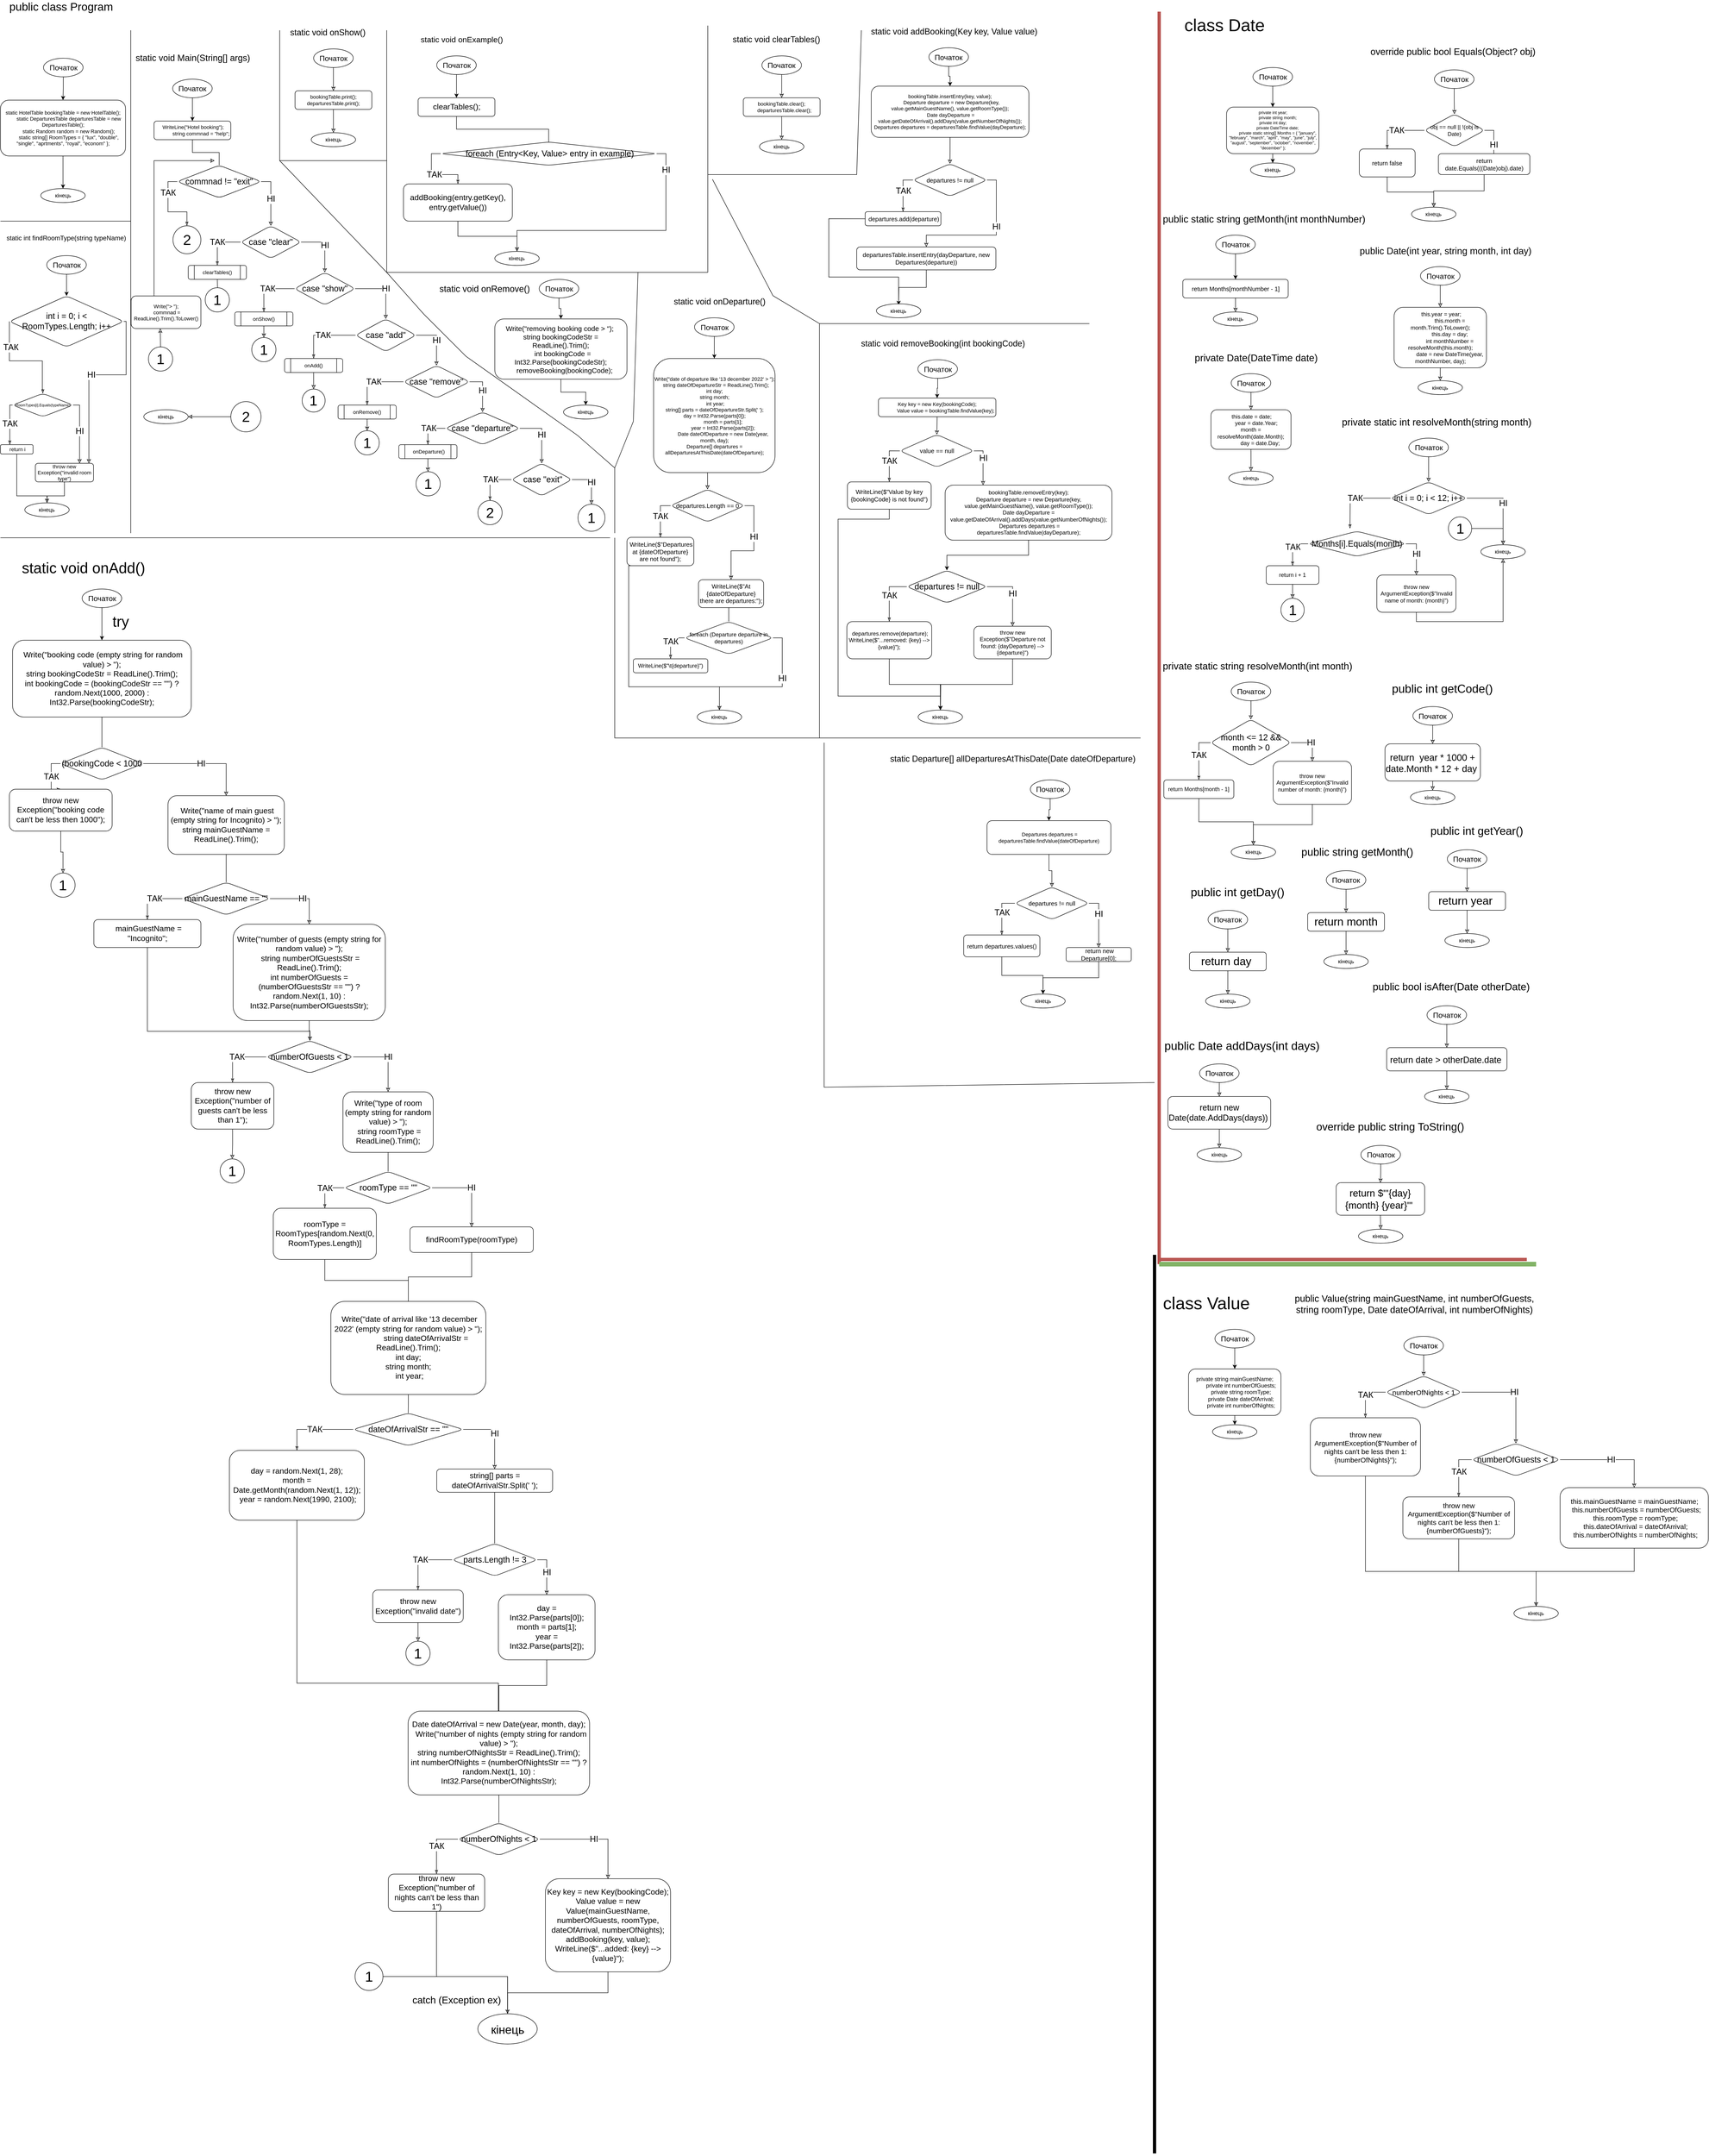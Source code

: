 <mxfile version="18.1.3" type="github">
  <diagram id="1asJGj1rqI16sWYwbIdo" name="Page-1">
    <mxGraphModel dx="660" dy="938" grid="1" gridSize="10" guides="1" tooltips="1" connect="1" arrows="1" fold="1" page="1" pageScale="1" pageWidth="827" pageHeight="1169" math="0" shadow="0">
      <root>
        <mxCell id="0" />
        <mxCell id="1" parent="0" />
        <mxCell id="u8DtL8ykO2mdIZxz_voe-1" value="&lt;font style=&quot;font-size: 24px;&quot;&gt;public class Program&lt;/font&gt;" style="text;html=1;align=center;verticalAlign=middle;resizable=0;points=[];autosize=1;strokeColor=none;fillColor=none;" parent="1" vertex="1">
          <mxGeometry x="10" y="20" width="240" height="20" as="geometry" />
        </mxCell>
        <mxCell id="u8DtL8ykO2mdIZxz_voe-2" value="&lt;span style=&quot;font-size: 19px;&quot;&gt;static void Main(String[] args)&lt;/span&gt;" style="text;html=1;align=center;verticalAlign=middle;resizable=0;points=[];autosize=1;strokeColor=none;fillColor=none;fontSize=19;" parent="1" vertex="1">
          <mxGeometry x="283" y="125" width="260" height="30" as="geometry" />
        </mxCell>
        <mxCell id="u8DtL8ykO2mdIZxz_voe-3" style="edgeStyle=orthogonalEdgeStyle;rounded=0;orthogonalLoop=1;jettySize=auto;html=1;exitX=0.5;exitY=1;exitDx=0;exitDy=0;fontSize=24;entryX=0.5;entryY=0;entryDx=0;entryDy=0;" parent="1" source="u8DtL8ykO2mdIZxz_voe-4" target="u8DtL8ykO2mdIZxz_voe-6" edge="1">
          <mxGeometry relative="1" as="geometry">
            <mxPoint x="135" y="210" as="targetPoint" />
          </mxGeometry>
        </mxCell>
        <mxCell id="u8DtL8ykO2mdIZxz_voe-4" value="Початок" style="ellipse;whiteSpace=wrap;html=1;fontSize=16;strokeWidth=1;" parent="1" vertex="1">
          <mxGeometry x="92.5" y="140.0" width="85" height="40" as="geometry" />
        </mxCell>
        <mxCell id="u8DtL8ykO2mdIZxz_voe-5" style="edgeStyle=orthogonalEdgeStyle;rounded=0;orthogonalLoop=1;jettySize=auto;html=1;exitX=0.5;exitY=1;exitDx=0;exitDy=0;entryX=0.5;entryY=0;entryDx=0;entryDy=0;strokeWidth=1;fontSize=24;" parent="1" source="u8DtL8ykO2mdIZxz_voe-6" target="u8DtL8ykO2mdIZxz_voe-7" edge="1">
          <mxGeometry relative="1" as="geometry" />
        </mxCell>
        <mxCell id="u8DtL8ykO2mdIZxz_voe-6" value="&lt;div style=&quot;font-size: 11px;&quot;&gt;&lt;font style=&quot;font-size: 11px;&quot;&gt;static HotelTable bookingTable = new HotelTable();&lt;/font&gt;&lt;/div&gt;&lt;div style=&quot;font-size: 11px;&quot;&gt;&lt;font style=&quot;font-size: 11px;&quot;&gt;&amp;nbsp; &amp;nbsp; &amp;nbsp; &amp;nbsp; static DeparturesTable departuresTable = new DeparturesTable();&lt;/font&gt;&lt;/div&gt;&lt;div style=&quot;font-size: 11px;&quot;&gt;&lt;font style=&quot;font-size: 11px;&quot;&gt;&amp;nbsp; &amp;nbsp; &amp;nbsp; &amp;nbsp; static Random random = new Random();&lt;/font&gt;&lt;/div&gt;&lt;div style=&quot;font-size: 11px;&quot;&gt;&lt;font style=&quot;font-size: 11px;&quot;&gt;&amp;nbsp; &amp;nbsp; &amp;nbsp; &amp;nbsp; static string[] RoomTypes = { &quot;lux&quot;, &quot;double&quot;, &quot;single&quot;, &quot;aprtments&quot;, &quot;royal&quot;, &quot;econom&quot; };&lt;/font&gt;&lt;/div&gt;" style="rounded=1;whiteSpace=wrap;html=1;sketch=0;fontSize=11;" parent="1" vertex="1">
          <mxGeometry y="230" width="268.75" height="120" as="geometry" />
        </mxCell>
        <mxCell id="u8DtL8ykO2mdIZxz_voe-7" value="кінець" style="ellipse;whiteSpace=wrap;html=1;rounded=1;sketch=0;fontSize=12;" parent="1" vertex="1">
          <mxGeometry x="86.7" y="420" width="95.35" height="30" as="geometry" />
        </mxCell>
        <mxCell id="u8DtL8ykO2mdIZxz_voe-9" style="edgeStyle=orthogonalEdgeStyle;rounded=0;orthogonalLoop=1;jettySize=auto;html=1;exitX=0.5;exitY=1;exitDx=0;exitDy=0;fontSize=24;entryX=0.5;entryY=0;entryDx=0;entryDy=0;" parent="1" source="u8DtL8ykO2mdIZxz_voe-10" target="u8DtL8ykO2mdIZxz_voe-12" edge="1">
          <mxGeometry relative="1" as="geometry">
            <mxPoint x="412.5" y="255" as="targetPoint" />
          </mxGeometry>
        </mxCell>
        <mxCell id="u8DtL8ykO2mdIZxz_voe-10" value="Початок" style="ellipse;whiteSpace=wrap;html=1;fontSize=16;strokeWidth=1;" parent="1" vertex="1">
          <mxGeometry x="370.0" y="185.0" width="85" height="40" as="geometry" />
        </mxCell>
        <mxCell id="u8DtL8ykO2mdIZxz_voe-15" style="edgeStyle=orthogonalEdgeStyle;rounded=0;orthogonalLoop=1;jettySize=auto;html=1;exitX=0.5;exitY=1;exitDx=0;exitDy=0;fontSize=11;endArrow=none;endFill=0;entryX=0.5;entryY=0;entryDx=0;entryDy=0;" parent="1" source="u8DtL8ykO2mdIZxz_voe-12" target="u8DtL8ykO2mdIZxz_voe-19" edge="1">
          <mxGeometry relative="1" as="geometry">
            <mxPoint x="413" y="350.001" as="targetPoint" />
          </mxGeometry>
        </mxCell>
        <mxCell id="u8DtL8ykO2mdIZxz_voe-12" value="&lt;div style=&quot;font-size: 11px;&quot;&gt;&lt;font style=&quot;font-size: 11px;&quot;&gt;&amp;nbsp;WriteLine(&quot;Hotel booking&quot;);&lt;/font&gt;&lt;/div&gt;&lt;div style=&quot;font-size: 11px;&quot;&gt;&lt;font style=&quot;font-size: 11px;&quot;&gt;&amp;nbsp; &amp;nbsp; &amp;nbsp; &amp;nbsp; &amp;nbsp; &amp;nbsp; string commnad = &quot;help&quot;;&lt;/font&gt;&lt;/div&gt;" style="rounded=1;whiteSpace=wrap;html=1;sketch=0;fontSize=11;" parent="1" vertex="1">
          <mxGeometry x="330" y="275" width="165" height="40" as="geometry" />
        </mxCell>
        <mxCell id="u8DtL8ykO2mdIZxz_voe-14" value="" style="endArrow=none;html=1;rounded=0;fontSize=19;" parent="1" edge="1">
          <mxGeometry width="50" height="50" relative="1" as="geometry">
            <mxPoint x="280" y="1160" as="sourcePoint" />
            <mxPoint x="280" y="80" as="targetPoint" />
          </mxGeometry>
        </mxCell>
        <mxCell id="u8DtL8ykO2mdIZxz_voe-17" value="ТАК" style="edgeStyle=orthogonalEdgeStyle;rounded=0;orthogonalLoop=1;jettySize=auto;html=1;exitX=0;exitY=0.5;exitDx=0;exitDy=0;fontFamily=Helvetica;fontSize=18;fontColor=default;endArrow=classicThin;endFill=0;strokeWidth=1;" parent="1" source="u8DtL8ykO2mdIZxz_voe-19" target="u8DtL8ykO2mdIZxz_voe-120" edge="1">
          <mxGeometry x="-0.422" relative="1" as="geometry">
            <mxPoint x="360" y="480" as="targetPoint" />
            <mxPoint y="-1" as="offset" />
          </mxGeometry>
        </mxCell>
        <mxCell id="u8DtL8ykO2mdIZxz_voe-18" value="НІ" style="edgeStyle=orthogonalEdgeStyle;rounded=0;orthogonalLoop=1;jettySize=auto;html=1;exitX=1;exitY=0.5;exitDx=0;exitDy=0;fontFamily=Helvetica;fontSize=18;fontColor=default;endArrow=classic;endFill=0;strokeWidth=1;entryX=0.5;entryY=0;entryDx=0;entryDy=0;" parent="1" source="u8DtL8ykO2mdIZxz_voe-19" target="u8DtL8ykO2mdIZxz_voe-25" edge="1">
          <mxGeometry relative="1" as="geometry">
            <mxPoint x="582" y="484" as="targetPoint" />
          </mxGeometry>
        </mxCell>
        <mxCell id="u8DtL8ykO2mdIZxz_voe-19" value="commnad != &quot;exit&quot;" style="rhombus;whiteSpace=wrap;html=1;rounded=1;sketch=0;fontFamily=Helvetica;fontSize=18;fontColor=default;strokeColor=default;fillColor=default;" parent="1" vertex="1">
          <mxGeometry x="380" y="370" width="180" height="70" as="geometry" />
        </mxCell>
        <mxCell id="u8DtL8ykO2mdIZxz_voe-23" value="ТАК" style="edgeStyle=orthogonalEdgeStyle;rounded=0;orthogonalLoop=1;jettySize=auto;html=1;exitX=0;exitY=0.5;exitDx=0;exitDy=0;fontFamily=Helvetica;fontSize=18;fontColor=default;endArrow=classicThin;endFill=0;strokeWidth=1;entryX=0.5;entryY=0;entryDx=0;entryDy=0;" parent="1" source="u8DtL8ykO2mdIZxz_voe-25" target="u8DtL8ykO2mdIZxz_voe-57" edge="1">
          <mxGeometry relative="1" as="geometry">
            <mxPoint x="466" y="585" as="targetPoint" />
          </mxGeometry>
        </mxCell>
        <mxCell id="u8DtL8ykO2mdIZxz_voe-24" value="НІ" style="edgeStyle=orthogonalEdgeStyle;rounded=0;orthogonalLoop=1;jettySize=auto;html=1;exitX=1;exitY=0.5;exitDx=0;exitDy=0;fontFamily=Helvetica;fontSize=18;fontColor=default;endArrow=classic;endFill=0;strokeWidth=1;" parent="1" source="u8DtL8ykO2mdIZxz_voe-25" target="u8DtL8ykO2mdIZxz_voe-28" edge="1">
          <mxGeometry relative="1" as="geometry">
            <mxPoint x="696" y="600" as="targetPoint" />
          </mxGeometry>
        </mxCell>
        <mxCell id="u8DtL8ykO2mdIZxz_voe-25" value="case &quot;clear&quot;" style="rhombus;whiteSpace=wrap;html=1;rounded=1;sketch=0;fontFamily=Helvetica;fontSize=18;fontColor=default;strokeColor=default;fillColor=default;" parent="1" vertex="1">
          <mxGeometry x="516" y="500" width="130" height="70" as="geometry" />
        </mxCell>
        <mxCell id="u8DtL8ykO2mdIZxz_voe-26" value="ТАК" style="edgeStyle=orthogonalEdgeStyle;rounded=0;orthogonalLoop=1;jettySize=auto;html=1;exitX=0;exitY=0.5;exitDx=0;exitDy=0;fontFamily=Helvetica;fontSize=18;fontColor=default;endArrow=classicThin;endFill=0;strokeWidth=1;" parent="1" source="u8DtL8ykO2mdIZxz_voe-28" target="u8DtL8ykO2mdIZxz_voe-54" edge="1">
          <mxGeometry relative="1" as="geometry">
            <mxPoint x="566" y="700" as="targetPoint" />
          </mxGeometry>
        </mxCell>
        <mxCell id="u8DtL8ykO2mdIZxz_voe-27" value="НІ" style="edgeStyle=orthogonalEdgeStyle;rounded=0;orthogonalLoop=1;jettySize=auto;html=1;exitX=1;exitY=0.5;exitDx=0;exitDy=0;fontFamily=Helvetica;fontSize=18;fontColor=default;endArrow=classic;endFill=0;strokeWidth=1;" parent="1" source="u8DtL8ykO2mdIZxz_voe-28" target="u8DtL8ykO2mdIZxz_voe-31" edge="1">
          <mxGeometry relative="1" as="geometry">
            <mxPoint x="826" y="700" as="targetPoint" />
          </mxGeometry>
        </mxCell>
        <mxCell id="u8DtL8ykO2mdIZxz_voe-28" value="case &quot;show&quot;" style="rhombus;whiteSpace=wrap;html=1;rounded=1;sketch=0;fontFamily=Helvetica;fontSize=18;fontColor=default;strokeColor=default;fillColor=default;" parent="1" vertex="1">
          <mxGeometry x="632" y="600" width="130" height="70" as="geometry" />
        </mxCell>
        <mxCell id="u8DtL8ykO2mdIZxz_voe-29" value="ТАК" style="edgeStyle=orthogonalEdgeStyle;rounded=0;orthogonalLoop=1;jettySize=auto;html=1;exitX=0;exitY=0.5;exitDx=0;exitDy=0;fontFamily=Helvetica;fontSize=18;fontColor=default;endArrow=classicThin;endFill=0;strokeWidth=1;" parent="1" source="u8DtL8ykO2mdIZxz_voe-31" target="u8DtL8ykO2mdIZxz_voe-51" edge="1">
          <mxGeometry relative="1" as="geometry">
            <mxPoint x="673" y="800" as="targetPoint" />
          </mxGeometry>
        </mxCell>
        <mxCell id="u8DtL8ykO2mdIZxz_voe-30" value="НІ" style="edgeStyle=orthogonalEdgeStyle;rounded=0;orthogonalLoop=1;jettySize=auto;html=1;exitX=1;exitY=0.5;exitDx=0;exitDy=0;fontFamily=Helvetica;fontSize=18;fontColor=default;endArrow=classic;endFill=0;strokeWidth=1;entryX=0.5;entryY=0;entryDx=0;entryDy=0;" parent="1" source="u8DtL8ykO2mdIZxz_voe-31" target="u8DtL8ykO2mdIZxz_voe-35" edge="1">
          <mxGeometry relative="1" as="geometry">
            <mxPoint x="946" y="800" as="targetPoint" />
          </mxGeometry>
        </mxCell>
        <mxCell id="u8DtL8ykO2mdIZxz_voe-31" value="case &quot;add&quot;" style="rhombus;whiteSpace=wrap;html=1;rounded=1;sketch=0;fontFamily=Helvetica;fontSize=18;fontColor=default;strokeColor=default;fillColor=default;" parent="1" vertex="1">
          <mxGeometry x="763" y="700" width="130" height="70" as="geometry" />
        </mxCell>
        <mxCell id="u8DtL8ykO2mdIZxz_voe-33" value="ТАК" style="edgeStyle=orthogonalEdgeStyle;rounded=0;orthogonalLoop=1;jettySize=auto;html=1;exitX=0;exitY=0.5;exitDx=0;exitDy=0;fontFamily=Helvetica;fontSize=18;fontColor=default;endArrow=classicThin;endFill=0;strokeWidth=1;" parent="1" source="u8DtL8ykO2mdIZxz_voe-35" target="u8DtL8ykO2mdIZxz_voe-48" edge="1">
          <mxGeometry relative="1" as="geometry">
            <mxPoint x="788" y="900" as="targetPoint" />
          </mxGeometry>
        </mxCell>
        <mxCell id="u8DtL8ykO2mdIZxz_voe-34" value="НІ" style="edgeStyle=orthogonalEdgeStyle;rounded=0;orthogonalLoop=1;jettySize=auto;html=1;exitX=1;exitY=0.5;exitDx=0;exitDy=0;fontFamily=Helvetica;fontSize=18;fontColor=default;endArrow=classic;endFill=0;strokeWidth=1;entryX=0.5;entryY=0;entryDx=0;entryDy=0;" parent="1" source="u8DtL8ykO2mdIZxz_voe-35" target="u8DtL8ykO2mdIZxz_voe-38" edge="1">
          <mxGeometry relative="1" as="geometry">
            <mxPoint x="1046" y="900" as="targetPoint" />
          </mxGeometry>
        </mxCell>
        <mxCell id="u8DtL8ykO2mdIZxz_voe-35" value="case &quot;remove&quot;" style="rhombus;whiteSpace=wrap;html=1;rounded=1;sketch=0;fontFamily=Helvetica;fontSize=18;fontColor=default;strokeColor=default;fillColor=default;" parent="1" vertex="1">
          <mxGeometry x="866" y="800" width="142" height="70" as="geometry" />
        </mxCell>
        <mxCell id="u8DtL8ykO2mdIZxz_voe-36" value="ТАК" style="edgeStyle=orthogonalEdgeStyle;rounded=0;orthogonalLoop=1;jettySize=auto;html=1;exitX=0;exitY=0.5;exitDx=0;exitDy=0;fontFamily=Helvetica;fontSize=18;fontColor=default;endArrow=classicThin;endFill=0;strokeWidth=1;" parent="1" source="u8DtL8ykO2mdIZxz_voe-38" target="u8DtL8ykO2mdIZxz_voe-45" edge="1">
          <mxGeometry relative="1" as="geometry">
            <mxPoint x="921" y="1000" as="targetPoint" />
          </mxGeometry>
        </mxCell>
        <mxCell id="u8DtL8ykO2mdIZxz_voe-37" value="НІ" style="edgeStyle=orthogonalEdgeStyle;rounded=0;orthogonalLoop=1;jettySize=auto;html=1;exitX=1;exitY=0.5;exitDx=0;exitDy=0;fontFamily=Helvetica;fontSize=18;fontColor=default;endArrow=classic;endFill=0;strokeWidth=1;" parent="1" source="u8DtL8ykO2mdIZxz_voe-38" target="u8DtL8ykO2mdIZxz_voe-41" edge="1">
          <mxGeometry relative="1" as="geometry">
            <mxPoint x="1166" y="1000" as="targetPoint" />
          </mxGeometry>
        </mxCell>
        <mxCell id="u8DtL8ykO2mdIZxz_voe-38" value="case &quot;departure&quot;" style="rhombus;whiteSpace=wrap;html=1;rounded=1;sketch=0;fontFamily=Helvetica;fontSize=18;fontColor=default;strokeColor=default;fillColor=default;" parent="1" vertex="1">
          <mxGeometry x="956" y="900" width="160" height="70" as="geometry" />
        </mxCell>
        <mxCell id="u8DtL8ykO2mdIZxz_voe-39" value="ТАК" style="edgeStyle=orthogonalEdgeStyle;rounded=0;orthogonalLoop=1;jettySize=auto;html=1;exitX=0;exitY=0.5;exitDx=0;exitDy=0;fontFamily=Helvetica;fontSize=18;fontColor=default;endArrow=classicThin;endFill=0;strokeWidth=1;" parent="1" source="u8DtL8ykO2mdIZxz_voe-41" target="u8DtL8ykO2mdIZxz_voe-42" edge="1">
          <mxGeometry relative="1" as="geometry">
            <mxPoint x="1008" y="1100" as="targetPoint" />
          </mxGeometry>
        </mxCell>
        <mxCell id="u8DtL8ykO2mdIZxz_voe-40" value="НІ" style="edgeStyle=orthogonalEdgeStyle;rounded=0;orthogonalLoop=1;jettySize=auto;html=1;exitX=1;exitY=0.5;exitDx=0;exitDy=0;fontFamily=Helvetica;fontSize=18;fontColor=default;endArrow=classic;endFill=0;strokeWidth=1;" parent="1" source="u8DtL8ykO2mdIZxz_voe-41" target="u8DtL8ykO2mdIZxz_voe-67" edge="1">
          <mxGeometry relative="1" as="geometry">
            <mxPoint x="1260" y="1110" as="targetPoint" />
          </mxGeometry>
        </mxCell>
        <mxCell id="u8DtL8ykO2mdIZxz_voe-41" value="&amp;nbsp;case &quot;exit&quot;" style="rhombus;whiteSpace=wrap;html=1;rounded=1;sketch=0;fontFamily=Helvetica;fontSize=18;fontColor=default;strokeColor=default;fillColor=default;" parent="1" vertex="1">
          <mxGeometry x="1098" y="1010" width="130" height="70" as="geometry" />
        </mxCell>
        <mxCell id="u8DtL8ykO2mdIZxz_voe-42" value="&lt;font style=&quot;font-size: 31px&quot;&gt;2&lt;/font&gt;" style="ellipse;whiteSpace=wrap;html=1;aspect=fixed;rounded=1;sketch=0;fontFamily=Helvetica;fontSize=16;fontColor=default;strokeColor=default;fillColor=default;" parent="1" vertex="1">
          <mxGeometry x="1026" y="1090" width="52" height="52" as="geometry" />
        </mxCell>
        <mxCell id="u8DtL8ykO2mdIZxz_voe-46" style="edgeStyle=orthogonalEdgeStyle;rounded=0;orthogonalLoop=1;jettySize=auto;html=1;exitX=0.5;exitY=1;exitDx=0;exitDy=0;fontSize=11;endArrow=classic;endFill=0;" parent="1" source="u8DtL8ykO2mdIZxz_voe-45" target="u8DtL8ykO2mdIZxz_voe-47" edge="1">
          <mxGeometry relative="1" as="geometry">
            <mxPoint x="918.529" y="1020" as="targetPoint" />
          </mxGeometry>
        </mxCell>
        <mxCell id="u8DtL8ykO2mdIZxz_voe-45" value="&amp;nbsp;onDeparture()" style="shape=process;whiteSpace=wrap;html=1;backgroundOutline=1;fontSize=11;rounded=1;" parent="1" vertex="1">
          <mxGeometry x="856" y="970" width="125" height="30" as="geometry" />
        </mxCell>
        <mxCell id="u8DtL8ykO2mdIZxz_voe-47" value="&lt;font style=&quot;font-size: 31px&quot;&gt;1&lt;/font&gt;" style="ellipse;whiteSpace=wrap;html=1;aspect=fixed;rounded=1;sketch=0;fontFamily=Helvetica;fontSize=16;fontColor=default;strokeColor=default;fillColor=default;" parent="1" vertex="1">
          <mxGeometry x="892.999" y="1028" width="52" height="52" as="geometry" />
        </mxCell>
        <mxCell id="u8DtL8ykO2mdIZxz_voe-49" style="edgeStyle=orthogonalEdgeStyle;rounded=0;orthogonalLoop=1;jettySize=auto;html=1;exitX=0.5;exitY=1;exitDx=0;exitDy=0;fontSize=11;endArrow=classic;endFill=0;" parent="1" source="u8DtL8ykO2mdIZxz_voe-48" target="u8DtL8ykO2mdIZxz_voe-50" edge="1">
          <mxGeometry relative="1" as="geometry">
            <mxPoint x="787.941" y="940" as="targetPoint" />
          </mxGeometry>
        </mxCell>
        <mxCell id="u8DtL8ykO2mdIZxz_voe-48" value="onRemove()" style="shape=process;whiteSpace=wrap;html=1;backgroundOutline=1;fontSize=11;rounded=1;" parent="1" vertex="1">
          <mxGeometry x="725.5" y="885" width="125" height="30" as="geometry" />
        </mxCell>
        <mxCell id="u8DtL8ykO2mdIZxz_voe-50" value="&lt;font style=&quot;font-size: 31px&quot;&gt;1&lt;/font&gt;" style="ellipse;whiteSpace=wrap;html=1;aspect=fixed;rounded=1;sketch=0;fontFamily=Helvetica;fontSize=16;fontColor=default;strokeColor=default;fillColor=default;" parent="1" vertex="1">
          <mxGeometry x="762.001" y="940" width="52" height="52" as="geometry" />
        </mxCell>
        <mxCell id="u8DtL8ykO2mdIZxz_voe-52" style="edgeStyle=orthogonalEdgeStyle;rounded=0;orthogonalLoop=1;jettySize=auto;html=1;exitX=0.5;exitY=1;exitDx=0;exitDy=0;fontSize=11;endArrow=classic;endFill=0;" parent="1" source="u8DtL8ykO2mdIZxz_voe-51" target="u8DtL8ykO2mdIZxz_voe-53" edge="1">
          <mxGeometry relative="1" as="geometry">
            <mxPoint x="672.647" y="840" as="targetPoint" />
          </mxGeometry>
        </mxCell>
        <mxCell id="u8DtL8ykO2mdIZxz_voe-51" value="onAdd()" style="shape=process;whiteSpace=wrap;html=1;backgroundOutline=1;fontSize=11;rounded=1;" parent="1" vertex="1">
          <mxGeometry x="610.5" y="785" width="125" height="30" as="geometry" />
        </mxCell>
        <mxCell id="u8DtL8ykO2mdIZxz_voe-53" value="&lt;font style=&quot;font-size: 31px&quot;&gt;1&lt;/font&gt;" style="ellipse;whiteSpace=wrap;html=1;aspect=fixed;rounded=1;sketch=0;fontFamily=Helvetica;fontSize=16;fontColor=default;strokeColor=default;fillColor=default;" parent="1" vertex="1">
          <mxGeometry x="648.32" y="850.65" width="49.35" height="49.35" as="geometry" />
        </mxCell>
        <mxCell id="u8DtL8ykO2mdIZxz_voe-55" style="edgeStyle=orthogonalEdgeStyle;rounded=0;orthogonalLoop=1;jettySize=auto;html=1;exitX=0.5;exitY=1;exitDx=0;exitDy=0;fontSize=11;endArrow=classic;endFill=0;" parent="1" source="u8DtL8ykO2mdIZxz_voe-54" target="u8DtL8ykO2mdIZxz_voe-56" edge="1">
          <mxGeometry relative="1" as="geometry">
            <mxPoint x="565.588" y="740" as="targetPoint" />
          </mxGeometry>
        </mxCell>
        <mxCell id="u8DtL8ykO2mdIZxz_voe-54" value="onShow()" style="shape=process;whiteSpace=wrap;html=1;backgroundOutline=1;fontSize=11;rounded=1;" parent="1" vertex="1">
          <mxGeometry x="503.5" y="685" width="125" height="30" as="geometry" />
        </mxCell>
        <mxCell id="u8DtL8ykO2mdIZxz_voe-56" value="&lt;font style=&quot;font-size: 31px&quot;&gt;1&lt;/font&gt;" style="ellipse;whiteSpace=wrap;html=1;aspect=fixed;rounded=1;sketch=0;fontFamily=Helvetica;fontSize=16;fontColor=default;strokeColor=default;fillColor=default;" parent="1" vertex="1">
          <mxGeometry x="539.998" y="740" width="52" height="52" as="geometry" />
        </mxCell>
        <mxCell id="u8DtL8ykO2mdIZxz_voe-58" style="edgeStyle=orthogonalEdgeStyle;rounded=0;orthogonalLoop=1;jettySize=auto;html=1;exitX=0.5;exitY=1;exitDx=0;exitDy=0;fontSize=11;endArrow=classic;endFill=0;" parent="1" target="u8DtL8ykO2mdIZxz_voe-59" edge="1">
          <mxGeometry relative="1" as="geometry">
            <mxPoint x="465.588" y="650" as="targetPoint" />
            <mxPoint x="466" y="615" as="sourcePoint" />
          </mxGeometry>
        </mxCell>
        <mxCell id="u8DtL8ykO2mdIZxz_voe-57" value="clearTables()" style="shape=process;whiteSpace=wrap;html=1;backgroundOutline=1;fontSize=11;rounded=1;" parent="1" vertex="1">
          <mxGeometry x="403.5" y="585" width="125" height="30" as="geometry" />
        </mxCell>
        <mxCell id="u8DtL8ykO2mdIZxz_voe-59" value="&lt;font style=&quot;font-size: 31px&quot;&gt;1&lt;/font&gt;" style="ellipse;whiteSpace=wrap;html=1;aspect=fixed;rounded=1;sketch=0;fontFamily=Helvetica;fontSize=16;fontColor=default;strokeColor=default;fillColor=default;" parent="1" vertex="1">
          <mxGeometry x="439.998" y="633" width="52" height="52" as="geometry" />
        </mxCell>
        <mxCell id="u8DtL8ykO2mdIZxz_voe-122" style="edgeStyle=orthogonalEdgeStyle;rounded=0;orthogonalLoop=1;jettySize=auto;html=1;fontSize=17;endArrow=classic;endFill=0;" parent="1" source="u8DtL8ykO2mdIZxz_voe-62" edge="1">
          <mxGeometry relative="1" as="geometry">
            <mxPoint x="460" y="360" as="targetPoint" />
            <Array as="points">
              <mxPoint x="330" y="570" />
              <mxPoint x="330" y="570" />
            </Array>
          </mxGeometry>
        </mxCell>
        <mxCell id="u8DtL8ykO2mdIZxz_voe-62" value="&lt;div&gt;Write(&quot;&amp;gt; &quot;);&lt;/div&gt;&lt;div style=&quot;&quot;&gt;&amp;nbsp;commnad = ReadLine().Trim().ToLower()&lt;/div&gt;" style="rounded=1;whiteSpace=wrap;html=1;fontSize=11;" parent="1" vertex="1">
          <mxGeometry x="280.71" y="650.65" width="150" height="70" as="geometry" />
        </mxCell>
        <mxCell id="u8DtL8ykO2mdIZxz_voe-64" value="кінець" style="ellipse;whiteSpace=wrap;html=1;rounded=1;sketch=0;fontSize=12;" parent="1" vertex="1">
          <mxGeometry x="308.039" y="895" width="95.35" height="30" as="geometry" />
        </mxCell>
        <mxCell id="u8DtL8ykO2mdIZxz_voe-121" style="edgeStyle=orthogonalEdgeStyle;rounded=0;orthogonalLoop=1;jettySize=auto;html=1;exitX=0.5;exitY=0;exitDx=0;exitDy=0;entryX=0.418;entryY=1.003;entryDx=0;entryDy=0;entryPerimeter=0;fontSize=17;endArrow=classic;endFill=0;" parent="1" source="u8DtL8ykO2mdIZxz_voe-65" target="u8DtL8ykO2mdIZxz_voe-62" edge="1">
          <mxGeometry relative="1" as="geometry" />
        </mxCell>
        <mxCell id="u8DtL8ykO2mdIZxz_voe-65" value="&lt;font style=&quot;font-size: 31px&quot;&gt;1&lt;/font&gt;" style="ellipse;whiteSpace=wrap;html=1;aspect=fixed;rounded=1;sketch=0;fontFamily=Helvetica;fontSize=16;fontColor=default;strokeColor=default;fillColor=default;" parent="1" vertex="1">
          <mxGeometry x="318" y="760" width="52" height="52" as="geometry" />
        </mxCell>
        <mxCell id="u8DtL8ykO2mdIZxz_voe-67" value="&lt;font style=&quot;font-size: 31px&quot;&gt;1&lt;/font&gt;" style="ellipse;whiteSpace=wrap;html=1;aspect=fixed;rounded=1;sketch=0;fontFamily=Helvetica;fontSize=16;fontColor=default;strokeColor=default;fillColor=default;" parent="1" vertex="1">
          <mxGeometry x="1241" y="1098" width="58" height="58" as="geometry" />
        </mxCell>
        <mxCell id="u8DtL8ykO2mdIZxz_voe-68" value="" style="endArrow=none;html=1;rounded=0;fontSize=19;" parent="1" edge="1">
          <mxGeometry width="50" height="50" relative="1" as="geometry">
            <mxPoint y="490" as="sourcePoint" />
            <mxPoint x="280" y="490" as="targetPoint" />
          </mxGeometry>
        </mxCell>
        <mxCell id="u8DtL8ykO2mdIZxz_voe-69" style="edgeStyle=orthogonalEdgeStyle;rounded=0;orthogonalLoop=1;jettySize=auto;html=1;exitX=0.5;exitY=1;exitDx=0;exitDy=0;fontSize=24;" parent="1" source="u8DtL8ykO2mdIZxz_voe-70" target="u8DtL8ykO2mdIZxz_voe-78" edge="1">
          <mxGeometry relative="1" as="geometry">
            <mxPoint x="130.0" y="650" as="targetPoint" />
          </mxGeometry>
        </mxCell>
        <mxCell id="u8DtL8ykO2mdIZxz_voe-70" value="Початок" style="ellipse;whiteSpace=wrap;html=1;fontSize=16;strokeWidth=1;" parent="1" vertex="1">
          <mxGeometry x="99.5" y="564" width="85" height="40" as="geometry" />
        </mxCell>
        <mxCell id="u8DtL8ykO2mdIZxz_voe-75" value="&lt;font style=&quot;font-size: 14px;&quot;&gt;static int findRoomType(string typeName)&lt;/font&gt;" style="text;html=1;align=center;verticalAlign=middle;resizable=0;points=[];autosize=1;strokeColor=none;fillColor=none;fontSize=19;" parent="1" vertex="1">
          <mxGeometry x="6" y="510.0" width="270" height="30" as="geometry" />
        </mxCell>
        <mxCell id="u8DtL8ykO2mdIZxz_voe-76" value="ТАК" style="edgeStyle=orthogonalEdgeStyle;rounded=0;orthogonalLoop=1;jettySize=auto;html=1;exitX=0;exitY=0.5;exitDx=0;exitDy=0;fontFamily=Helvetica;fontSize=18;fontColor=default;endArrow=classicThin;endFill=0;strokeWidth=1;entryX=0.5;entryY=0;entryDx=0;entryDy=0;" parent="1" source="u8DtL8ykO2mdIZxz_voe-78" target="u8DtL8ykO2mdIZxz_voe-81" edge="1">
          <mxGeometry x="-0.519" y="3" relative="1" as="geometry">
            <mxPoint x="90" y="840" as="targetPoint" />
            <Array as="points">
              <mxPoint x="19" y="790" />
              <mxPoint x="90" y="790" />
              <mxPoint x="90" y="851" />
            </Array>
            <mxPoint y="1" as="offset" />
          </mxGeometry>
        </mxCell>
        <mxCell id="u8DtL8ykO2mdIZxz_voe-77" value="НІ" style="edgeStyle=orthogonalEdgeStyle;rounded=0;orthogonalLoop=1;jettySize=auto;html=1;exitX=1;exitY=0.5;exitDx=0;exitDy=0;fontFamily=Helvetica;fontSize=18;fontColor=default;endArrow=classic;endFill=0;strokeWidth=1;" parent="1" source="u8DtL8ykO2mdIZxz_voe-78" target="u8DtL8ykO2mdIZxz_voe-83" edge="1">
          <mxGeometry relative="1" as="geometry">
            <mxPoint x="190" y="890" as="targetPoint" />
            <Array as="points">
              <mxPoint x="270" y="705" />
              <mxPoint x="270" y="820" />
              <mxPoint x="190" y="820" />
            </Array>
          </mxGeometry>
        </mxCell>
        <mxCell id="u8DtL8ykO2mdIZxz_voe-78" value="int i = 0; i &amp;lt; RoomTypes.Length; i++" style="rhombus;whiteSpace=wrap;html=1;rounded=1;sketch=0;fontFamily=Helvetica;fontSize=18;fontColor=default;strokeColor=default;fillColor=default;" parent="1" vertex="1">
          <mxGeometry x="19.18" y="650.65" width="245.65" height="109.35" as="geometry" />
        </mxCell>
        <mxCell id="u8DtL8ykO2mdIZxz_voe-79" value="ТАК" style="edgeStyle=orthogonalEdgeStyle;rounded=0;orthogonalLoop=1;jettySize=auto;html=1;exitX=0;exitY=0.5;exitDx=0;exitDy=0;fontFamily=Helvetica;fontSize=18;fontColor=default;endArrow=classicThin;endFill=0;strokeWidth=1;" parent="1" source="u8DtL8ykO2mdIZxz_voe-81" target="u8DtL8ykO2mdIZxz_voe-82" edge="1">
          <mxGeometry relative="1" as="geometry">
            <mxPoint x="20" y="1000" as="targetPoint" />
            <Array as="points">
              <mxPoint x="20" y="885" />
            </Array>
          </mxGeometry>
        </mxCell>
        <mxCell id="u8DtL8ykO2mdIZxz_voe-80" value="НІ" style="edgeStyle=orthogonalEdgeStyle;rounded=0;orthogonalLoop=1;jettySize=auto;html=1;exitX=1;exitY=0.5;exitDx=0;exitDy=0;fontFamily=Helvetica;fontSize=18;fontColor=default;endArrow=classic;endFill=0;strokeWidth=1;" parent="1" source="u8DtL8ykO2mdIZxz_voe-81" target="u8DtL8ykO2mdIZxz_voe-83" edge="1">
          <mxGeometry relative="1" as="geometry">
            <mxPoint x="170" y="980" as="targetPoint" />
            <Array as="points">
              <mxPoint x="170" y="885" />
            </Array>
          </mxGeometry>
        </mxCell>
        <mxCell id="u8DtL8ykO2mdIZxz_voe-81" value="RoomTypes[i].Equals(typeName)" style="rhombus;whiteSpace=wrap;html=1;rounded=1;sketch=0;fontFamily=Helvetica;fontSize=8;fontColor=default;strokeColor=default;fillColor=default;" parent="1" vertex="1">
          <mxGeometry x="26" y="860" width="130" height="50" as="geometry" />
        </mxCell>
        <mxCell id="u8DtL8ykO2mdIZxz_voe-85" style="edgeStyle=orthogonalEdgeStyle;rounded=0;orthogonalLoop=1;jettySize=auto;html=1;exitX=0.5;exitY=1;exitDx=0;exitDy=0;fontSize=8;endArrow=classic;endFill=0;" parent="1" source="u8DtL8ykO2mdIZxz_voe-82" target="u8DtL8ykO2mdIZxz_voe-86" edge="1">
          <mxGeometry relative="1" as="geometry">
            <mxPoint x="100" y="1110" as="targetPoint" />
            <Array as="points">
              <mxPoint x="35" y="1080" />
              <mxPoint x="100" y="1080" />
            </Array>
          </mxGeometry>
        </mxCell>
        <mxCell id="u8DtL8ykO2mdIZxz_voe-82" value="&amp;nbsp;return i" style="rounded=1;whiteSpace=wrap;html=1;fontSize=11;" parent="1" vertex="1">
          <mxGeometry y="970" width="70" height="20" as="geometry" />
        </mxCell>
        <mxCell id="u8DtL8ykO2mdIZxz_voe-84" style="edgeStyle=orthogonalEdgeStyle;rounded=0;orthogonalLoop=1;jettySize=auto;html=1;exitX=0.5;exitY=1;exitDx=0;exitDy=0;fontSize=8;endArrow=classic;endFill=0;" parent="1" source="u8DtL8ykO2mdIZxz_voe-83" edge="1">
          <mxGeometry relative="1" as="geometry">
            <mxPoint x="100" y="1110" as="targetPoint" />
          </mxGeometry>
        </mxCell>
        <mxCell id="u8DtL8ykO2mdIZxz_voe-83" value="throw new Exception(&quot;invalid room type&quot;)" style="rounded=1;whiteSpace=wrap;html=1;fontSize=11;" parent="1" vertex="1">
          <mxGeometry x="75" y="1010" width="125" height="40" as="geometry" />
        </mxCell>
        <mxCell id="u8DtL8ykO2mdIZxz_voe-86" value="кінець" style="ellipse;whiteSpace=wrap;html=1;rounded=1;sketch=0;fontSize=12;" parent="1" vertex="1">
          <mxGeometry x="52.325" y="1095" width="95.35" height="30" as="geometry" />
        </mxCell>
        <mxCell id="u8DtL8ykO2mdIZxz_voe-87" value="" style="endArrow=none;html=1;rounded=0;fontSize=19;" parent="1" edge="1">
          <mxGeometry width="50" height="50" relative="1" as="geometry">
            <mxPoint x="830" y="600" as="sourcePoint" />
            <mxPoint x="600" y="80" as="targetPoint" />
            <Array as="points">
              <mxPoint x="600" y="360" />
            </Array>
          </mxGeometry>
        </mxCell>
        <mxCell id="u8DtL8ykO2mdIZxz_voe-95" style="edgeStyle=orthogonalEdgeStyle;rounded=0;orthogonalLoop=1;jettySize=auto;html=1;exitX=0.5;exitY=1;exitDx=0;exitDy=0;fontSize=24;entryX=0.5;entryY=0;entryDx=0;entryDy=0;endArrow=classic;endFill=0;" parent="1" source="u8DtL8ykO2mdIZxz_voe-96" target="u8DtL8ykO2mdIZxz_voe-98" edge="1">
          <mxGeometry relative="1" as="geometry">
            <mxPoint x="715.5" y="190" as="targetPoint" />
          </mxGeometry>
        </mxCell>
        <mxCell id="u8DtL8ykO2mdIZxz_voe-96" value="Початок" style="ellipse;whiteSpace=wrap;html=1;fontSize=16;strokeWidth=1;rounded=1;" parent="1" vertex="1">
          <mxGeometry x="673.0" y="120.0" width="85" height="40" as="geometry" />
        </mxCell>
        <mxCell id="u8DtL8ykO2mdIZxz_voe-97" style="edgeStyle=orthogonalEdgeStyle;rounded=0;orthogonalLoop=1;jettySize=auto;html=1;exitX=0.5;exitY=1;exitDx=0;exitDy=0;entryX=0.5;entryY=0;entryDx=0;entryDy=0;strokeWidth=1;fontSize=8;endArrow=classic;endFill=0;" parent="1" source="u8DtL8ykO2mdIZxz_voe-98" target="u8DtL8ykO2mdIZxz_voe-99" edge="1">
          <mxGeometry relative="1" as="geometry" />
        </mxCell>
        <mxCell id="u8DtL8ykO2mdIZxz_voe-98" value="&lt;div style=&quot;font-size: 11px;&quot;&gt;bookingTable.print();&lt;/div&gt;&lt;div style=&quot;font-size: 11px;&quot;&gt;departuresTable.print();&lt;/div&gt;" style="rounded=1;whiteSpace=wrap;html=1;sketch=0;fontSize=11;" parent="1" vertex="1">
          <mxGeometry x="633" y="210" width="165" height="40" as="geometry" />
        </mxCell>
        <mxCell id="u8DtL8ykO2mdIZxz_voe-99" value="кінець" style="ellipse;whiteSpace=wrap;html=1;rounded=1;sketch=0;fontSize=12;" parent="1" vertex="1">
          <mxGeometry x="667.83" y="300" width="95.35" height="30" as="geometry" />
        </mxCell>
        <mxCell id="u8DtL8ykO2mdIZxz_voe-100" value="" style="endArrow=none;html=1;rounded=0;fontSize=19;" parent="1" edge="1">
          <mxGeometry width="50" height="50" relative="1" as="geometry">
            <mxPoint x="600" y="360" as="sourcePoint" />
            <mxPoint x="830" y="360" as="targetPoint" />
          </mxGeometry>
        </mxCell>
        <mxCell id="u8DtL8ykO2mdIZxz_voe-101" value="" style="endArrow=none;html=1;rounded=0;fontSize=19;" parent="1" edge="1">
          <mxGeometry width="50" height="50" relative="1" as="geometry">
            <mxPoint x="830" y="80" as="sourcePoint" />
            <mxPoint x="830" y="600" as="targetPoint" />
          </mxGeometry>
        </mxCell>
        <mxCell id="u8DtL8ykO2mdIZxz_voe-102" value="&lt;font style=&quot;font-size: 18px;&quot;&gt;static void onShow()&lt;/font&gt;" style="text;html=1;align=center;verticalAlign=middle;resizable=0;points=[];autosize=1;strokeColor=none;fillColor=none;fontSize=19;" parent="1" vertex="1">
          <mxGeometry x="613.18" y="70.0" width="180" height="30" as="geometry" />
        </mxCell>
        <mxCell id="u8DtL8ykO2mdIZxz_voe-103" style="edgeStyle=orthogonalEdgeStyle;rounded=0;orthogonalLoop=1;jettySize=auto;html=1;exitX=0.5;exitY=1;exitDx=0;exitDy=0;fontSize=24;entryX=0.5;entryY=0;entryDx=0;entryDy=0;" parent="1" source="u8DtL8ykO2mdIZxz_voe-104" target="u8DtL8ykO2mdIZxz_voe-106" edge="1">
          <mxGeometry relative="1" as="geometry">
            <mxPoint x="980" y="205.0" as="targetPoint" />
          </mxGeometry>
        </mxCell>
        <mxCell id="u8DtL8ykO2mdIZxz_voe-104" value="Початок" style="ellipse;whiteSpace=wrap;html=1;fontSize=16;strokeWidth=1;" parent="1" vertex="1">
          <mxGeometry x="937.5" y="135" width="85" height="40" as="geometry" />
        </mxCell>
        <mxCell id="u8DtL8ykO2mdIZxz_voe-105" style="edgeStyle=orthogonalEdgeStyle;rounded=0;orthogonalLoop=1;jettySize=auto;html=1;exitX=0.5;exitY=1;exitDx=0;exitDy=0;fontSize=11;endArrow=none;endFill=0;entryX=0.5;entryY=0;entryDx=0;entryDy=0;" parent="1" source="u8DtL8ykO2mdIZxz_voe-106" target="u8DtL8ykO2mdIZxz_voe-110" edge="1">
          <mxGeometry relative="1" as="geometry">
            <mxPoint x="980.029" y="315" as="targetPoint" />
          </mxGeometry>
        </mxCell>
        <mxCell id="u8DtL8ykO2mdIZxz_voe-106" value="clearTables();" style="rounded=1;whiteSpace=wrap;html=1;sketch=0;fontSize=17;" parent="1" vertex="1">
          <mxGeometry x="897.5" y="225.0" width="165" height="40" as="geometry" />
        </mxCell>
        <mxCell id="u8DtL8ykO2mdIZxz_voe-107" value="&lt;font style=&quot;font-size: 17px;&quot;&gt;static void onExample()&lt;/font&gt;" style="text;html=1;align=center;verticalAlign=middle;resizable=0;points=[];autosize=1;strokeColor=none;fillColor=none;fontSize=19;" parent="1" vertex="1">
          <mxGeometry x="896" y="85.0" width="190" height="30" as="geometry" />
        </mxCell>
        <mxCell id="u8DtL8ykO2mdIZxz_voe-108" value="ТАК" style="edgeStyle=orthogonalEdgeStyle;rounded=0;orthogonalLoop=1;jettySize=auto;html=1;exitX=0;exitY=0.5;exitDx=0;exitDy=0;fontFamily=Helvetica;fontSize=18;fontColor=default;endArrow=classicThin;endFill=0;strokeWidth=1;" parent="1" source="u8DtL8ykO2mdIZxz_voe-110" target="u8DtL8ykO2mdIZxz_voe-111" edge="1">
          <mxGeometry relative="1" as="geometry">
            <mxPoint x="920" y="440" as="targetPoint" />
          </mxGeometry>
        </mxCell>
        <mxCell id="u8DtL8ykO2mdIZxz_voe-109" value="НІ" style="edgeStyle=orthogonalEdgeStyle;rounded=0;orthogonalLoop=1;jettySize=auto;html=1;exitX=1;exitY=0.5;exitDx=0;exitDy=0;fontFamily=Helvetica;fontSize=18;fontColor=default;endArrow=classic;endFill=0;strokeWidth=1;" parent="1" source="u8DtL8ykO2mdIZxz_voe-110" edge="1">
          <mxGeometry x="-0.805" relative="1" as="geometry">
            <mxPoint x="1110" y="570" as="targetPoint" />
            <Array as="points">
              <mxPoint x="1430" y="345" />
              <mxPoint x="1430" y="510" />
              <mxPoint x="1110" y="510" />
            </Array>
            <mxPoint as="offset" />
          </mxGeometry>
        </mxCell>
        <mxCell id="u8DtL8ykO2mdIZxz_voe-110" value="&amp;nbsp;foreach (Entry&amp;lt;Key, Value&amp;gt; entry in example)" style="rhombus;whiteSpace=wrap;html=1;rounded=1;sketch=0;fontFamily=Helvetica;fontSize=18;fontColor=default;strokeColor=default;fillColor=default;" parent="1" vertex="1">
          <mxGeometry x="946" y="320" width="464" height="50" as="geometry" />
        </mxCell>
        <mxCell id="u8DtL8ykO2mdIZxz_voe-112" style="edgeStyle=orthogonalEdgeStyle;rounded=0;orthogonalLoop=1;jettySize=auto;html=1;exitX=0.5;exitY=1;exitDx=0;exitDy=0;fontSize=17;endArrow=classic;endFill=0;" parent="1" source="u8DtL8ykO2mdIZxz_voe-111" target="u8DtL8ykO2mdIZxz_voe-113" edge="1">
          <mxGeometry relative="1" as="geometry">
            <mxPoint x="1110" y="570" as="targetPoint" />
          </mxGeometry>
        </mxCell>
        <mxCell id="u8DtL8ykO2mdIZxz_voe-111" value="addBooking(entry.getKey(), entry.getValue())" style="rounded=1;whiteSpace=wrap;html=1;fontSize=17;" parent="1" vertex="1">
          <mxGeometry x="866" y="410" width="234" height="80" as="geometry" />
        </mxCell>
        <mxCell id="u8DtL8ykO2mdIZxz_voe-113" value="кінець" style="ellipse;whiteSpace=wrap;html=1;rounded=1;sketch=0;fontSize=12;" parent="1" vertex="1">
          <mxGeometry x="1062.325" y="555" width="95.35" height="30" as="geometry" />
        </mxCell>
        <mxCell id="u8DtL8ykO2mdIZxz_voe-114" value="" style="endArrow=none;html=1;rounded=0;fontSize=19;" parent="1" edge="1">
          <mxGeometry width="50" height="50" relative="1" as="geometry">
            <mxPoint x="830" y="600" as="sourcePoint" />
            <mxPoint x="1320" y="1160" as="targetPoint" />
            <Array as="points">
              <mxPoint x="910" y="690" />
              <mxPoint x="1000" y="780" />
              <mxPoint x="1240" y="950" />
              <mxPoint x="1320" y="1020" />
            </Array>
          </mxGeometry>
        </mxCell>
        <mxCell id="u8DtL8ykO2mdIZxz_voe-115" value="" style="endArrow=none;html=1;rounded=0;fontSize=19;" parent="1" edge="1">
          <mxGeometry width="50" height="50" relative="1" as="geometry">
            <mxPoint x="830" y="600" as="sourcePoint" />
            <mxPoint x="1520" y="600" as="targetPoint" />
          </mxGeometry>
        </mxCell>
        <mxCell id="u8DtL8ykO2mdIZxz_voe-116" value="" style="endArrow=none;html=1;rounded=0;fontSize=19;" parent="1" edge="1">
          <mxGeometry width="50" height="50" relative="1" as="geometry">
            <mxPoint x="1520" y="600" as="sourcePoint" />
            <mxPoint x="1520" y="70" as="targetPoint" />
          </mxGeometry>
        </mxCell>
        <mxCell id="u8DtL8ykO2mdIZxz_voe-119" style="edgeStyle=orthogonalEdgeStyle;rounded=0;orthogonalLoop=1;jettySize=auto;html=1;exitX=0;exitY=0.5;exitDx=0;exitDy=0;entryX=1;entryY=0.5;entryDx=0;entryDy=0;fontSize=17;endArrow=classic;endFill=0;" parent="1" source="u8DtL8ykO2mdIZxz_voe-118" target="u8DtL8ykO2mdIZxz_voe-64" edge="1">
          <mxGeometry relative="1" as="geometry" />
        </mxCell>
        <mxCell id="u8DtL8ykO2mdIZxz_voe-118" value="&lt;font style=&quot;font-size: 31px&quot;&gt;2&lt;/font&gt;" style="ellipse;whiteSpace=wrap;html=1;aspect=fixed;rounded=1;sketch=0;fontFamily=Helvetica;fontSize=16;fontColor=default;strokeColor=default;fillColor=default;" parent="1" vertex="1">
          <mxGeometry x="495" y="877.5" width="65" height="65" as="geometry" />
        </mxCell>
        <mxCell id="u8DtL8ykO2mdIZxz_voe-120" value="&lt;font style=&quot;font-size: 31px&quot;&gt;2&lt;/font&gt;" style="ellipse;whiteSpace=wrap;html=1;aspect=fixed;rounded=1;sketch=0;fontFamily=Helvetica;fontSize=16;fontColor=default;strokeColor=default;fillColor=default;" parent="1" vertex="1">
          <mxGeometry x="370.71" y="500" width="60" height="60" as="geometry" />
        </mxCell>
        <mxCell id="u8DtL8ykO2mdIZxz_voe-123" style="edgeStyle=orthogonalEdgeStyle;rounded=0;orthogonalLoop=1;jettySize=auto;html=1;exitX=0.5;exitY=1;exitDx=0;exitDy=0;fontSize=24;entryX=0.5;entryY=0;entryDx=0;entryDy=0;" parent="1" source="u8DtL8ykO2mdIZxz_voe-124" target="u8DtL8ykO2mdIZxz_voe-126" edge="1">
          <mxGeometry relative="1" as="geometry">
            <mxPoint x="1232.5" y="703.0" as="targetPoint" />
          </mxGeometry>
        </mxCell>
        <mxCell id="u8DtL8ykO2mdIZxz_voe-124" value="Початок" style="ellipse;whiteSpace=wrap;html=1;fontSize=16;strokeWidth=1;" parent="1" vertex="1">
          <mxGeometry x="1157.67" y="615" width="85" height="40" as="geometry" />
        </mxCell>
        <mxCell id="u8DtL8ykO2mdIZxz_voe-125" style="edgeStyle=orthogonalEdgeStyle;rounded=0;orthogonalLoop=1;jettySize=auto;html=1;exitX=0.5;exitY=1;exitDx=0;exitDy=0;entryX=0.5;entryY=0;entryDx=0;entryDy=0;strokeWidth=1;fontSize=19;" parent="1" source="u8DtL8ykO2mdIZxz_voe-126" target="u8DtL8ykO2mdIZxz_voe-127" edge="1">
          <mxGeometry relative="1" as="geometry" />
        </mxCell>
        <mxCell id="u8DtL8ykO2mdIZxz_voe-126" value="Write(&quot;removing booking code &amp;gt; &quot;);&amp;nbsp;&lt;br style=&quot;font-size: 15px;&quot;&gt;string bookingCodeStr = ReadLine().Trim();&lt;br style=&quot;font-size: 15px;&quot;&gt;&amp;nbsp; int bookingCode = Int32.Parse(bookingCodeStr);&lt;br style=&quot;font-size: 15px;&quot;&gt;&amp;nbsp; &amp;nbsp; removeBooking(bookingCode);" style="rounded=1;whiteSpace=wrap;html=1;sketch=0;fontSize=15;" parent="1" vertex="1">
          <mxGeometry x="1062.33" y="700" width="284" height="129.35" as="geometry" />
        </mxCell>
        <mxCell id="u8DtL8ykO2mdIZxz_voe-127" value="кінець" style="ellipse;whiteSpace=wrap;html=1;rounded=1;sketch=0;fontSize=12;" parent="1" vertex="1">
          <mxGeometry x="1210" y="885.0" width="95.35" height="30" as="geometry" />
        </mxCell>
        <mxCell id="u8DtL8ykO2mdIZxz_voe-128" value="static void onRemove()" style="text;html=1;align=center;verticalAlign=middle;resizable=0;points=[];autosize=1;strokeColor=none;fillColor=none;fontSize=19;" parent="1" vertex="1">
          <mxGeometry x="935" y="620.65" width="210" height="30" as="geometry" />
        </mxCell>
        <mxCell id="u8DtL8ykO2mdIZxz_voe-129" value="" style="endArrow=none;html=1;rounded=0;fontSize=19;" parent="1" edge="1">
          <mxGeometry width="50" height="50" relative="1" as="geometry">
            <mxPoint x="1320" y="1020" as="sourcePoint" />
            <mxPoint x="1370" y="600" as="targetPoint" />
            <Array as="points">
              <mxPoint x="1360" y="920" />
            </Array>
          </mxGeometry>
        </mxCell>
        <mxCell id="u8DtL8ykO2mdIZxz_voe-130" style="edgeStyle=orthogonalEdgeStyle;rounded=0;orthogonalLoop=1;jettySize=auto;html=1;exitX=0.5;exitY=1;exitDx=0;exitDy=0;fontSize=24;entryX=0.5;entryY=0;entryDx=0;entryDy=0;" parent="1" source="u8DtL8ykO2mdIZxz_voe-131" target="u8DtL8ykO2mdIZxz_voe-133" edge="1">
          <mxGeometry relative="1" as="geometry">
            <mxPoint x="1534" y="767.5" as="targetPoint" />
          </mxGeometry>
        </mxCell>
        <mxCell id="u8DtL8ykO2mdIZxz_voe-131" value="Початок" style="ellipse;whiteSpace=wrap;html=1;fontSize=16;strokeWidth=1;" parent="1" vertex="1">
          <mxGeometry x="1491.5" y="697.5" width="85" height="40" as="geometry" />
        </mxCell>
        <mxCell id="u8DtL8ykO2mdIZxz_voe-135" style="edgeStyle=orthogonalEdgeStyle;rounded=0;orthogonalLoop=1;jettySize=auto;html=1;exitX=0.5;exitY=1;exitDx=0;exitDy=0;fontSize=11;endArrow=classic;endFill=0;entryX=0.5;entryY=0;entryDx=0;entryDy=0;" parent="1" source="u8DtL8ykO2mdIZxz_voe-133" target="u8DtL8ykO2mdIZxz_voe-138" edge="1">
          <mxGeometry relative="1" as="geometry">
            <mxPoint x="1534" y="1060" as="targetPoint" />
          </mxGeometry>
        </mxCell>
        <mxCell id="u8DtL8ykO2mdIZxz_voe-133" value="&lt;div style=&quot;font-size: 11px;&quot;&gt;Write(&quot;date of departure like &#39;13 december 2022&#39; &amp;gt; &quot;);&lt;/div&gt;&lt;div style=&quot;font-size: 11px;&quot;&gt;&amp;nbsp; string dateOfDepartureStr = ReadLine().Trim();&lt;/div&gt;&lt;div style=&quot;font-size: 11px;&quot;&gt;int day;&lt;/div&gt;&lt;div style=&quot;font-size: 11px;&quot;&gt;string month;&lt;/div&gt;&lt;div style=&quot;font-size: 11px;&quot;&gt;&amp;nbsp;int year;&lt;/div&gt;&lt;div style=&quot;font-size: 11px;&quot;&gt;string[] parts = dateOfDepartureStr.Split(&#39; &#39;);&lt;/div&gt;&lt;div style=&quot;font-size: 11px;&quot;&gt;&lt;div&gt;day = Int32.Parse(parts[0]);&lt;/div&gt;&lt;div&gt;&amp;nbsp; &amp;nbsp; &amp;nbsp; &amp;nbsp; &amp;nbsp; &amp;nbsp; month = parts[1];&lt;/div&gt;&lt;div&gt;&amp;nbsp; &amp;nbsp; &amp;nbsp; &amp;nbsp; &amp;nbsp; &amp;nbsp; year = Int32.Parse(parts[2]);&lt;/div&gt;&lt;div&gt;&amp;nbsp; &amp;nbsp; &amp;nbsp; &amp;nbsp; &amp;nbsp; &amp;nbsp; Date dateOfDeparture = new Date(year, month, day);&lt;/div&gt;&lt;div&gt;Departure[] departures = allDeparturesAtThisDate(dateOfDeparture);&lt;/div&gt;&lt;/div&gt;" style="rounded=1;whiteSpace=wrap;html=1;sketch=0;fontSize=11;" parent="1" vertex="1">
          <mxGeometry x="1403.5" y="785" width="261" height="245" as="geometry" />
        </mxCell>
        <mxCell id="u8DtL8ykO2mdIZxz_voe-134" value="&lt;font style=&quot;font-size: 18px;&quot;&gt;static void onDeparture()&lt;/font&gt;" style="text;html=1;align=center;verticalAlign=middle;resizable=0;points=[];autosize=1;strokeColor=none;fillColor=none;fontSize=19;" parent="1" vertex="1">
          <mxGeometry x="1440" y="647.5" width="210" height="30" as="geometry" />
        </mxCell>
        <mxCell id="u8DtL8ykO2mdIZxz_voe-136" value="ТАК" style="edgeStyle=orthogonalEdgeStyle;rounded=0;orthogonalLoop=1;jettySize=auto;html=1;exitX=0;exitY=0.5;exitDx=0;exitDy=0;fontFamily=Helvetica;fontSize=18;fontColor=default;endArrow=classicThin;endFill=0;strokeWidth=1;" parent="1" source="u8DtL8ykO2mdIZxz_voe-138" target="u8DtL8ykO2mdIZxz_voe-139" edge="1">
          <mxGeometry relative="1" as="geometry">
            <mxPoint x="1400" y="1170" as="targetPoint" />
          </mxGeometry>
        </mxCell>
        <mxCell id="u8DtL8ykO2mdIZxz_voe-137" value="НІ" style="edgeStyle=orthogonalEdgeStyle;rounded=0;orthogonalLoop=1;jettySize=auto;html=1;exitX=1;exitY=0.5;exitDx=0;exitDy=0;fontFamily=Helvetica;fontSize=18;fontColor=default;endArrow=classic;endFill=0;strokeWidth=1;entryX=0.5;entryY=0;entryDx=0;entryDy=0;" parent="1" source="u8DtL8ykO2mdIZxz_voe-138" target="u8DtL8ykO2mdIZxz_voe-143" edge="1">
          <mxGeometry x="-0.237" relative="1" as="geometry">
            <mxPoint x="1695" y="1180" as="targetPoint" />
            <mxPoint as="offset" />
          </mxGeometry>
        </mxCell>
        <mxCell id="u8DtL8ykO2mdIZxz_voe-138" value="departures.Length == 0" style="rhombus;whiteSpace=wrap;html=1;rounded=1;sketch=0;fontFamily=Helvetica;fontSize=13;fontColor=default;strokeColor=default;fillColor=default;" parent="1" vertex="1">
          <mxGeometry x="1440" y="1066" width="159" height="70" as="geometry" />
        </mxCell>
        <mxCell id="u8DtL8ykO2mdIZxz_voe-151" style="edgeStyle=orthogonalEdgeStyle;rounded=0;orthogonalLoop=1;jettySize=auto;html=1;exitX=0.5;exitY=1;exitDx=0;exitDy=0;entryX=0.5;entryY=0;entryDx=0;entryDy=0;fontSize=12;endArrow=none;endFill=0;" parent="1" source="u8DtL8ykO2mdIZxz_voe-139" target="u8DtL8ykO2mdIZxz_voe-150" edge="1">
          <mxGeometry relative="1" as="geometry">
            <Array as="points">
              <mxPoint x="1350" y="1230" />
              <mxPoint x="1350" y="1490" />
              <mxPoint x="1545" y="1490" />
            </Array>
          </mxGeometry>
        </mxCell>
        <mxCell id="u8DtL8ykO2mdIZxz_voe-139" value="&amp;nbsp;WriteLine($&quot;Departures at {dateOfDeparture} are not found&quot;);" style="rounded=1;whiteSpace=wrap;html=1;fontSize=13;" parent="1" vertex="1">
          <mxGeometry x="1346.33" y="1169" width="143.67" height="61" as="geometry" />
        </mxCell>
        <mxCell id="u8DtL8ykO2mdIZxz_voe-144" style="edgeStyle=orthogonalEdgeStyle;rounded=0;orthogonalLoop=1;jettySize=auto;html=1;exitX=0.5;exitY=1;exitDx=0;exitDy=0;fontSize=13;endArrow=none;endFill=0;entryX=0.5;entryY=0;entryDx=0;entryDy=0;" parent="1" source="u8DtL8ykO2mdIZxz_voe-143" target="u8DtL8ykO2mdIZxz_voe-147" edge="1">
          <mxGeometry relative="1" as="geometry">
            <mxPoint x="1570" y="1350" as="targetPoint" />
          </mxGeometry>
        </mxCell>
        <mxCell id="u8DtL8ykO2mdIZxz_voe-143" value="WriteLine($&quot;At {dateOfDeparture} there are departures:&quot;);" style="rounded=1;whiteSpace=wrap;html=1;fontSize=13;" parent="1" vertex="1">
          <mxGeometry x="1500" y="1260" width="140" height="60" as="geometry" />
        </mxCell>
        <mxCell id="u8DtL8ykO2mdIZxz_voe-145" value="ТАК" style="edgeStyle=orthogonalEdgeStyle;rounded=0;orthogonalLoop=1;jettySize=auto;html=1;exitX=0;exitY=0.5;exitDx=0;exitDy=0;fontFamily=Helvetica;fontSize=18;fontColor=default;endArrow=classicThin;endFill=0;strokeWidth=1;" parent="1" source="u8DtL8ykO2mdIZxz_voe-147" target="u8DtL8ykO2mdIZxz_voe-148" edge="1">
          <mxGeometry relative="1" as="geometry">
            <mxPoint x="1420" y="1450" as="targetPoint" />
          </mxGeometry>
        </mxCell>
        <mxCell id="u8DtL8ykO2mdIZxz_voe-146" value="НІ" style="edgeStyle=orthogonalEdgeStyle;rounded=0;orthogonalLoop=1;jettySize=auto;html=1;exitX=1;exitY=0.5;exitDx=0;exitDy=0;fontFamily=Helvetica;fontSize=18;fontColor=default;endArrow=classic;endFill=0;strokeWidth=1;" parent="1" source="u8DtL8ykO2mdIZxz_voe-147" target="u8DtL8ykO2mdIZxz_voe-150" edge="1">
          <mxGeometry x="-0.31" relative="1" as="geometry">
            <mxPoint x="1565" y="1500" as="targetPoint" />
            <Array as="points">
              <mxPoint x="1680" y="1385" />
              <mxPoint x="1680" y="1490" />
              <mxPoint x="1545" y="1490" />
            </Array>
            <mxPoint as="offset" />
          </mxGeometry>
        </mxCell>
        <mxCell id="u8DtL8ykO2mdIZxz_voe-147" value="foreach (Departure departure in departures)" style="rhombus;whiteSpace=wrap;html=1;rounded=1;sketch=0;fontFamily=Helvetica;fontSize=12;fontColor=default;strokeColor=default;fillColor=default;" parent="1" vertex="1">
          <mxGeometry x="1470" y="1350" width="190" height="70" as="geometry" />
        </mxCell>
        <mxCell id="u8DtL8ykO2mdIZxz_voe-148" value="WriteLine($&quot;\t{departure}&quot;)" style="rounded=1;whiteSpace=wrap;html=1;fontSize=12;" parent="1" vertex="1">
          <mxGeometry x="1360" y="1430" width="160" height="30" as="geometry" />
        </mxCell>
        <mxCell id="u8DtL8ykO2mdIZxz_voe-149" style="edgeStyle=orthogonalEdgeStyle;rounded=0;orthogonalLoop=1;jettySize=auto;html=1;exitX=0.5;exitY=1;exitDx=0;exitDy=0;fontSize=12;endArrow=none;endFill=0;" parent="1" source="u8DtL8ykO2mdIZxz_voe-148" target="u8DtL8ykO2mdIZxz_voe-148" edge="1">
          <mxGeometry relative="1" as="geometry" />
        </mxCell>
        <mxCell id="u8DtL8ykO2mdIZxz_voe-150" value="кінець" style="ellipse;whiteSpace=wrap;html=1;rounded=1;sketch=0;fontSize=12;" parent="1" vertex="1">
          <mxGeometry x="1497.325" y="1540" width="95.35" height="30" as="geometry" />
        </mxCell>
        <mxCell id="u8DtL8ykO2mdIZxz_voe-152" value="" style="endArrow=none;html=1;rounded=0;fontSize=19;" parent="1" edge="1">
          <mxGeometry width="50" height="50" relative="1" as="geometry">
            <mxPoint x="1310" y="1170" as="sourcePoint" />
            <mxPoint y="1170" as="targetPoint" />
          </mxGeometry>
        </mxCell>
        <mxCell id="u8DtL8ykO2mdIZxz_voe-153" style="edgeStyle=orthogonalEdgeStyle;rounded=0;orthogonalLoop=1;jettySize=auto;html=1;exitX=0.5;exitY=1;exitDx=0;exitDy=0;fontSize=24;entryX=0.5;entryY=0;entryDx=0;entryDy=0;endArrow=classic;endFill=0;" parent="1" source="u8DtL8ykO2mdIZxz_voe-154" target="u8DtL8ykO2mdIZxz_voe-156" edge="1">
          <mxGeometry relative="1" as="geometry">
            <mxPoint x="1678.82" y="205" as="targetPoint" />
          </mxGeometry>
        </mxCell>
        <mxCell id="u8DtL8ykO2mdIZxz_voe-154" value="Початок" style="ellipse;whiteSpace=wrap;html=1;fontSize=16;strokeWidth=1;rounded=1;" parent="1" vertex="1">
          <mxGeometry x="1636.32" y="135.0" width="85" height="40" as="geometry" />
        </mxCell>
        <mxCell id="u8DtL8ykO2mdIZxz_voe-155" style="edgeStyle=orthogonalEdgeStyle;rounded=0;orthogonalLoop=1;jettySize=auto;html=1;exitX=0.5;exitY=1;exitDx=0;exitDy=0;entryX=0.5;entryY=0;entryDx=0;entryDy=0;strokeWidth=1;fontSize=8;endArrow=classic;endFill=0;" parent="1" source="u8DtL8ykO2mdIZxz_voe-156" target="u8DtL8ykO2mdIZxz_voe-157" edge="1">
          <mxGeometry relative="1" as="geometry" />
        </mxCell>
        <mxCell id="u8DtL8ykO2mdIZxz_voe-156" value="&lt;div style=&quot;font-size: 11px;&quot;&gt;&lt;div&gt;bookingTable.clear();&lt;/div&gt;&lt;div&gt;&amp;nbsp; &amp;nbsp; departuresTable.clear();&lt;/div&gt;&lt;/div&gt;" style="rounded=1;whiteSpace=wrap;html=1;sketch=0;fontSize=11;" parent="1" vertex="1">
          <mxGeometry x="1596.32" y="225" width="165" height="40" as="geometry" />
        </mxCell>
        <mxCell id="u8DtL8ykO2mdIZxz_voe-157" value="кінець" style="ellipse;whiteSpace=wrap;html=1;rounded=1;sketch=0;fontSize=12;" parent="1" vertex="1">
          <mxGeometry x="1631.15" y="315" width="95.35" height="30" as="geometry" />
        </mxCell>
        <mxCell id="u8DtL8ykO2mdIZxz_voe-158" value="&lt;font style=&quot;font-size: 18px;&quot;&gt;static void clearTables()&lt;/font&gt;" style="text;html=1;align=center;verticalAlign=middle;resizable=0;points=[];autosize=1;strokeColor=none;fillColor=none;fontSize=19;" parent="1" vertex="1">
          <mxGeometry x="1566.5" y="85.0" width="200" height="30" as="geometry" />
        </mxCell>
        <mxCell id="u8DtL8ykO2mdIZxz_voe-159" value="" style="endArrow=none;html=1;rounded=0;fontSize=19;" parent="1" edge="1">
          <mxGeometry width="50" height="50" relative="1" as="geometry">
            <mxPoint x="1530" y="400" as="sourcePoint" />
            <mxPoint x="1320" y="1170" as="targetPoint" />
            <Array as="points">
              <mxPoint x="1660" y="650" />
              <mxPoint x="1760" y="710" />
              <mxPoint x="1760" y="1240" />
              <mxPoint x="1760" y="1600" />
              <mxPoint x="1320" y="1600" />
            </Array>
          </mxGeometry>
        </mxCell>
        <mxCell id="u8DtL8ykO2mdIZxz_voe-161" value="" style="endArrow=none;html=1;rounded=0;fontSize=19;" parent="1" edge="1">
          <mxGeometry width="50" height="50" relative="1" as="geometry">
            <mxPoint x="1850" y="80" as="sourcePoint" />
            <mxPoint x="1520" y="390" as="targetPoint" />
            <Array as="points">
              <mxPoint x="1840" y="390" />
            </Array>
          </mxGeometry>
        </mxCell>
        <mxCell id="u8DtL8ykO2mdIZxz_voe-162" style="edgeStyle=orthogonalEdgeStyle;rounded=0;orthogonalLoop=1;jettySize=auto;html=1;exitX=0.5;exitY=1;exitDx=0;exitDy=0;fontSize=24;entryX=0.5;entryY=0;entryDx=0;entryDy=0;" parent="1" source="u8DtL8ykO2mdIZxz_voe-163" target="u8DtL8ykO2mdIZxz_voe-165" edge="1">
          <mxGeometry relative="1" as="geometry">
            <mxPoint x="2037.67" y="187.5" as="targetPoint" />
          </mxGeometry>
        </mxCell>
        <mxCell id="u8DtL8ykO2mdIZxz_voe-163" value="Початок" style="ellipse;whiteSpace=wrap;html=1;fontSize=16;strokeWidth=1;" parent="1" vertex="1">
          <mxGeometry x="1995.17" y="117.5" width="85" height="40" as="geometry" />
        </mxCell>
        <mxCell id="u8DtL8ykO2mdIZxz_voe-164" style="edgeStyle=orthogonalEdgeStyle;rounded=0;orthogonalLoop=1;jettySize=auto;html=1;exitX=0.5;exitY=1;exitDx=0;exitDy=0;fontSize=11;endArrow=classic;endFill=0;entryX=0.5;entryY=0;entryDx=0;entryDy=0;" parent="1" source="u8DtL8ykO2mdIZxz_voe-165" target="u8DtL8ykO2mdIZxz_voe-169" edge="1">
          <mxGeometry relative="1" as="geometry">
            <mxPoint x="2037.67" y="480" as="targetPoint" />
          </mxGeometry>
        </mxCell>
        <mxCell id="u8DtL8ykO2mdIZxz_voe-165" value="&lt;div style=&quot;font-size: 11px;&quot;&gt;&lt;div&gt;bookingTable.insertEntry(key, value);&lt;/div&gt;&lt;div&gt;&amp;nbsp; Departure departure = new Departure(key, value.getMainGuestName(), value.getRoomType());&lt;/div&gt;&lt;div&gt;&amp;nbsp;Date dayDeparture = value.getDateOfArrival().addDays(value.getNumberOfNights());&lt;/div&gt;&lt;div&gt;Departures departures = departuresTable.findValue(dayDeparture);&lt;/div&gt;&lt;/div&gt;" style="rounded=1;whiteSpace=wrap;html=1;sketch=0;fontSize=11;" parent="1" vertex="1">
          <mxGeometry x="1871.25" y="200" width="338.75" height="110" as="geometry" />
        </mxCell>
        <mxCell id="u8DtL8ykO2mdIZxz_voe-166" value="&lt;font style=&quot;font-size: 18px;&quot;&gt;static void addBooking(Key key, Value value)&lt;/font&gt;" style="text;html=1;align=center;verticalAlign=middle;resizable=0;points=[];autosize=1;strokeColor=none;fillColor=none;fontSize=19;" parent="1" vertex="1">
          <mxGeometry x="1863.67" y="67.5" width="370" height="30" as="geometry" />
        </mxCell>
        <mxCell id="u8DtL8ykO2mdIZxz_voe-167" value="ТАК" style="edgeStyle=orthogonalEdgeStyle;rounded=0;orthogonalLoop=1;jettySize=auto;html=1;exitX=0;exitY=0.5;exitDx=0;exitDy=0;fontFamily=Helvetica;fontSize=18;fontColor=default;endArrow=classicThin;endFill=0;strokeWidth=1;" parent="1" source="u8DtL8ykO2mdIZxz_voe-169" target="u8DtL8ykO2mdIZxz_voe-170" edge="1">
          <mxGeometry relative="1" as="geometry">
            <mxPoint x="1920.92" y="470.65" as="targetPoint" />
          </mxGeometry>
        </mxCell>
        <mxCell id="u8DtL8ykO2mdIZxz_voe-168" value="НІ" style="edgeStyle=orthogonalEdgeStyle;rounded=0;orthogonalLoop=1;jettySize=auto;html=1;exitX=1;exitY=0.5;exitDx=0;exitDy=0;fontFamily=Helvetica;fontSize=18;fontColor=default;endArrow=classic;endFill=0;strokeWidth=1;entryX=0.5;entryY=0;entryDx=0;entryDy=0;" parent="1" source="u8DtL8ykO2mdIZxz_voe-169" target="u8DtL8ykO2mdIZxz_voe-172" edge="1">
          <mxGeometry x="-0.237" relative="1" as="geometry">
            <mxPoint x="2215.92" y="480.65" as="targetPoint" />
            <mxPoint as="offset" />
            <Array as="points">
              <mxPoint x="2140" y="402" />
              <mxPoint x="2140" y="520" />
              <mxPoint x="1990" y="520" />
            </Array>
          </mxGeometry>
        </mxCell>
        <mxCell id="u8DtL8ykO2mdIZxz_voe-169" value="departures != null" style="rhombus;whiteSpace=wrap;html=1;rounded=1;sketch=0;fontFamily=Helvetica;fontSize=13;fontColor=default;strokeColor=default;fillColor=default;" parent="1" vertex="1">
          <mxGeometry x="1960.92" y="366.65" width="159" height="70" as="geometry" />
        </mxCell>
        <mxCell id="u8DtL8ykO2mdIZxz_voe-173" style="edgeStyle=orthogonalEdgeStyle;rounded=0;orthogonalLoop=1;jettySize=auto;html=1;exitX=0;exitY=0.5;exitDx=0;exitDy=0;fontSize=12;endArrow=none;endFill=0;" parent="1" source="u8DtL8ykO2mdIZxz_voe-170" target="u8DtL8ykO2mdIZxz_voe-175" edge="1">
          <mxGeometry relative="1" as="geometry">
            <mxPoint x="1930" y="670" as="targetPoint" />
            <Array as="points">
              <mxPoint x="1780" y="485" />
              <mxPoint x="1780" y="610" />
              <mxPoint x="1930" y="610" />
            </Array>
          </mxGeometry>
        </mxCell>
        <mxCell id="u8DtL8ykO2mdIZxz_voe-170" value="&amp;nbsp;departures.add(departure)" style="rounded=1;whiteSpace=wrap;html=1;fontSize=13;" parent="1" vertex="1">
          <mxGeometry x="1858.17" y="469.65" width="162.75" height="30.35" as="geometry" />
        </mxCell>
        <mxCell id="u8DtL8ykO2mdIZxz_voe-174" style="edgeStyle=orthogonalEdgeStyle;rounded=0;orthogonalLoop=1;jettySize=auto;html=1;exitX=0.5;exitY=1;exitDx=0;exitDy=0;fontSize=12;endArrow=classic;endFill=1;" parent="1" source="u8DtL8ykO2mdIZxz_voe-172" edge="1">
          <mxGeometry relative="1" as="geometry">
            <mxPoint x="1930" y="670" as="targetPoint" />
          </mxGeometry>
        </mxCell>
        <mxCell id="u8DtL8ykO2mdIZxz_voe-172" value="departuresTable.insertEntry(dayDeparture, new Departures(departure))" style="rounded=1;whiteSpace=wrap;html=1;fontSize=13;" parent="1" vertex="1">
          <mxGeometry x="1840" y="545.32" width="299.08" height="49.35" as="geometry" />
        </mxCell>
        <mxCell id="u8DtL8ykO2mdIZxz_voe-175" value="кінець" style="ellipse;whiteSpace=wrap;html=1;rounded=1;sketch=0;fontSize=12;" parent="1" vertex="1">
          <mxGeometry x="1882.325" y="667.5" width="95.35" height="30" as="geometry" />
        </mxCell>
        <mxCell id="u8DtL8ykO2mdIZxz_voe-177" value="" style="endArrow=none;html=1;rounded=0;fontSize=19;" parent="1" edge="1">
          <mxGeometry width="50" height="50" relative="1" as="geometry">
            <mxPoint x="1760" y="710" as="sourcePoint" />
            <mxPoint x="2340" y="710" as="targetPoint" />
          </mxGeometry>
        </mxCell>
        <mxCell id="u8DtL8ykO2mdIZxz_voe-178" style="edgeStyle=orthogonalEdgeStyle;rounded=0;orthogonalLoop=1;jettySize=auto;html=1;exitX=0.5;exitY=1;exitDx=0;exitDy=0;fontSize=24;entryX=0.5;entryY=0;entryDx=0;entryDy=0;" parent="1" source="u8DtL8ykO2mdIZxz_voe-179" target="u8DtL8ykO2mdIZxz_voe-181" edge="1">
          <mxGeometry relative="1" as="geometry">
            <mxPoint x="2014" y="857.5" as="targetPoint" />
          </mxGeometry>
        </mxCell>
        <mxCell id="u8DtL8ykO2mdIZxz_voe-179" value="Початок" style="ellipse;whiteSpace=wrap;html=1;fontSize=16;strokeWidth=1;" parent="1" vertex="1">
          <mxGeometry x="1971.5" y="787.5" width="85" height="40" as="geometry" />
        </mxCell>
        <mxCell id="u8DtL8ykO2mdIZxz_voe-180" style="edgeStyle=orthogonalEdgeStyle;rounded=0;orthogonalLoop=1;jettySize=auto;html=1;exitX=0.5;exitY=1;exitDx=0;exitDy=0;fontSize=11;endArrow=classic;endFill=0;entryX=0.5;entryY=0;entryDx=0;entryDy=0;" parent="1" source="u8DtL8ykO2mdIZxz_voe-181" target="u8DtL8ykO2mdIZxz_voe-185" edge="1">
          <mxGeometry relative="1" as="geometry">
            <mxPoint x="2014" y="1150" as="targetPoint" />
          </mxGeometry>
        </mxCell>
        <mxCell id="u8DtL8ykO2mdIZxz_voe-181" value="&lt;div style=&quot;&quot;&gt;&lt;div style=&quot;&quot;&gt;Key key = new Key(bookingCode);&lt;/div&gt;&lt;div style=&quot;&quot;&gt;&amp;nbsp; &amp;nbsp; &amp;nbsp; &amp;nbsp; &amp;nbsp; &amp;nbsp; Value value = bookingTable.findValue(key);&lt;/div&gt;&lt;/div&gt;" style="rounded=1;whiteSpace=wrap;html=1;sketch=0;fontSize=11;" parent="1" vertex="1">
          <mxGeometry x="1886.66" y="870" width="252.42" height="40" as="geometry" />
        </mxCell>
        <mxCell id="u8DtL8ykO2mdIZxz_voe-182" value="&lt;font style=&quot;font-size: 18px;&quot;&gt;static void removeBooking(int bookingCode)&lt;/font&gt;" style="text;html=1;align=center;verticalAlign=middle;resizable=0;points=[];autosize=1;strokeColor=none;fillColor=none;fontSize=19;" parent="1" vertex="1">
          <mxGeometry x="1840" y="737.5" width="370" height="30" as="geometry" />
        </mxCell>
        <mxCell id="u8DtL8ykO2mdIZxz_voe-183" value="ТАК" style="edgeStyle=orthogonalEdgeStyle;rounded=0;orthogonalLoop=1;jettySize=auto;html=1;exitX=0;exitY=0.5;exitDx=0;exitDy=0;fontFamily=Helvetica;fontSize=18;fontColor=default;endArrow=classicThin;endFill=0;strokeWidth=1;" parent="1" source="u8DtL8ykO2mdIZxz_voe-185" target="u8DtL8ykO2mdIZxz_voe-186" edge="1">
          <mxGeometry relative="1" as="geometry">
            <mxPoint x="1892.75" y="1052.32" as="targetPoint" />
          </mxGeometry>
        </mxCell>
        <mxCell id="u8DtL8ykO2mdIZxz_voe-184" value="НІ" style="edgeStyle=orthogonalEdgeStyle;rounded=0;orthogonalLoop=1;jettySize=auto;html=1;exitX=1;exitY=0.5;exitDx=0;exitDy=0;fontFamily=Helvetica;fontSize=18;fontColor=default;endArrow=classic;endFill=0;strokeWidth=1;" parent="1" source="u8DtL8ykO2mdIZxz_voe-185" target="u8DtL8ykO2mdIZxz_voe-194" edge="1">
          <mxGeometry x="-0.237" relative="1" as="geometry">
            <mxPoint x="2111.5" y="1111.67" as="targetPoint" />
            <mxPoint as="offset" />
            <Array as="points">
              <mxPoint x="2111.5" y="983.67" />
            </Array>
          </mxGeometry>
        </mxCell>
        <mxCell id="u8DtL8ykO2mdIZxz_voe-185" value="value == null" style="rhombus;whiteSpace=wrap;html=1;rounded=1;sketch=0;fontFamily=Helvetica;fontSize=13;fontColor=default;strokeColor=default;fillColor=default;" parent="1" vertex="1">
          <mxGeometry x="1932.75" y="948.32" width="159" height="70" as="geometry" />
        </mxCell>
        <mxCell id="u8DtL8ykO2mdIZxz_voe-192" style="edgeStyle=orthogonalEdgeStyle;rounded=0;orthogonalLoop=1;jettySize=auto;html=1;exitX=0.5;exitY=1;exitDx=0;exitDy=0;fontSize=12;endArrow=classic;endFill=1;" parent="1" source="u8DtL8ykO2mdIZxz_voe-186" edge="1">
          <mxGeometry relative="1" as="geometry">
            <mxPoint x="2020" y="1540" as="targetPoint" />
            <Array as="points">
              <mxPoint x="1910" y="1130" />
              <mxPoint x="1800" y="1130" />
              <mxPoint x="1800" y="1510" />
              <mxPoint x="2020" y="1510" />
            </Array>
          </mxGeometry>
        </mxCell>
        <mxCell id="u8DtL8ykO2mdIZxz_voe-186" value="WriteLine($&quot;Value by key {bookingCode} is not found&quot;)" style="rounded=1;whiteSpace=wrap;html=1;fontSize=13;" parent="1" vertex="1">
          <mxGeometry x="1820" y="1050" width="180" height="58.68" as="geometry" />
        </mxCell>
        <mxCell id="u8DtL8ykO2mdIZxz_voe-195" style="edgeStyle=orthogonalEdgeStyle;rounded=0;orthogonalLoop=1;jettySize=auto;html=1;exitX=0.5;exitY=1;exitDx=0;exitDy=0;fontSize=12;endArrow=classic;endFill=1;entryX=0.5;entryY=0;entryDx=0;entryDy=0;" parent="1" source="u8DtL8ykO2mdIZxz_voe-194" target="u8DtL8ykO2mdIZxz_voe-198" edge="1">
          <mxGeometry relative="1" as="geometry">
            <mxPoint x="2030" y="1240" as="targetPoint" />
          </mxGeometry>
        </mxCell>
        <mxCell id="u8DtL8ykO2mdIZxz_voe-194" value="&lt;div&gt;bookingTable.removeEntry(key);&lt;/div&gt;&lt;div&gt;Departure departure = new Departure(key, value.getMainGuestName(), value.getRoomType());&lt;/div&gt;&lt;div&gt;Date dayDeparture = value.getDateOfArrival().addDays(value.getNumberOfNights());&lt;/div&gt;&lt;div&gt;&amp;nbsp;Departures departures = departuresTable.findValue(dayDeparture);&lt;/div&gt;" style="rounded=1;whiteSpace=wrap;html=1;fontSize=12;" parent="1" vertex="1">
          <mxGeometry x="2030" y="1056.83" width="358.5" height="118.33" as="geometry" />
        </mxCell>
        <mxCell id="u8DtL8ykO2mdIZxz_voe-196" value="ТАК" style="edgeStyle=orthogonalEdgeStyle;rounded=0;orthogonalLoop=1;jettySize=auto;html=1;exitX=0;exitY=0.5;exitDx=0;exitDy=0;fontFamily=Helvetica;fontSize=18;fontColor=default;endArrow=classicThin;endFill=0;strokeWidth=1;" parent="1" source="u8DtL8ykO2mdIZxz_voe-198" target="u8DtL8ykO2mdIZxz_voe-199" edge="1">
          <mxGeometry relative="1" as="geometry">
            <mxPoint x="1877.67" y="1340" as="targetPoint" />
          </mxGeometry>
        </mxCell>
        <mxCell id="u8DtL8ykO2mdIZxz_voe-197" value="НІ" style="edgeStyle=orthogonalEdgeStyle;rounded=0;orthogonalLoop=1;jettySize=auto;html=1;exitX=1;exitY=0.5;exitDx=0;exitDy=0;fontFamily=Helvetica;fontSize=18;fontColor=default;endArrow=classic;endFill=0;strokeWidth=1;" parent="1" source="u8DtL8ykO2mdIZxz_voe-198" target="u8DtL8ykO2mdIZxz_voe-200" edge="1">
          <mxGeometry relative="1" as="geometry">
            <mxPoint x="2197.67" y="1340" as="targetPoint" />
          </mxGeometry>
        </mxCell>
        <mxCell id="u8DtL8ykO2mdIZxz_voe-198" value="departures != null" style="rhombus;whiteSpace=wrap;html=1;rounded=1;sketch=0;fontFamily=Helvetica;fontSize=18;fontColor=default;strokeColor=default;fillColor=default;" parent="1" vertex="1">
          <mxGeometry x="1947.59" y="1240" width="172.33" height="70" as="geometry" />
        </mxCell>
        <mxCell id="u8DtL8ykO2mdIZxz_voe-201" style="edgeStyle=orthogonalEdgeStyle;rounded=0;orthogonalLoop=1;jettySize=auto;html=1;exitX=0.5;exitY=1;exitDx=0;exitDy=0;fontSize=12;endArrow=classic;endFill=1;" parent="1" source="u8DtL8ykO2mdIZxz_voe-199" edge="1">
          <mxGeometry relative="1" as="geometry">
            <mxPoint x="2020" y="1540" as="targetPoint" />
          </mxGeometry>
        </mxCell>
        <mxCell id="u8DtL8ykO2mdIZxz_voe-199" value="&lt;div&gt;&amp;nbsp;departures.remove(departure);&lt;/div&gt;&lt;div&gt;WriteLine($&quot;...removed: {key} --&amp;gt; {value}&quot;);&lt;/div&gt;" style="rounded=1;whiteSpace=wrap;html=1;fontSize=12;" parent="1" vertex="1">
          <mxGeometry x="1818.83" y="1350" width="182.33" height="80" as="geometry" />
        </mxCell>
        <mxCell id="u8DtL8ykO2mdIZxz_voe-202" style="edgeStyle=orthogonalEdgeStyle;rounded=0;orthogonalLoop=1;jettySize=auto;html=1;exitX=0.5;exitY=1;exitDx=0;exitDy=0;fontSize=12;endArrow=classic;endFill=1;" parent="1" source="u8DtL8ykO2mdIZxz_voe-200" target="u8DtL8ykO2mdIZxz_voe-203" edge="1">
          <mxGeometry relative="1" as="geometry">
            <mxPoint x="2020" y="1540" as="targetPoint" />
          </mxGeometry>
        </mxCell>
        <mxCell id="u8DtL8ykO2mdIZxz_voe-200" value="throw new Exception($&quot;Departure not found: {dayDeparture} --&amp;gt; {departure}&quot;)" style="rounded=1;whiteSpace=wrap;html=1;fontSize=12;" parent="1" vertex="1">
          <mxGeometry x="2091.75" y="1360" width="166.33" height="70" as="geometry" />
        </mxCell>
        <mxCell id="u8DtL8ykO2mdIZxz_voe-203" value="кінець" style="ellipse;whiteSpace=wrap;html=1;rounded=1;sketch=0;fontSize=12;" parent="1" vertex="1">
          <mxGeometry x="1972.005" y="1540" width="95.35" height="30" as="geometry" />
        </mxCell>
        <mxCell id="u8DtL8ykO2mdIZxz_voe-204" value="" style="endArrow=none;html=1;rounded=0;fontSize=19;" parent="1" edge="1">
          <mxGeometry width="50" height="50" relative="1" as="geometry">
            <mxPoint x="2450" y="1600" as="sourcePoint" />
            <mxPoint x="1760" y="1600" as="targetPoint" />
          </mxGeometry>
        </mxCell>
        <mxCell id="u8DtL8ykO2mdIZxz_voe-206" style="edgeStyle=orthogonalEdgeStyle;rounded=0;orthogonalLoop=1;jettySize=auto;html=1;exitX=0.5;exitY=1;exitDx=0;exitDy=0;fontSize=24;entryX=0.5;entryY=0;entryDx=0;entryDy=0;" parent="1" source="u8DtL8ykO2mdIZxz_voe-207" target="u8DtL8ykO2mdIZxz_voe-209" edge="1">
          <mxGeometry relative="1" as="geometry">
            <mxPoint x="2255.67" y="1760" as="targetPoint" />
          </mxGeometry>
        </mxCell>
        <mxCell id="u8DtL8ykO2mdIZxz_voe-207" value="Початок" style="ellipse;whiteSpace=wrap;html=1;fontSize=16;strokeWidth=1;" parent="1" vertex="1">
          <mxGeometry x="2213.17" y="1690" width="85" height="40" as="geometry" />
        </mxCell>
        <mxCell id="u8DtL8ykO2mdIZxz_voe-208" style="edgeStyle=orthogonalEdgeStyle;rounded=0;orthogonalLoop=1;jettySize=auto;html=1;exitX=0.5;exitY=1;exitDx=0;exitDy=0;fontSize=11;endArrow=classic;endFill=0;entryX=0.5;entryY=0;entryDx=0;entryDy=0;" parent="1" source="u8DtL8ykO2mdIZxz_voe-209" target="u8DtL8ykO2mdIZxz_voe-213" edge="1">
          <mxGeometry relative="1" as="geometry">
            <mxPoint x="2255.67" y="2052.5" as="targetPoint" />
          </mxGeometry>
        </mxCell>
        <mxCell id="u8DtL8ykO2mdIZxz_voe-209" value="&lt;div style=&quot;&quot;&gt;&amp;nbsp;Departures departures = departuresTable.findValue(dateOfDeparture)&lt;br&gt;&lt;/div&gt;" style="rounded=1;whiteSpace=wrap;html=1;sketch=0;fontSize=11;" parent="1" vertex="1">
          <mxGeometry x="2120" y="1777.5" width="266.17" height="72.5" as="geometry" />
        </mxCell>
        <mxCell id="u8DtL8ykO2mdIZxz_voe-210" value="&lt;font style=&quot;font-size: 18px;&quot;&gt;static Departure[] allDeparturesAtThisDate(Date dateOfDeparture)&lt;/font&gt;" style="text;html=1;align=center;verticalAlign=middle;resizable=0;points=[];autosize=1;strokeColor=none;fillColor=none;fontSize=19;" parent="1" vertex="1">
          <mxGeometry x="1904.91" y="1630" width="540" height="30" as="geometry" />
        </mxCell>
        <mxCell id="u8DtL8ykO2mdIZxz_voe-211" value="ТАК" style="edgeStyle=orthogonalEdgeStyle;rounded=0;orthogonalLoop=1;jettySize=auto;html=1;exitX=0;exitY=0.5;exitDx=0;exitDy=0;fontFamily=Helvetica;fontSize=18;fontColor=default;endArrow=classicThin;endFill=0;strokeWidth=1;" parent="1" source="u8DtL8ykO2mdIZxz_voe-213" target="u8DtL8ykO2mdIZxz_voe-215" edge="1">
          <mxGeometry relative="1" as="geometry">
            <mxPoint x="2139.9" y="2024" as="targetPoint" />
          </mxGeometry>
        </mxCell>
        <mxCell id="u8DtL8ykO2mdIZxz_voe-212" value="НІ" style="edgeStyle=orthogonalEdgeStyle;rounded=0;orthogonalLoop=1;jettySize=auto;html=1;exitX=1;exitY=0.5;exitDx=0;exitDy=0;fontFamily=Helvetica;fontSize=18;fontColor=default;endArrow=classic;endFill=0;strokeWidth=1;entryX=0.5;entryY=0;entryDx=0;entryDy=0;" parent="1" source="u8DtL8ykO2mdIZxz_voe-213" target="u8DtL8ykO2mdIZxz_voe-217" edge="1">
          <mxGeometry x="-0.237" relative="1" as="geometry">
            <mxPoint x="2434.9" y="2034" as="targetPoint" />
            <mxPoint as="offset" />
          </mxGeometry>
        </mxCell>
        <mxCell id="u8DtL8ykO2mdIZxz_voe-213" value="departures != null" style="rhombus;whiteSpace=wrap;html=1;rounded=1;sketch=0;fontFamily=Helvetica;fontSize=13;fontColor=default;strokeColor=default;fillColor=default;" parent="1" vertex="1">
          <mxGeometry x="2179.9" y="1920" width="159" height="70" as="geometry" />
        </mxCell>
        <mxCell id="u8DtL8ykO2mdIZxz_voe-226" style="edgeStyle=orthogonalEdgeStyle;rounded=0;orthogonalLoop=1;jettySize=auto;html=1;exitX=0.5;exitY=1;exitDx=0;exitDy=0;fontSize=12;endArrow=classic;endFill=1;" parent="1" source="u8DtL8ykO2mdIZxz_voe-215" target="u8DtL8ykO2mdIZxz_voe-227" edge="1">
          <mxGeometry relative="1" as="geometry">
            <mxPoint x="2240" y="2160" as="targetPoint" />
          </mxGeometry>
        </mxCell>
        <mxCell id="u8DtL8ykO2mdIZxz_voe-215" value="return departures.values()" style="rounded=1;whiteSpace=wrap;html=1;fontSize=13;" parent="1" vertex="1">
          <mxGeometry x="2069.9" y="2023" width="163.77" height="47" as="geometry" />
        </mxCell>
        <mxCell id="u8DtL8ykO2mdIZxz_voe-225" style="edgeStyle=orthogonalEdgeStyle;rounded=0;orthogonalLoop=1;jettySize=auto;html=1;exitX=0.5;exitY=1;exitDx=0;exitDy=0;fontSize=12;endArrow=classic;endFill=1;entryX=0.5;entryY=0;entryDx=0;entryDy=0;" parent="1" source="u8DtL8ykO2mdIZxz_voe-217" target="u8DtL8ykO2mdIZxz_voe-227" edge="1">
          <mxGeometry relative="1" as="geometry">
            <mxPoint x="2240" y="2150" as="targetPoint" />
          </mxGeometry>
        </mxCell>
        <mxCell id="u8DtL8ykO2mdIZxz_voe-217" value="&amp;nbsp;return new Departure[0];" style="rounded=1;whiteSpace=wrap;html=1;fontSize=13;" parent="1" vertex="1">
          <mxGeometry x="2290" y="2050" width="140" height="30" as="geometry" />
        </mxCell>
        <mxCell id="u8DtL8ykO2mdIZxz_voe-227" value="кінець" style="ellipse;whiteSpace=wrap;html=1;rounded=1;sketch=0;fontSize=12;" parent="1" vertex="1">
          <mxGeometry x="2192.655" y="2150" width="95.35" height="30" as="geometry" />
        </mxCell>
        <mxCell id="WQhEU5Va-YHKpP7gioGm-1" value="static void onAdd()" style="text;html=1;align=center;verticalAlign=middle;resizable=0;points=[];autosize=1;strokeColor=none;fillColor=none;fontSize=32;" parent="1" vertex="1">
          <mxGeometry x="38.04" y="1215" width="280" height="40" as="geometry" />
        </mxCell>
        <mxCell id="WQhEU5Va-YHKpP7gioGm-2" style="edgeStyle=orthogonalEdgeStyle;rounded=0;orthogonalLoop=1;jettySize=auto;html=1;exitX=0.5;exitY=1;exitDx=0;exitDy=0;fontSize=24;entryX=0.5;entryY=0;entryDx=0;entryDy=0;" parent="1" source="WQhEU5Va-YHKpP7gioGm-3" target="WQhEU5Va-YHKpP7gioGm-5" edge="1">
          <mxGeometry relative="1" as="geometry">
            <mxPoint x="202.83" y="1355" as="targetPoint" />
          </mxGeometry>
        </mxCell>
        <mxCell id="WQhEU5Va-YHKpP7gioGm-3" value="Початок" style="ellipse;whiteSpace=wrap;html=1;fontSize=16;strokeWidth=1;" parent="1" vertex="1">
          <mxGeometry x="175.5" y="1280" width="85" height="40" as="geometry" />
        </mxCell>
        <mxCell id="WQhEU5Va-YHKpP7gioGm-10" style="edgeStyle=orthogonalEdgeStyle;rounded=0;orthogonalLoop=1;jettySize=auto;html=1;exitX=0.5;exitY=1;exitDx=0;exitDy=0;fontSize=17;endArrow=none;endFill=0;entryX=0.5;entryY=0;entryDx=0;entryDy=0;" parent="1" source="WQhEU5Va-YHKpP7gioGm-5" target="WQhEU5Va-YHKpP7gioGm-13" edge="1">
          <mxGeometry relative="1" as="geometry">
            <mxPoint x="218.636" y="1630" as="targetPoint" />
          </mxGeometry>
        </mxCell>
        <mxCell id="WQhEU5Va-YHKpP7gioGm-5" value="&lt;div style=&quot;font-size: 17px;&quot;&gt;&amp;nbsp;Write(&quot;booking code (empty string for random value) &amp;gt; &quot;);&lt;/div&gt;&lt;div style=&quot;font-size: 17px;&quot;&gt;string bookingCodeStr = ReadLine().Trim();&lt;/div&gt;&lt;div style=&quot;font-size: 17px;&quot;&gt;int bookingCode = (bookingCodeStr == &quot;&quot;) ? random.Next(1000, 2000) : Int32.Parse(bookingCodeStr);&lt;/div&gt;" style="rounded=1;whiteSpace=wrap;html=1;sketch=0;fontSize=17;" parent="1" vertex="1">
          <mxGeometry x="26" y="1390" width="384" height="165" as="geometry" />
        </mxCell>
        <mxCell id="WQhEU5Va-YHKpP7gioGm-7" value="try" style="text;html=1;align=center;verticalAlign=middle;resizable=0;points=[];autosize=1;strokeColor=none;fillColor=none;fontSize=32;" parent="1" vertex="1">
          <mxGeometry x="232.83" y="1330" width="50" height="40" as="geometry" />
        </mxCell>
        <mxCell id="WQhEU5Va-YHKpP7gioGm-8" style="edgeStyle=orthogonalEdgeStyle;rounded=0;orthogonalLoop=1;jettySize=auto;html=1;exitX=0.5;exitY=1;exitDx=0;exitDy=0;fontSize=17;" parent="1" source="WQhEU5Va-YHKpP7gioGm-3" target="WQhEU5Va-YHKpP7gioGm-3" edge="1">
          <mxGeometry relative="1" as="geometry" />
        </mxCell>
        <mxCell id="WQhEU5Va-YHKpP7gioGm-11" value="ТАК" style="edgeStyle=orthogonalEdgeStyle;rounded=0;orthogonalLoop=1;jettySize=auto;html=1;exitX=0;exitY=0.5;exitDx=0;exitDy=0;fontFamily=Helvetica;fontSize=18;fontColor=default;endArrow=classicThin;endFill=0;strokeWidth=1;" parent="1" source="WQhEU5Va-YHKpP7gioGm-13" target="WQhEU5Va-YHKpP7gioGm-14" edge="1">
          <mxGeometry relative="1" as="geometry">
            <mxPoint x="59.91" y="1730" as="targetPoint" />
          </mxGeometry>
        </mxCell>
        <mxCell id="WQhEU5Va-YHKpP7gioGm-12" value="НІ" style="edgeStyle=orthogonalEdgeStyle;rounded=0;orthogonalLoop=1;jettySize=auto;html=1;exitX=1;exitY=0.5;exitDx=0;exitDy=0;fontFamily=Helvetica;fontSize=18;fontColor=default;endArrow=classic;endFill=0;strokeWidth=1;" parent="1" source="WQhEU5Va-YHKpP7gioGm-13" target="WQhEU5Va-YHKpP7gioGm-15" edge="1">
          <mxGeometry relative="1" as="geometry">
            <mxPoint x="379.91" y="1730" as="targetPoint" />
          </mxGeometry>
        </mxCell>
        <mxCell id="WQhEU5Va-YHKpP7gioGm-13" value="(bookingCode &amp;lt; 1000" style="rhombus;whiteSpace=wrap;html=1;rounded=1;sketch=0;fontFamily=Helvetica;fontSize=18;fontColor=default;strokeColor=default;fillColor=default;" parent="1" vertex="1">
          <mxGeometry x="129" y="1620" width="178" height="70" as="geometry" />
        </mxCell>
        <mxCell id="4b5tRSgkWwR3QRLoH13e-134" style="edgeStyle=orthogonalEdgeStyle;rounded=0;orthogonalLoop=1;jettySize=auto;html=1;exitX=0.5;exitY=1;exitDx=0;exitDy=0;fontSize=24;endArrow=classic;endFill=0;strokeWidth=1;" edge="1" parent="1" source="WQhEU5Va-YHKpP7gioGm-14" target="4b5tRSgkWwR3QRLoH13e-135">
          <mxGeometry relative="1" as="geometry">
            <mxPoint x="120.0" y="1920" as="targetPoint" />
          </mxGeometry>
        </mxCell>
        <mxCell id="WQhEU5Va-YHKpP7gioGm-14" value="throw new Exception(&quot;booking code can&#39;t be less then 1000&quot;);" style="rounded=1;whiteSpace=wrap;html=1;fontSize=17;" parent="1" vertex="1">
          <mxGeometry x="19.18" y="1710" width="220.82" height="90" as="geometry" />
        </mxCell>
        <mxCell id="WQhEU5Va-YHKpP7gioGm-16" style="edgeStyle=orthogonalEdgeStyle;rounded=0;orthogonalLoop=1;jettySize=auto;html=1;exitX=0.5;exitY=1;exitDx=0;exitDy=0;fontSize=17;endArrow=none;endFill=0;entryX=0.5;entryY=0;entryDx=0;entryDy=0;" parent="1" source="WQhEU5Va-YHKpP7gioGm-15" target="WQhEU5Va-YHKpP7gioGm-19" edge="1">
          <mxGeometry relative="1" as="geometry">
            <mxPoint x="485.909" y="1910" as="targetPoint" />
          </mxGeometry>
        </mxCell>
        <mxCell id="WQhEU5Va-YHKpP7gioGm-15" value="&lt;div&gt;&amp;nbsp;Write(&quot;name of main guest (empty string for Incognito) &amp;gt; &quot;);&lt;/div&gt;&lt;div&gt;string mainGuestName = ReadLine().Trim();&lt;/div&gt;" style="rounded=1;whiteSpace=wrap;html=1;fontSize=17;" parent="1" vertex="1">
          <mxGeometry x="360" y="1724" width="250" height="126" as="geometry" />
        </mxCell>
        <mxCell id="WQhEU5Va-YHKpP7gioGm-17" value="ТАК" style="edgeStyle=orthogonalEdgeStyle;rounded=0;orthogonalLoop=1;jettySize=auto;html=1;exitX=0;exitY=0.5;exitDx=0;exitDy=0;fontFamily=Helvetica;fontSize=18;fontColor=default;endArrow=classicThin;endFill=0;strokeWidth=1;" parent="1" source="WQhEU5Va-YHKpP7gioGm-19" target="WQhEU5Va-YHKpP7gioGm-20" edge="1">
          <mxGeometry relative="1" as="geometry">
            <mxPoint x="328.23" y="2010" as="targetPoint" />
          </mxGeometry>
        </mxCell>
        <mxCell id="WQhEU5Va-YHKpP7gioGm-18" value="НІ" style="edgeStyle=orthogonalEdgeStyle;rounded=0;orthogonalLoop=1;jettySize=auto;html=1;exitX=1;exitY=0.5;exitDx=0;exitDy=0;fontFamily=Helvetica;fontSize=18;fontColor=default;endArrow=classic;endFill=0;strokeWidth=1;" parent="1" source="WQhEU5Va-YHKpP7gioGm-19" target="WQhEU5Va-YHKpP7gioGm-21" edge="1">
          <mxGeometry relative="1" as="geometry">
            <mxPoint x="648.23" y="2010" as="targetPoint" />
          </mxGeometry>
        </mxCell>
        <mxCell id="WQhEU5Va-YHKpP7gioGm-19" value="mainGuestName == &quot;&quot;" style="rhombus;whiteSpace=wrap;html=1;rounded=1;sketch=0;fontFamily=Helvetica;fontSize=18;fontColor=default;strokeColor=default;fillColor=default;" parent="1" vertex="1">
          <mxGeometry x="390.89" y="1910" width="188.23" height="70" as="geometry" />
        </mxCell>
        <mxCell id="4b5tRSgkWwR3QRLoH13e-133" style="edgeStyle=orthogonalEdgeStyle;rounded=0;orthogonalLoop=1;jettySize=auto;html=1;exitX=0.5;exitY=1;exitDx=0;exitDy=0;fontSize=24;endArrow=classic;endFill=0;strokeWidth=1;" edge="1" parent="1" source="WQhEU5Va-YHKpP7gioGm-20" target="WQhEU5Va-YHKpP7gioGm-25">
          <mxGeometry relative="1" as="geometry">
            <Array as="points">
              <mxPoint x="316" y="2230" />
              <mxPoint x="665" y="2230" />
            </Array>
          </mxGeometry>
        </mxCell>
        <mxCell id="WQhEU5Va-YHKpP7gioGm-20" value="&amp;nbsp;mainGuestName = &quot;Incognito&quot;;" style="rounded=1;whiteSpace=wrap;html=1;fontSize=17;" parent="1" vertex="1">
          <mxGeometry x="200.71" y="1990" width="230" height="60" as="geometry" />
        </mxCell>
        <mxCell id="WQhEU5Va-YHKpP7gioGm-22" style="edgeStyle=orthogonalEdgeStyle;rounded=0;orthogonalLoop=1;jettySize=auto;html=1;exitX=0.5;exitY=1;exitDx=0;exitDy=0;fontSize=17;endArrow=none;endFill=0;entryX=0.5;entryY=0;entryDx=0;entryDy=0;" parent="1" source="WQhEU5Va-YHKpP7gioGm-21" target="WQhEU5Va-YHKpP7gioGm-25" edge="1">
          <mxGeometry relative="1" as="geometry">
            <mxPoint x="664.091" y="2250" as="targetPoint" />
          </mxGeometry>
        </mxCell>
        <mxCell id="WQhEU5Va-YHKpP7gioGm-21" value="&lt;div&gt;Write(&quot;number of guests (empty string for random value) &amp;gt; &quot;);&lt;/div&gt;&lt;div&gt;&amp;nbsp;string numberOfGuestsStr = ReadLine().Trim();&lt;/div&gt;&lt;div&gt;int numberOfGuests = (numberOfGuestsStr == &quot;&quot;) ? random.Next(1, 10) : Int32.Parse(numberOfGuestsStr);&lt;/div&gt;" style="rounded=1;whiteSpace=wrap;html=1;fontSize=17;" parent="1" vertex="1">
          <mxGeometry x="500" y="2000" width="327" height="207" as="geometry" />
        </mxCell>
        <mxCell id="WQhEU5Va-YHKpP7gioGm-23" value="ТАК" style="edgeStyle=orthogonalEdgeStyle;rounded=0;orthogonalLoop=1;jettySize=auto;html=1;exitX=0;exitY=0.5;exitDx=0;exitDy=0;fontFamily=Helvetica;fontSize=18;fontColor=default;endArrow=classicThin;endFill=0;strokeWidth=1;" parent="1" source="WQhEU5Va-YHKpP7gioGm-25" target="WQhEU5Va-YHKpP7gioGm-26" edge="1">
          <mxGeometry relative="1" as="geometry">
            <mxPoint x="507" y="2350" as="targetPoint" />
          </mxGeometry>
        </mxCell>
        <mxCell id="WQhEU5Va-YHKpP7gioGm-24" value="НІ" style="edgeStyle=orthogonalEdgeStyle;rounded=0;orthogonalLoop=1;jettySize=auto;html=1;exitX=1;exitY=0.5;exitDx=0;exitDy=0;fontFamily=Helvetica;fontSize=18;fontColor=default;endArrow=classic;endFill=0;strokeWidth=1;" parent="1" source="WQhEU5Va-YHKpP7gioGm-25" target="WQhEU5Va-YHKpP7gioGm-27" edge="1">
          <mxGeometry relative="1" as="geometry">
            <mxPoint x="827.0" y="2350" as="targetPoint" />
          </mxGeometry>
        </mxCell>
        <mxCell id="WQhEU5Va-YHKpP7gioGm-25" value="numberOfGuests &amp;lt; 1" style="rhombus;whiteSpace=wrap;html=1;rounded=1;sketch=0;fontFamily=Helvetica;fontSize=18;fontColor=default;strokeColor=default;fillColor=default;" parent="1" vertex="1">
          <mxGeometry x="571" y="2250" width="187" height="70" as="geometry" />
        </mxCell>
        <mxCell id="4b5tRSgkWwR3QRLoH13e-131" style="edgeStyle=orthogonalEdgeStyle;rounded=0;orthogonalLoop=1;jettySize=auto;html=1;exitX=0.5;exitY=1;exitDx=0;exitDy=0;fontSize=24;endArrow=classic;endFill=0;strokeWidth=1;" edge="1" parent="1" source="WQhEU5Va-YHKpP7gioGm-26" target="4b5tRSgkWwR3QRLoH13e-132">
          <mxGeometry relative="1" as="geometry">
            <mxPoint x="498" y="2530" as="targetPoint" />
          </mxGeometry>
        </mxCell>
        <mxCell id="WQhEU5Va-YHKpP7gioGm-26" value="throw new Exception(&quot;number of guests can&#39;t be less than 1&quot;);" style="rounded=1;whiteSpace=wrap;html=1;fontSize=17;" parent="1" vertex="1">
          <mxGeometry x="410" y="2340" width="177.5" height="100" as="geometry" />
        </mxCell>
        <mxCell id="WQhEU5Va-YHKpP7gioGm-28" style="edgeStyle=orthogonalEdgeStyle;rounded=0;orthogonalLoop=1;jettySize=auto;html=1;exitX=0.5;exitY=1;exitDx=0;exitDy=0;fontSize=17;endArrow=none;endFill=0;entryX=0.5;entryY=0;entryDx=0;entryDy=0;" parent="1" source="WQhEU5Va-YHKpP7gioGm-27" target="WQhEU5Va-YHKpP7gioGm-31" edge="1">
          <mxGeometry relative="1" as="geometry">
            <mxPoint x="833.182" y="2530" as="targetPoint" />
          </mxGeometry>
        </mxCell>
        <mxCell id="WQhEU5Va-YHKpP7gioGm-27" value="&lt;div&gt;Write(&quot;type of room (empty string for random value) &amp;gt; &quot;);&lt;/div&gt;&lt;div&gt;&amp;nbsp;string roomType = ReadLine().Trim();&lt;/div&gt;" style="rounded=1;whiteSpace=wrap;html=1;fontSize=17;" parent="1" vertex="1">
          <mxGeometry x="736" y="2360" width="194" height="130" as="geometry" />
        </mxCell>
        <mxCell id="WQhEU5Va-YHKpP7gioGm-29" value="ТАК" style="edgeStyle=orthogonalEdgeStyle;rounded=0;orthogonalLoop=1;jettySize=auto;html=1;exitX=0;exitY=0.5;exitDx=0;exitDy=0;fontFamily=Helvetica;fontSize=18;fontColor=default;endArrow=classicThin;endFill=0;strokeWidth=1;" parent="1" source="WQhEU5Va-YHKpP7gioGm-31" target="WQhEU5Va-YHKpP7gioGm-32" edge="1">
          <mxGeometry relative="1" as="geometry">
            <mxPoint x="673" y="2630" as="targetPoint" />
          </mxGeometry>
        </mxCell>
        <mxCell id="WQhEU5Va-YHKpP7gioGm-30" value="НІ" style="edgeStyle=orthogonalEdgeStyle;rounded=0;orthogonalLoop=1;jettySize=auto;html=1;exitX=1;exitY=0.5;exitDx=0;exitDy=0;fontFamily=Helvetica;fontSize=18;fontColor=default;endArrow=classic;endFill=0;strokeWidth=1;" parent="1" source="WQhEU5Va-YHKpP7gioGm-31" target="WQhEU5Va-YHKpP7gioGm-33" edge="1">
          <mxGeometry relative="1" as="geometry">
            <mxPoint x="993.0" y="2630" as="targetPoint" />
          </mxGeometry>
        </mxCell>
        <mxCell id="WQhEU5Va-YHKpP7gioGm-31" value="roomType == &quot;&quot;" style="rhombus;whiteSpace=wrap;html=1;rounded=1;sketch=0;fontFamily=Helvetica;fontSize=18;fontColor=default;strokeColor=default;fillColor=default;" parent="1" vertex="1">
          <mxGeometry x="738.5" y="2531" width="189" height="70" as="geometry" />
        </mxCell>
        <mxCell id="WQhEU5Va-YHKpP7gioGm-35" style="edgeStyle=orthogonalEdgeStyle;rounded=0;orthogonalLoop=1;jettySize=auto;html=1;exitX=0.5;exitY=1;exitDx=0;exitDy=0;fontSize=17;endArrow=none;endFill=0;" parent="1" source="WQhEU5Va-YHKpP7gioGm-32" target="WQhEU5Va-YHKpP7gioGm-36" edge="1">
          <mxGeometry relative="1" as="geometry">
            <mxPoint x="830" y="2800" as="targetPoint" />
          </mxGeometry>
        </mxCell>
        <mxCell id="WQhEU5Va-YHKpP7gioGm-32" value="roomType = RoomTypes[random.Next(0, RoomTypes.Length)]" style="rounded=1;whiteSpace=wrap;html=1;fontSize=17;" parent="1" vertex="1">
          <mxGeometry x="586.25" y="2610" width="221.5" height="110" as="geometry" />
        </mxCell>
        <mxCell id="WQhEU5Va-YHKpP7gioGm-34" style="edgeStyle=orthogonalEdgeStyle;rounded=0;orthogonalLoop=1;jettySize=auto;html=1;exitX=0.5;exitY=1;exitDx=0;exitDy=0;fontSize=17;endArrow=none;endFill=0;entryX=0.5;entryY=0;entryDx=0;entryDy=0;" parent="1" source="WQhEU5Va-YHKpP7gioGm-33" target="WQhEU5Va-YHKpP7gioGm-36" edge="1">
          <mxGeometry relative="1" as="geometry">
            <mxPoint x="830" y="2820" as="targetPoint" />
          </mxGeometry>
        </mxCell>
        <mxCell id="WQhEU5Va-YHKpP7gioGm-33" value="findRoomType(roomType)" style="rounded=1;whiteSpace=wrap;html=1;fontSize=17;" parent="1" vertex="1">
          <mxGeometry x="880" y="2650" width="265" height="55" as="geometry" />
        </mxCell>
        <mxCell id="WQhEU5Va-YHKpP7gioGm-37" style="edgeStyle=orthogonalEdgeStyle;rounded=0;orthogonalLoop=1;jettySize=auto;html=1;exitX=0.5;exitY=1;exitDx=0;exitDy=0;fontSize=17;endArrow=none;endFill=0;entryX=0.5;entryY=0;entryDx=0;entryDy=0;" parent="1" source="WQhEU5Va-YHKpP7gioGm-36" target="WQhEU5Va-YHKpP7gioGm-40" edge="1">
          <mxGeometry relative="1" as="geometry">
            <mxPoint x="877.5" y="3060" as="targetPoint" />
          </mxGeometry>
        </mxCell>
        <mxCell id="WQhEU5Va-YHKpP7gioGm-36" value="&lt;div&gt;&amp;nbsp;Write(&quot;date of arrival like &#39;13 december 2022&#39; (empty string for random value) &amp;gt; &quot;);&lt;/div&gt;&lt;div&gt;&amp;nbsp; &amp;nbsp; &amp;nbsp; &amp;nbsp; &amp;nbsp; &amp;nbsp; &amp;nbsp; &amp;nbsp; string dateOfArrivalStr = ReadLine().Trim();&lt;/div&gt;&lt;div&gt;int day;&lt;/div&gt;&lt;div&gt;string month;&lt;/div&gt;&lt;div&gt;&amp;nbsp;int year;&lt;/div&gt;" style="rounded=1;whiteSpace=wrap;html=1;fontSize=17;" parent="1" vertex="1">
          <mxGeometry x="710" y="2810" width="333" height="200" as="geometry" />
        </mxCell>
        <mxCell id="WQhEU5Va-YHKpP7gioGm-38" value="ТАК" style="edgeStyle=orthogonalEdgeStyle;rounded=0;orthogonalLoop=1;jettySize=auto;html=1;exitX=0;exitY=0.5;exitDx=0;exitDy=0;fontFamily=Helvetica;fontSize=18;fontColor=default;endArrow=classicThin;endFill=0;strokeWidth=1;" parent="1" source="WQhEU5Va-YHKpP7gioGm-40" target="WQhEU5Va-YHKpP7gioGm-41" edge="1">
          <mxGeometry relative="1" as="geometry">
            <mxPoint x="716.5" y="3170" as="targetPoint" />
          </mxGeometry>
        </mxCell>
        <mxCell id="WQhEU5Va-YHKpP7gioGm-39" value="НІ" style="edgeStyle=orthogonalEdgeStyle;rounded=0;orthogonalLoop=1;jettySize=auto;html=1;exitX=1;exitY=0.5;exitDx=0;exitDy=0;fontFamily=Helvetica;fontSize=18;fontColor=default;endArrow=classic;endFill=0;strokeWidth=1;" parent="1" source="WQhEU5Va-YHKpP7gioGm-40" target="WQhEU5Va-YHKpP7gioGm-42" edge="1">
          <mxGeometry relative="1" as="geometry">
            <mxPoint x="1036.5" y="3170" as="targetPoint" />
          </mxGeometry>
        </mxCell>
        <mxCell id="WQhEU5Va-YHKpP7gioGm-40" value="dateOfArrivalStr == &quot;&quot;" style="rhombus;whiteSpace=wrap;html=1;rounded=1;sketch=0;fontFamily=Helvetica;fontSize=18;fontColor=default;strokeColor=default;fillColor=default;" parent="1" vertex="1">
          <mxGeometry x="758" y="3050" width="236.5" height="70" as="geometry" />
        </mxCell>
        <mxCell id="WQhEU5Va-YHKpP7gioGm-47" style="edgeStyle=orthogonalEdgeStyle;rounded=0;orthogonalLoop=1;jettySize=auto;html=1;exitX=0.5;exitY=1;exitDx=0;exitDy=0;fontSize=17;endArrow=none;endFill=0;entryX=0.5;entryY=0;entryDx=0;entryDy=0;" parent="1" source="WQhEU5Va-YHKpP7gioGm-41" target="WQhEU5Va-YHKpP7gioGm-52" edge="1">
          <mxGeometry relative="1" as="geometry">
            <mxPoint x="1070" y="3680" as="targetPoint" />
            <Array as="points">
              <mxPoint x="637" y="3630" />
              <mxPoint x="1070" y="3630" />
            </Array>
          </mxGeometry>
        </mxCell>
        <mxCell id="WQhEU5Va-YHKpP7gioGm-41" value="&lt;div&gt;day = random.Next(1, 28);&lt;/div&gt;&lt;div&gt;month = Date.getMonth(random.Next(1, 12));&lt;/div&gt;&lt;div&gt;&amp;nbsp;year = random.Next(1990, 2100);&lt;/div&gt;" style="rounded=1;whiteSpace=wrap;html=1;fontSize=17;" parent="1" vertex="1">
          <mxGeometry x="492" y="3130" width="290" height="150" as="geometry" />
        </mxCell>
        <mxCell id="WQhEU5Va-YHKpP7gioGm-43" style="edgeStyle=orthogonalEdgeStyle;rounded=0;orthogonalLoop=1;jettySize=auto;html=1;exitX=0.5;exitY=1;exitDx=0;exitDy=0;fontSize=17;endArrow=none;endFill=0;entryX=0.5;entryY=0;entryDx=0;entryDy=0;" parent="1" source="WQhEU5Va-YHKpP7gioGm-42" target="WQhEU5Va-YHKpP7gioGm-46" edge="1">
          <mxGeometry relative="1" as="geometry">
            <mxPoint x="1062" y="3250" as="targetPoint" />
          </mxGeometry>
        </mxCell>
        <mxCell id="WQhEU5Va-YHKpP7gioGm-42" value="string[] parts = dateOfArrivalStr.Split(&#39; &#39;);" style="rounded=1;whiteSpace=wrap;html=1;fontSize=17;" parent="1" vertex="1">
          <mxGeometry x="937.5" y="3170" width="249" height="50" as="geometry" />
        </mxCell>
        <mxCell id="WQhEU5Va-YHKpP7gioGm-44" value="ТАК" style="edgeStyle=orthogonalEdgeStyle;rounded=0;orthogonalLoop=1;jettySize=auto;html=1;exitX=0;exitY=0.5;exitDx=0;exitDy=0;fontFamily=Helvetica;fontSize=18;fontColor=default;endArrow=classicThin;endFill=0;strokeWidth=1;" parent="1" source="WQhEU5Va-YHKpP7gioGm-46" target="WQhEU5Va-YHKpP7gioGm-48" edge="1">
          <mxGeometry relative="1" as="geometry">
            <mxPoint x="920" y="3400" as="targetPoint" />
          </mxGeometry>
        </mxCell>
        <mxCell id="WQhEU5Va-YHKpP7gioGm-45" value="НІ" style="edgeStyle=orthogonalEdgeStyle;rounded=0;orthogonalLoop=1;jettySize=auto;html=1;exitX=1;exitY=0.5;exitDx=0;exitDy=0;fontFamily=Helvetica;fontSize=18;fontColor=default;endArrow=classic;endFill=0;strokeWidth=1;" parent="1" source="WQhEU5Va-YHKpP7gioGm-46" target="WQhEU5Va-YHKpP7gioGm-49" edge="1">
          <mxGeometry relative="1" as="geometry">
            <mxPoint x="1220" y="3440" as="targetPoint" />
          </mxGeometry>
        </mxCell>
        <mxCell id="WQhEU5Va-YHKpP7gioGm-46" value="parts.Length != 3" style="rhombus;whiteSpace=wrap;html=1;rounded=1;sketch=0;fontFamily=Helvetica;fontSize=18;fontColor=default;strokeColor=default;fillColor=default;" parent="1" vertex="1">
          <mxGeometry x="970.5" y="3330" width="183" height="70" as="geometry" />
        </mxCell>
        <mxCell id="4b5tRSgkWwR3QRLoH13e-128" style="edgeStyle=orthogonalEdgeStyle;rounded=0;orthogonalLoop=1;jettySize=auto;html=1;exitX=0.5;exitY=1;exitDx=0;exitDy=0;fontSize=24;endArrow=classic;endFill=0;strokeWidth=1;" edge="1" parent="1" source="WQhEU5Va-YHKpP7gioGm-48" target="4b5tRSgkWwR3QRLoH13e-130">
          <mxGeometry relative="1" as="geometry">
            <mxPoint x="898" y="3540" as="targetPoint" />
          </mxGeometry>
        </mxCell>
        <mxCell id="WQhEU5Va-YHKpP7gioGm-48" value="throw new Exception(&quot;invalid date&quot;)" style="rounded=1;whiteSpace=wrap;html=1;fontSize=17;" parent="1" vertex="1">
          <mxGeometry x="800" y="3430" width="194.5" height="70" as="geometry" />
        </mxCell>
        <mxCell id="WQhEU5Va-YHKpP7gioGm-50" style="edgeStyle=orthogonalEdgeStyle;rounded=0;orthogonalLoop=1;jettySize=auto;html=1;exitX=0.5;exitY=1;exitDx=0;exitDy=0;fontSize=17;endArrow=none;endFill=0;entryX=0.5;entryY=0;entryDx=0;entryDy=0;" parent="1" source="WQhEU5Va-YHKpP7gioGm-49" target="WQhEU5Va-YHKpP7gioGm-52" edge="1">
          <mxGeometry relative="1" as="geometry">
            <mxPoint x="1070" y="3680" as="targetPoint" />
          </mxGeometry>
        </mxCell>
        <mxCell id="WQhEU5Va-YHKpP7gioGm-49" value="&lt;div&gt;day = Int32.Parse(parts[0]);&lt;/div&gt;&lt;div&gt;month = parts[1];&lt;/div&gt;&lt;div&gt;year = Int32.Parse(parts[2]);&lt;/div&gt;" style="rounded=1;whiteSpace=wrap;html=1;fontSize=17;" parent="1" vertex="1">
          <mxGeometry x="1070" y="3440" width="207.67" height="140" as="geometry" />
        </mxCell>
        <mxCell id="WQhEU5Va-YHKpP7gioGm-53" style="edgeStyle=orthogonalEdgeStyle;rounded=0;orthogonalLoop=1;jettySize=auto;html=1;exitX=0.5;exitY=1;exitDx=0;exitDy=0;fontSize=17;endArrow=none;endFill=0;entryX=0.5;entryY=0;entryDx=0;entryDy=0;" parent="1" source="WQhEU5Va-YHKpP7gioGm-52" target="WQhEU5Va-YHKpP7gioGm-56" edge="1">
          <mxGeometry relative="1" as="geometry">
            <mxPoint x="1072" y="3930" as="targetPoint" />
          </mxGeometry>
        </mxCell>
        <mxCell id="WQhEU5Va-YHKpP7gioGm-52" value="&lt;div&gt;Date dateOfArrival = new Date(year, month, day);&lt;/div&gt;&lt;div&gt;&amp;nbsp; Write(&quot;number of nights (empty string for random value) &amp;gt; &quot;);&lt;/div&gt;&lt;div&gt;string numberOfNightsStr = ReadLine().Trim();&lt;/div&gt;&lt;div&gt;int numberOfNights = (numberOfNightsStr == &quot;&quot;) ? random.Next(1, 10) : Int32.Parse(numberOfNightsStr);&lt;/div&gt;" style="rounded=1;whiteSpace=wrap;html=1;fontSize=17;" parent="1" vertex="1">
          <mxGeometry x="876" y="3690" width="390" height="180" as="geometry" />
        </mxCell>
        <mxCell id="WQhEU5Va-YHKpP7gioGm-54" value="ТАК" style="edgeStyle=orthogonalEdgeStyle;rounded=0;orthogonalLoop=1;jettySize=auto;html=1;exitX=0;exitY=0.5;exitDx=0;exitDy=0;fontFamily=Helvetica;fontSize=18;fontColor=default;endArrow=classicThin;endFill=0;strokeWidth=1;" parent="1" source="WQhEU5Va-YHKpP7gioGm-56" target="WQhEU5Va-YHKpP7gioGm-57" edge="1">
          <mxGeometry relative="1" as="geometry">
            <mxPoint x="911" y="4030" as="targetPoint" />
          </mxGeometry>
        </mxCell>
        <mxCell id="WQhEU5Va-YHKpP7gioGm-55" value="НІ" style="edgeStyle=orthogonalEdgeStyle;rounded=0;orthogonalLoop=1;jettySize=auto;html=1;exitX=1;exitY=0.5;exitDx=0;exitDy=0;fontFamily=Helvetica;fontSize=18;fontColor=default;endArrow=classic;endFill=0;strokeWidth=1;" parent="1" source="WQhEU5Va-YHKpP7gioGm-56" target="WQhEU5Va-YHKpP7gioGm-58" edge="1">
          <mxGeometry relative="1" as="geometry">
            <mxPoint x="1231.0" y="4030" as="targetPoint" />
          </mxGeometry>
        </mxCell>
        <mxCell id="WQhEU5Va-YHKpP7gioGm-56" value="numberOfNights &amp;lt; 1" style="rhombus;whiteSpace=wrap;html=1;rounded=1;sketch=0;fontFamily=Helvetica;fontSize=18;fontColor=default;strokeColor=default;fillColor=default;" parent="1" vertex="1">
          <mxGeometry x="983" y="3930" width="176" height="70" as="geometry" />
        </mxCell>
        <mxCell id="WQhEU5Va-YHKpP7gioGm-61" style="edgeStyle=orthogonalEdgeStyle;rounded=0;orthogonalLoop=1;jettySize=auto;html=1;exitX=0.5;exitY=1;exitDx=0;exitDy=0;entryX=0.5;entryY=0;entryDx=0;entryDy=0;fontSize=17;endArrow=none;endFill=0;" parent="1" source="WQhEU5Va-YHKpP7gioGm-57" target="WQhEU5Va-YHKpP7gioGm-62" edge="1">
          <mxGeometry relative="1" as="geometry">
            <mxPoint x="1093.5" y="4350" as="targetPoint" />
            <Array as="points">
              <mxPoint x="937" y="4260" />
              <mxPoint x="1090" y="4260" />
            </Array>
          </mxGeometry>
        </mxCell>
        <mxCell id="WQhEU5Va-YHKpP7gioGm-57" value="throw new Exception(&quot;number of nights can&#39;t be less than 1&quot;)" style="rounded=1;whiteSpace=wrap;html=1;fontSize=17;" parent="1" vertex="1">
          <mxGeometry x="833.5" y="4040" width="207" height="80" as="geometry" />
        </mxCell>
        <mxCell id="WQhEU5Va-YHKpP7gioGm-59" style="edgeStyle=orthogonalEdgeStyle;rounded=0;orthogonalLoop=1;jettySize=auto;html=1;exitX=0.5;exitY=1;exitDx=0;exitDy=0;fontSize=17;endArrow=none;endFill=0;entryX=0.5;entryY=0;entryDx=0;entryDy=0;" parent="1" source="WQhEU5Va-YHKpP7gioGm-58" target="WQhEU5Va-YHKpP7gioGm-62" edge="1">
          <mxGeometry relative="1" as="geometry">
            <mxPoint x="1093.6" y="4350" as="targetPoint" />
          </mxGeometry>
        </mxCell>
        <mxCell id="WQhEU5Va-YHKpP7gioGm-58" value="&lt;div&gt;Key key = new Key(bookingCode);&lt;/div&gt;&lt;div&gt;Value value = new Value(mainGuestName, numberOfGuests, roomType, dateOfArrival, numberOfNights);&lt;/div&gt;&lt;div&gt;addBooking(key, value);&lt;/div&gt;&lt;div&gt;WriteLine($&quot;...added: {key} --&amp;gt; {value}&quot;);&lt;/div&gt;" style="rounded=1;whiteSpace=wrap;html=1;fontSize=17;" parent="1" vertex="1">
          <mxGeometry x="1171" y="4050" width="269" height="200" as="geometry" />
        </mxCell>
        <mxCell id="WQhEU5Va-YHKpP7gioGm-62" value="&lt;font style=&quot;font-size: 25px&quot;&gt;кінець&lt;/font&gt;" style="ellipse;whiteSpace=wrap;html=1;rounded=1;sketch=0;fontSize=12;fontFamily=Helvetica;fontColor=default;strokeColor=default;fillColor=default;" parent="1" vertex="1">
          <mxGeometry x="1025.825" y="4340" width="127.67" height="65" as="geometry" />
        </mxCell>
        <mxCell id="WQhEU5Va-YHKpP7gioGm-63" value="&lt;font style=&quot;font-size: 21px;&quot;&gt;catch (Exception ex)&lt;/font&gt;" style="text;html=1;align=center;verticalAlign=middle;resizable=0;points=[];autosize=1;strokeColor=none;fillColor=none;fontSize=17;" parent="1" vertex="1">
          <mxGeometry x="875" y="4295" width="210" height="30" as="geometry" />
        </mxCell>
        <mxCell id="4b5tRSgkWwR3QRLoH13e-1" value="" style="endArrow=none;html=1;rounded=0;fontSize=19;strokeWidth=7;fillColor=#f8cecc;strokeColor=#b85450;" edge="1" parent="1">
          <mxGeometry width="50" height="50" relative="1" as="geometry">
            <mxPoint x="2490" y="2730" as="sourcePoint" />
            <mxPoint x="2490" y="40" as="targetPoint" />
          </mxGeometry>
        </mxCell>
        <mxCell id="4b5tRSgkWwR3QRLoH13e-2" value="class Date" style="text;html=1;align=center;verticalAlign=middle;resizable=0;points=[];autosize=1;strokeColor=none;fillColor=none;fontSize=37;" vertex="1" parent="1">
          <mxGeometry x="2535" y="45.0" width="190" height="50" as="geometry" />
        </mxCell>
        <mxCell id="4b5tRSgkWwR3QRLoH13e-3" style="edgeStyle=orthogonalEdgeStyle;rounded=0;orthogonalLoop=1;jettySize=auto;html=1;exitX=0.5;exitY=1;exitDx=0;exitDy=0;fontSize=24;entryX=0.5;entryY=0;entryDx=0;entryDy=0;strokeWidth=1;" edge="1" source="4b5tRSgkWwR3QRLoH13e-4" target="4b5tRSgkWwR3QRLoH13e-6" parent="1">
          <mxGeometry relative="1" as="geometry">
            <mxPoint x="2734" y="230.0" as="targetPoint" />
          </mxGeometry>
        </mxCell>
        <mxCell id="4b5tRSgkWwR3QRLoH13e-4" value="Початок" style="ellipse;whiteSpace=wrap;html=1;fontSize=16;strokeWidth=1;" vertex="1" parent="1">
          <mxGeometry x="2691.5" y="160" width="85" height="40" as="geometry" />
        </mxCell>
        <mxCell id="4b5tRSgkWwR3QRLoH13e-10" style="edgeStyle=orthogonalEdgeStyle;rounded=0;orthogonalLoop=1;jettySize=auto;html=1;exitX=0.5;exitY=1;exitDx=0;exitDy=0;fontSize=9;strokeWidth=1;" edge="1" parent="1" source="4b5tRSgkWwR3QRLoH13e-6" target="4b5tRSgkWwR3QRLoH13e-11">
          <mxGeometry relative="1" as="geometry">
            <mxPoint x="2733.897" y="380" as="targetPoint" />
          </mxGeometry>
        </mxCell>
        <mxCell id="4b5tRSgkWwR3QRLoH13e-6" value="&lt;div style=&quot;font-size: 9px;&quot;&gt;private int year;&lt;/div&gt;&lt;div style=&quot;font-size: 9px;&quot;&gt;&amp;nbsp; &amp;nbsp; &amp;nbsp; &amp;nbsp; private string month;&lt;/div&gt;&lt;div style=&quot;font-size: 9px;&quot;&gt;&lt;span style=&quot;background-color: initial;&quot;&gt;private int day;&lt;/span&gt;&lt;/div&gt;&lt;div style=&quot;font-size: 9px;&quot;&gt;&amp;nbsp; &amp;nbsp; &amp;nbsp; &amp;nbsp; private DateTime date;&lt;/div&gt;&lt;div style=&quot;font-size: 9px;&quot;&gt;&amp;nbsp; &amp;nbsp; &amp;nbsp; &amp;nbsp; private static string[] Months = { &quot;january&quot;, &quot;february&quot;, &quot;march&quot;, &quot;april&quot;, &quot;may&quot;, &quot;june&quot;, &quot;july&quot;, &quot;august&quot;, &quot;september&quot;, &quot;october&quot;, &quot;november&quot;, &quot;december&quot; };&lt;/div&gt;" style="rounded=1;whiteSpace=wrap;html=1;sketch=0;fontSize=9;" vertex="1" parent="1">
          <mxGeometry x="2634.75" y="245" width="198.5" height="100" as="geometry" />
        </mxCell>
        <mxCell id="4b5tRSgkWwR3QRLoH13e-11" value="кінець" style="ellipse;whiteSpace=wrap;html=1;rounded=1;sketch=0;fontSize=12;" vertex="1" parent="1">
          <mxGeometry x="2686.222" y="365" width="95.35" height="30" as="geometry" />
        </mxCell>
        <mxCell id="4b5tRSgkWwR3QRLoH13e-12" style="edgeStyle=orthogonalEdgeStyle;rounded=0;orthogonalLoop=1;jettySize=auto;html=1;exitX=0.5;exitY=1;exitDx=0;exitDy=0;fontSize=24;entryX=0.5;entryY=0;entryDx=0;entryDy=0;strokeWidth=1;" edge="1" source="4b5tRSgkWwR3QRLoH13e-13" target="4b5tRSgkWwR3QRLoH13e-15" parent="1">
          <mxGeometry relative="1" as="geometry">
            <mxPoint x="2654" y="590.0" as="targetPoint" />
          </mxGeometry>
        </mxCell>
        <mxCell id="4b5tRSgkWwR3QRLoH13e-13" value="Початок" style="ellipse;whiteSpace=wrap;html=1;fontSize=16;strokeWidth=1;" vertex="1" parent="1">
          <mxGeometry x="2611.5" y="520" width="85" height="40" as="geometry" />
        </mxCell>
        <mxCell id="4b5tRSgkWwR3QRLoH13e-14" style="edgeStyle=orthogonalEdgeStyle;rounded=0;orthogonalLoop=1;jettySize=auto;html=1;exitX=0.5;exitY=1;exitDx=0;exitDy=0;fontSize=11;endArrow=classic;endFill=0;strokeWidth=1;" edge="1" source="4b5tRSgkWwR3QRLoH13e-15" parent="1" target="4b5tRSgkWwR3QRLoH13e-17">
          <mxGeometry relative="1" as="geometry">
            <mxPoint x="2654.029" y="700" as="targetPoint" />
          </mxGeometry>
        </mxCell>
        <mxCell id="4b5tRSgkWwR3QRLoH13e-15" value="return Months[monthNumber - 1]" style="rounded=1;whiteSpace=wrap;html=1;sketch=0;fontSize=13;" vertex="1" parent="1">
          <mxGeometry x="2540.75" y="615" width="226.5" height="40" as="geometry" />
        </mxCell>
        <mxCell id="4b5tRSgkWwR3QRLoH13e-16" value="&lt;font style=&quot;font-size: 21px;&quot;&gt;public static string getMonth(int monthNumber)&lt;/font&gt;" style="text;html=1;align=center;verticalAlign=middle;resizable=0;points=[];autosize=1;strokeColor=none;fillColor=none;fontSize=21;" vertex="1" parent="1">
          <mxGeometry x="2490" y="470.0" width="450" height="30" as="geometry" />
        </mxCell>
        <mxCell id="4b5tRSgkWwR3QRLoH13e-17" value="кінець" style="ellipse;whiteSpace=wrap;html=1;rounded=1;sketch=0;fontSize=12;" vertex="1" parent="1">
          <mxGeometry x="2606.354" y="685" width="95.35" height="30" as="geometry" />
        </mxCell>
        <mxCell id="4b5tRSgkWwR3QRLoH13e-18" style="edgeStyle=orthogonalEdgeStyle;rounded=0;orthogonalLoop=1;jettySize=auto;html=1;exitX=0.5;exitY=1;exitDx=0;exitDy=0;fontSize=24;entryX=0.5;entryY=0;entryDx=0;entryDy=0;endArrow=classic;endFill=0;strokeWidth=1;" edge="1" source="4b5tRSgkWwR3QRLoH13e-19" target="4b5tRSgkWwR3QRLoH13e-25" parent="1">
          <mxGeometry relative="1" as="geometry">
            <mxPoint x="3124" y="255.0" as="targetPoint" />
          </mxGeometry>
        </mxCell>
        <mxCell id="4b5tRSgkWwR3QRLoH13e-19" value="Початок" style="ellipse;whiteSpace=wrap;html=1;fontSize=16;strokeWidth=1;" vertex="1" parent="1">
          <mxGeometry x="3081.5" y="165" width="85" height="40" as="geometry" />
        </mxCell>
        <mxCell id="4b5tRSgkWwR3QRLoH13e-22" value="&lt;font style=&quot;font-size: 20px;&quot;&gt;&amp;nbsp;override public bool Equals(Object? obj)&lt;/font&gt;" style="text;html=1;align=center;verticalAlign=middle;resizable=0;points=[];autosize=1;strokeColor=none;fillColor=none;fontSize=20;" vertex="1" parent="1">
          <mxGeometry x="2928" y="110.0" width="380" height="30" as="geometry" />
        </mxCell>
        <mxCell id="4b5tRSgkWwR3QRLoH13e-23" value="ТАК" style="edgeStyle=orthogonalEdgeStyle;rounded=0;orthogonalLoop=1;jettySize=auto;html=1;exitX=0;exitY=0.5;exitDx=0;exitDy=0;fontFamily=Helvetica;fontSize=18;fontColor=default;endArrow=classicThin;endFill=0;strokeWidth=1;" edge="1" source="4b5tRSgkWwR3QRLoH13e-25" parent="1" target="4b5tRSgkWwR3QRLoH13e-26">
          <mxGeometry relative="1" as="geometry">
            <mxPoint x="2963.97" y="360" as="targetPoint" />
          </mxGeometry>
        </mxCell>
        <mxCell id="4b5tRSgkWwR3QRLoH13e-24" value="НІ" style="edgeStyle=orthogonalEdgeStyle;rounded=0;orthogonalLoop=1;jettySize=auto;html=1;exitX=1;exitY=0.5;exitDx=0;exitDy=0;fontFamily=Helvetica;fontSize=18;fontColor=default;endArrow=classic;endFill=0;strokeWidth=1;" edge="1" source="4b5tRSgkWwR3QRLoH13e-25" parent="1" target="4b5tRSgkWwR3QRLoH13e-27">
          <mxGeometry relative="1" as="geometry">
            <mxPoint x="3283.97" y="360" as="targetPoint" />
          </mxGeometry>
        </mxCell>
        <mxCell id="4b5tRSgkWwR3QRLoH13e-25" value="obj == null || !(obj is Date)" style="rhombus;whiteSpace=wrap;html=1;rounded=1;sketch=0;fontFamily=Helvetica;fontSize=12;fontColor=default;strokeColor=default;fillColor=default;" vertex="1" parent="1">
          <mxGeometry x="3060" y="260" width="129" height="70" as="geometry" />
        </mxCell>
        <mxCell id="4b5tRSgkWwR3QRLoH13e-29" style="edgeStyle=orthogonalEdgeStyle;rounded=0;orthogonalLoop=1;jettySize=auto;html=1;exitX=0.5;exitY=1;exitDx=0;exitDy=0;fontSize=12;endArrow=classic;endFill=0;strokeWidth=1;" edge="1" parent="1" source="4b5tRSgkWwR3QRLoH13e-26" target="4b5tRSgkWwR3QRLoH13e-30">
          <mxGeometry relative="1" as="geometry">
            <mxPoint x="3080" y="450" as="targetPoint" />
          </mxGeometry>
        </mxCell>
        <mxCell id="4b5tRSgkWwR3QRLoH13e-26" value="return false" style="rounded=1;whiteSpace=wrap;html=1;fontSize=13;" vertex="1" parent="1">
          <mxGeometry x="2920" y="335" width="120" height="60" as="geometry" />
        </mxCell>
        <mxCell id="4b5tRSgkWwR3QRLoH13e-28" style="edgeStyle=orthogonalEdgeStyle;rounded=0;orthogonalLoop=1;jettySize=auto;html=1;exitX=0.5;exitY=1;exitDx=0;exitDy=0;fontSize=12;endArrow=classic;endFill=0;strokeWidth=1;entryX=0.5;entryY=0;entryDx=0;entryDy=0;" edge="1" parent="1" source="4b5tRSgkWwR3QRLoH13e-27" target="4b5tRSgkWwR3QRLoH13e-30">
          <mxGeometry relative="1" as="geometry">
            <mxPoint x="3080" y="460" as="targetPoint" />
          </mxGeometry>
        </mxCell>
        <mxCell id="4b5tRSgkWwR3QRLoH13e-27" value="return date.Equals(((Date)obj).date)" style="rounded=1;whiteSpace=wrap;html=1;fontSize=13;" vertex="1" parent="1">
          <mxGeometry x="3090" y="345" width="196.5" height="45" as="geometry" />
        </mxCell>
        <mxCell id="4b5tRSgkWwR3QRLoH13e-30" value="кінець" style="ellipse;whiteSpace=wrap;html=1;rounded=1;sketch=0;fontSize=12;" vertex="1" parent="1">
          <mxGeometry x="3032.325" y="460" width="95.35" height="30" as="geometry" />
        </mxCell>
        <mxCell id="4b5tRSgkWwR3QRLoH13e-31" style="edgeStyle=orthogonalEdgeStyle;rounded=0;orthogonalLoop=1;jettySize=auto;html=1;exitX=0.5;exitY=1;exitDx=0;exitDy=0;fontSize=24;entryX=0.5;entryY=0;entryDx=0;entryDy=0;endArrow=classic;endFill=0;strokeWidth=1;" edge="1" source="4b5tRSgkWwR3QRLoH13e-32" target="4b5tRSgkWwR3QRLoH13e-34" parent="1">
          <mxGeometry relative="1" as="geometry">
            <mxPoint x="3094" y="657.5" as="targetPoint" />
          </mxGeometry>
        </mxCell>
        <mxCell id="4b5tRSgkWwR3QRLoH13e-32" value="Початок" style="ellipse;whiteSpace=wrap;html=1;fontSize=16;strokeWidth=1;" vertex="1" parent="1">
          <mxGeometry x="3051.5" y="587.5" width="85" height="40" as="geometry" />
        </mxCell>
        <mxCell id="4b5tRSgkWwR3QRLoH13e-36" style="edgeStyle=orthogonalEdgeStyle;rounded=0;orthogonalLoop=1;jettySize=auto;html=1;exitX=0.5;exitY=1;exitDx=0;exitDy=0;fontSize=12;endArrow=classic;endFill=0;strokeWidth=1;" edge="1" parent="1" source="4b5tRSgkWwR3QRLoH13e-34" target="4b5tRSgkWwR3QRLoH13e-37">
          <mxGeometry relative="1" as="geometry">
            <mxPoint x="3094" y="847.5" as="targetPoint" />
          </mxGeometry>
        </mxCell>
        <mxCell id="4b5tRSgkWwR3QRLoH13e-34" value="&lt;div style=&quot;font-size: 12px;&quot;&gt;&amp;nbsp;this.year = year;&lt;/div&gt;&lt;div style=&quot;font-size: 12px;&quot;&gt;&amp;nbsp; &amp;nbsp; &amp;nbsp; &amp;nbsp; &amp;nbsp; &amp;nbsp; this.month = month.Trim().ToLower();&lt;/div&gt;&lt;div style=&quot;font-size: 12px;&quot;&gt;&amp;nbsp; &amp;nbsp; &amp;nbsp; &amp;nbsp; &amp;nbsp; &amp;nbsp; this.day = day;&lt;/div&gt;&lt;div style=&quot;font-size: 12px;&quot;&gt;&amp;nbsp; &amp;nbsp; &amp;nbsp; &amp;nbsp; &amp;nbsp; &amp;nbsp; int monthNumber = resolveMonth(this.month);&lt;/div&gt;&lt;div style=&quot;font-size: 12px;&quot;&gt;&amp;nbsp; &amp;nbsp; &amp;nbsp; &amp;nbsp; &amp;nbsp; &amp;nbsp; date = new DateTime(year, monthNumber, day);&lt;/div&gt;" style="rounded=1;whiteSpace=wrap;html=1;sketch=0;fontSize=12;" vertex="1" parent="1">
          <mxGeometry x="2994.75" y="675" width="198.5" height="130" as="geometry" />
        </mxCell>
        <mxCell id="4b5tRSgkWwR3QRLoH13e-35" value="&lt;font style=&quot;font-size: 20px;&quot;&gt;public Date(int year, string month, int day)&lt;/font&gt;" style="text;html=1;align=center;verticalAlign=middle;resizable=0;points=[];autosize=1;strokeColor=none;fillColor=none;fontSize=20;" vertex="1" parent="1">
          <mxGeometry x="2915" y="537.5" width="380" height="30" as="geometry" />
        </mxCell>
        <mxCell id="4b5tRSgkWwR3QRLoH13e-37" value="кінець" style="ellipse;whiteSpace=wrap;html=1;rounded=1;sketch=0;fontSize=12;" vertex="1" parent="1">
          <mxGeometry x="3046.325" y="832.5" width="95.35" height="30" as="geometry" />
        </mxCell>
        <mxCell id="4b5tRSgkWwR3QRLoH13e-43" style="edgeStyle=orthogonalEdgeStyle;rounded=0;orthogonalLoop=1;jettySize=auto;html=1;exitX=0.5;exitY=1;exitDx=0;exitDy=0;fontSize=24;entryX=0.5;entryY=0;entryDx=0;entryDy=0;endArrow=classic;endFill=0;strokeWidth=1;" edge="1" parent="1" source="4b5tRSgkWwR3QRLoH13e-44" target="4b5tRSgkWwR3QRLoH13e-46">
          <mxGeometry relative="1" as="geometry">
            <mxPoint x="2687.25" y="887.5" as="targetPoint" />
          </mxGeometry>
        </mxCell>
        <mxCell id="4b5tRSgkWwR3QRLoH13e-44" value="Початок" style="ellipse;whiteSpace=wrap;html=1;fontSize=16;strokeWidth=1;" vertex="1" parent="1">
          <mxGeometry x="2644.75" y="817.5" width="85" height="40" as="geometry" />
        </mxCell>
        <mxCell id="4b5tRSgkWwR3QRLoH13e-45" style="edgeStyle=orthogonalEdgeStyle;rounded=0;orthogonalLoop=1;jettySize=auto;html=1;exitX=0.5;exitY=1;exitDx=0;exitDy=0;fontSize=12;endArrow=classic;endFill=0;strokeWidth=1;" edge="1" parent="1" source="4b5tRSgkWwR3QRLoH13e-46" target="4b5tRSgkWwR3QRLoH13e-48">
          <mxGeometry relative="1" as="geometry">
            <mxPoint x="2687.25" y="1077.5" as="targetPoint" />
          </mxGeometry>
        </mxCell>
        <mxCell id="4b5tRSgkWwR3QRLoH13e-46" value="&lt;div style=&quot;font-size: 12px;&quot;&gt;&lt;div&gt;&amp;nbsp;this.date = date;&lt;/div&gt;&lt;div&gt;&amp;nbsp; &amp;nbsp; &amp;nbsp; &amp;nbsp;year = date.Year;&lt;/div&gt;&lt;div&gt;month = resolveMonth(date.Month);&lt;/div&gt;&lt;div&gt;&amp;nbsp; &amp;nbsp; &amp;nbsp; &amp;nbsp; &amp;nbsp; &amp;nbsp; day = date.Day;&lt;/div&gt;&lt;/div&gt;" style="rounded=1;whiteSpace=wrap;html=1;sketch=0;fontSize=12;" vertex="1" parent="1">
          <mxGeometry x="2601.25" y="895" width="172" height="85" as="geometry" />
        </mxCell>
        <mxCell id="4b5tRSgkWwR3QRLoH13e-47" value="&lt;font style=&quot;font-size: 21px;&quot;&gt;private Date(DateTime date)&lt;/font&gt;" style="text;html=1;align=center;verticalAlign=middle;resizable=0;points=[];autosize=1;strokeColor=none;fillColor=none;fontSize=21;" vertex="1" parent="1">
          <mxGeometry x="2558.25" y="767.5" width="280" height="30" as="geometry" />
        </mxCell>
        <mxCell id="4b5tRSgkWwR3QRLoH13e-48" value="кінець" style="ellipse;whiteSpace=wrap;html=1;rounded=1;sketch=0;fontSize=12;" vertex="1" parent="1">
          <mxGeometry x="2639.575" y="1026.83" width="95.35" height="30" as="geometry" />
        </mxCell>
        <mxCell id="4b5tRSgkWwR3QRLoH13e-49" style="edgeStyle=orthogonalEdgeStyle;rounded=0;orthogonalLoop=1;jettySize=auto;html=1;exitX=0.5;exitY=1;exitDx=0;exitDy=0;fontSize=24;entryX=0.5;entryY=0;entryDx=0;entryDy=0;endArrow=classic;endFill=0;strokeWidth=1;" edge="1" source="4b5tRSgkWwR3QRLoH13e-50" target="4b5tRSgkWwR3QRLoH13e-56" parent="1">
          <mxGeometry relative="1" as="geometry">
            <mxPoint x="3069.0" y="1046.0" as="targetPoint" />
          </mxGeometry>
        </mxCell>
        <mxCell id="4b5tRSgkWwR3QRLoH13e-50" value="Початок" style="ellipse;whiteSpace=wrap;html=1;fontSize=16;strokeWidth=1;" vertex="1" parent="1">
          <mxGeometry x="3026.5" y="956" width="85" height="40" as="geometry" />
        </mxCell>
        <mxCell id="4b5tRSgkWwR3QRLoH13e-53" value="&lt;font style=&quot;font-size: 21px;&quot;&gt;&amp;nbsp; private static int resolveMonth(string month)&lt;/font&gt;" style="text;html=1;align=center;verticalAlign=middle;resizable=0;points=[];autosize=1;strokeColor=none;fillColor=none;fontSize=21;" vertex="1" parent="1">
          <mxGeometry x="2865" y="906.0" width="430" height="30" as="geometry" />
        </mxCell>
        <mxCell id="4b5tRSgkWwR3QRLoH13e-54" value="ТАК" style="edgeStyle=orthogonalEdgeStyle;rounded=0;orthogonalLoop=1;jettySize=auto;html=1;exitX=0;exitY=0.5;exitDx=0;exitDy=0;fontFamily=Helvetica;fontSize=18;fontColor=default;endArrow=classicThin;endFill=0;strokeWidth=1;" edge="1" source="4b5tRSgkWwR3QRLoH13e-56" parent="1">
          <mxGeometry relative="1" as="geometry">
            <mxPoint x="2900" y="1150" as="targetPoint" />
          </mxGeometry>
        </mxCell>
        <mxCell id="4b5tRSgkWwR3QRLoH13e-55" value="НІ" style="edgeStyle=orthogonalEdgeStyle;rounded=0;orthogonalLoop=1;jettySize=auto;html=1;exitX=1;exitY=0.5;exitDx=0;exitDy=0;fontFamily=Helvetica;fontSize=18;fontColor=default;endArrow=classic;endFill=0;strokeWidth=1;" edge="1" source="4b5tRSgkWwR3QRLoH13e-56" parent="1" target="4b5tRSgkWwR3QRLoH13e-65">
          <mxGeometry relative="1" as="geometry">
            <mxPoint x="3229" y="1150" as="targetPoint" />
          </mxGeometry>
        </mxCell>
        <mxCell id="4b5tRSgkWwR3QRLoH13e-56" value="int i = 0; i &amp;lt; 12; i++" style="rhombus;whiteSpace=wrap;html=1;rounded=1;sketch=0;fontFamily=Helvetica;fontSize=18;fontColor=default;strokeColor=default;fillColor=default;" vertex="1" parent="1">
          <mxGeometry x="2987" y="1050" width="164" height="70" as="geometry" />
        </mxCell>
        <mxCell id="4b5tRSgkWwR3QRLoH13e-57" value="ТАК" style="edgeStyle=orthogonalEdgeStyle;rounded=0;orthogonalLoop=1;jettySize=auto;html=1;exitX=0;exitY=0.5;exitDx=0;exitDy=0;fontFamily=Helvetica;fontSize=18;fontColor=default;endArrow=classicThin;endFill=0;strokeWidth=1;" edge="1" source="4b5tRSgkWwR3QRLoH13e-59" parent="1" target="4b5tRSgkWwR3QRLoH13e-60">
          <mxGeometry relative="1" as="geometry">
            <mxPoint x="2750" y="1256" as="targetPoint" />
          </mxGeometry>
        </mxCell>
        <mxCell id="4b5tRSgkWwR3QRLoH13e-58" value="НІ" style="edgeStyle=orthogonalEdgeStyle;rounded=0;orthogonalLoop=1;jettySize=auto;html=1;exitX=1;exitY=0.5;exitDx=0;exitDy=0;fontFamily=Helvetica;fontSize=18;fontColor=default;endArrow=classic;endFill=0;strokeWidth=1;" edge="1" source="4b5tRSgkWwR3QRLoH13e-59" parent="1" target="4b5tRSgkWwR3QRLoH13e-63">
          <mxGeometry relative="1" as="geometry">
            <mxPoint x="3070" y="1260" as="targetPoint" />
          </mxGeometry>
        </mxCell>
        <mxCell id="4b5tRSgkWwR3QRLoH13e-59" value="Months[i].Equals(month)" style="rhombus;whiteSpace=wrap;html=1;rounded=1;sketch=0;fontFamily=Helvetica;fontSize=18;fontColor=default;strokeColor=default;fillColor=default;" vertex="1" parent="1">
          <mxGeometry x="2810" y="1156" width="210" height="54" as="geometry" />
        </mxCell>
        <mxCell id="4b5tRSgkWwR3QRLoH13e-61" style="edgeStyle=orthogonalEdgeStyle;rounded=0;orthogonalLoop=1;jettySize=auto;html=1;exitX=0.5;exitY=1;exitDx=0;exitDy=0;fontSize=12;endArrow=classic;endFill=0;strokeWidth=1;" edge="1" parent="1" source="4b5tRSgkWwR3QRLoH13e-60" target="4b5tRSgkWwR3QRLoH13e-62">
          <mxGeometry relative="1" as="geometry">
            <mxPoint x="2776.857" y="1300" as="targetPoint" />
          </mxGeometry>
        </mxCell>
        <mxCell id="4b5tRSgkWwR3QRLoH13e-60" value="return i + 1" style="rounded=1;whiteSpace=wrap;html=1;fontSize=12;" vertex="1" parent="1">
          <mxGeometry x="2720" y="1230" width="113.25" height="40" as="geometry" />
        </mxCell>
        <mxCell id="4b5tRSgkWwR3QRLoH13e-62" value="&lt;font style=&quot;font-size: 31px&quot;&gt;1&lt;/font&gt;" style="ellipse;whiteSpace=wrap;html=1;aspect=fixed;rounded=1;sketch=0;fontFamily=Helvetica;fontSize=16;fontColor=default;strokeColor=default;fillColor=default;" vertex="1" parent="1">
          <mxGeometry x="2751.62" y="1300" width="50" height="50" as="geometry" />
        </mxCell>
        <mxCell id="4b5tRSgkWwR3QRLoH13e-136" style="edgeStyle=orthogonalEdgeStyle;rounded=0;orthogonalLoop=1;jettySize=auto;html=1;exitX=0.5;exitY=1;exitDx=0;exitDy=0;entryX=0.5;entryY=1;entryDx=0;entryDy=0;fontSize=24;endArrow=classic;endFill=0;strokeWidth=1;" edge="1" parent="1" source="4b5tRSgkWwR3QRLoH13e-63" target="4b5tRSgkWwR3QRLoH13e-65">
          <mxGeometry relative="1" as="geometry" />
        </mxCell>
        <mxCell id="4b5tRSgkWwR3QRLoH13e-63" value="throw new ArgumentException($&quot;Invalid name of month: {month}&quot;)" style="rounded=1;whiteSpace=wrap;html=1;fontSize=12;" vertex="1" parent="1">
          <mxGeometry x="2957.67" y="1250" width="170" height="80" as="geometry" />
        </mxCell>
        <mxCell id="4b5tRSgkWwR3QRLoH13e-65" value="кінець" style="ellipse;whiteSpace=wrap;html=1;rounded=1;sketch=0;fontSize=12;" vertex="1" parent="1">
          <mxGeometry x="3181.325" y="1185" width="95.35" height="30" as="geometry" />
        </mxCell>
        <mxCell id="4b5tRSgkWwR3QRLoH13e-67" style="edgeStyle=orthogonalEdgeStyle;rounded=0;orthogonalLoop=1;jettySize=auto;html=1;exitX=1;exitY=0.5;exitDx=0;exitDy=0;entryX=0.5;entryY=0;entryDx=0;entryDy=0;fontSize=12;endArrow=classic;endFill=0;strokeWidth=1;" edge="1" parent="1" source="4b5tRSgkWwR3QRLoH13e-66" target="4b5tRSgkWwR3QRLoH13e-65">
          <mxGeometry relative="1" as="geometry" />
        </mxCell>
        <mxCell id="4b5tRSgkWwR3QRLoH13e-66" value="&lt;font style=&quot;font-size: 31px&quot;&gt;1&lt;/font&gt;" style="ellipse;whiteSpace=wrap;html=1;aspect=fixed;rounded=1;sketch=0;fontFamily=Helvetica;fontSize=16;fontColor=default;strokeColor=default;fillColor=default;" vertex="1" parent="1">
          <mxGeometry x="3111.5" y="1125" width="50" height="50" as="geometry" />
        </mxCell>
        <mxCell id="4b5tRSgkWwR3QRLoH13e-68" style="edgeStyle=orthogonalEdgeStyle;rounded=0;orthogonalLoop=1;jettySize=auto;html=1;exitX=0.5;exitY=1;exitDx=0;exitDy=0;fontSize=24;endArrow=classic;endFill=0;strokeWidth=1;" edge="1" source="4b5tRSgkWwR3QRLoH13e-69" target="4b5tRSgkWwR3QRLoH13e-75" parent="1">
          <mxGeometry relative="1" as="geometry">
            <mxPoint x="2687.25" y="1570" as="targetPoint" />
          </mxGeometry>
        </mxCell>
        <mxCell id="4b5tRSgkWwR3QRLoH13e-69" value="Початок" style="ellipse;whiteSpace=wrap;html=1;fontSize=16;strokeWidth=1;" vertex="1" parent="1">
          <mxGeometry x="2644.75" y="1480" width="85" height="40" as="geometry" />
        </mxCell>
        <mxCell id="4b5tRSgkWwR3QRLoH13e-72" value="&lt;font style=&quot;font-size: 21px;&quot;&gt;&amp;nbsp;private static string resolveMonth(int month)&lt;/font&gt;" style="text;html=1;align=center;verticalAlign=middle;resizable=0;points=[];autosize=1;strokeColor=none;fillColor=none;fontSize=21;" vertex="1" parent="1">
          <mxGeometry x="2483.25" y="1430" width="430" height="30" as="geometry" />
        </mxCell>
        <mxCell id="4b5tRSgkWwR3QRLoH13e-73" value="ТАК" style="edgeStyle=orthogonalEdgeStyle;rounded=0;orthogonalLoop=1;jettySize=auto;html=1;exitX=0;exitY=0.5;exitDx=0;exitDy=0;fontFamily=Helvetica;fontSize=18;fontColor=default;endArrow=classicThin;endFill=0;strokeWidth=1;" edge="1" source="4b5tRSgkWwR3QRLoH13e-75" parent="1" target="4b5tRSgkWwR3QRLoH13e-77">
          <mxGeometry relative="1" as="geometry">
            <mxPoint x="2527.25" y="1680" as="targetPoint" />
          </mxGeometry>
        </mxCell>
        <mxCell id="4b5tRSgkWwR3QRLoH13e-74" value="НІ" style="edgeStyle=orthogonalEdgeStyle;rounded=0;orthogonalLoop=1;jettySize=auto;html=1;exitX=1;exitY=0.5;exitDx=0;exitDy=0;fontFamily=Helvetica;fontSize=18;fontColor=default;endArrow=classic;endFill=0;strokeWidth=1;" edge="1" source="4b5tRSgkWwR3QRLoH13e-75" parent="1" target="4b5tRSgkWwR3QRLoH13e-78">
          <mxGeometry relative="1" as="geometry">
            <mxPoint x="2847.25" y="1680" as="targetPoint" />
          </mxGeometry>
        </mxCell>
        <mxCell id="4b5tRSgkWwR3QRLoH13e-75" value="month &amp;lt;= 12 &amp;amp;&amp;amp; month &amp;gt; 0" style="rhombus;whiteSpace=wrap;html=1;rounded=1;sketch=0;fontFamily=Helvetica;fontSize=18;fontColor=default;strokeColor=default;fillColor=default;" vertex="1" parent="1">
          <mxGeometry x="2600.5" y="1560" width="172.75" height="100" as="geometry" />
        </mxCell>
        <mxCell id="4b5tRSgkWwR3QRLoH13e-80" style="edgeStyle=orthogonalEdgeStyle;rounded=0;orthogonalLoop=1;jettySize=auto;html=1;exitX=0.5;exitY=1;exitDx=0;exitDy=0;fontSize=12;endArrow=classic;endFill=0;strokeWidth=1;" edge="1" parent="1" source="4b5tRSgkWwR3QRLoH13e-77" target="4b5tRSgkWwR3QRLoH13e-81">
          <mxGeometry relative="1" as="geometry">
            <mxPoint x="2690" y="1820" as="targetPoint" />
          </mxGeometry>
        </mxCell>
        <mxCell id="4b5tRSgkWwR3QRLoH13e-77" value="return Months[month - 1]" style="rounded=1;whiteSpace=wrap;html=1;fontSize=12;" vertex="1" parent="1">
          <mxGeometry x="2500" y="1690" width="150.42" height="40" as="geometry" />
        </mxCell>
        <mxCell id="4b5tRSgkWwR3QRLoH13e-79" style="edgeStyle=orthogonalEdgeStyle;rounded=0;orthogonalLoop=1;jettySize=auto;html=1;exitX=0.5;exitY=1;exitDx=0;exitDy=0;fontSize=12;endArrow=classic;endFill=0;strokeWidth=1;entryX=0.5;entryY=0;entryDx=0;entryDy=0;" edge="1" parent="1" source="4b5tRSgkWwR3QRLoH13e-78" target="4b5tRSgkWwR3QRLoH13e-81">
          <mxGeometry relative="1" as="geometry">
            <mxPoint x="2700" y="1830" as="targetPoint" />
          </mxGeometry>
        </mxCell>
        <mxCell id="4b5tRSgkWwR3QRLoH13e-78" value="throw new ArgumentException($&quot;Invalid number of month: {month}&quot;)" style="rounded=1;whiteSpace=wrap;html=1;fontSize=12;" vertex="1" parent="1">
          <mxGeometry x="2734.93" y="1650" width="168.38" height="92.5" as="geometry" />
        </mxCell>
        <mxCell id="4b5tRSgkWwR3QRLoH13e-81" value="кінець" style="ellipse;whiteSpace=wrap;html=1;rounded=1;sketch=0;fontSize=12;" vertex="1" parent="1">
          <mxGeometry x="2644.745" y="1830" width="95.35" height="30" as="geometry" />
        </mxCell>
        <mxCell id="4b5tRSgkWwR3QRLoH13e-82" value="&lt;span style=&quot;font-size: 24px;&quot;&gt;public int getYear()&lt;/span&gt;" style="text;html=1;align=center;verticalAlign=middle;resizable=0;points=[];autosize=1;strokeColor=none;fillColor=none;fontSize=24;" vertex="1" parent="1">
          <mxGeometry x="3066.68" y="1785" width="210" height="30" as="geometry" />
        </mxCell>
        <mxCell id="4b5tRSgkWwR3QRLoH13e-83" style="edgeStyle=orthogonalEdgeStyle;rounded=0;orthogonalLoop=1;jettySize=auto;html=1;exitX=0.5;exitY=1;exitDx=0;exitDy=0;fontSize=24;entryX=0.5;entryY=0;entryDx=0;entryDy=0;endArrow=classic;endFill=0;strokeWidth=1;" edge="1" source="4b5tRSgkWwR3QRLoH13e-84" target="4b5tRSgkWwR3QRLoH13e-86" parent="1">
          <mxGeometry relative="1" as="geometry">
            <mxPoint x="3151.68" y="1910" as="targetPoint" />
          </mxGeometry>
        </mxCell>
        <mxCell id="4b5tRSgkWwR3QRLoH13e-84" value="Початок" style="ellipse;whiteSpace=wrap;html=1;fontSize=16;strokeWidth=1;" vertex="1" parent="1">
          <mxGeometry x="3109.18" y="1840" width="85" height="40" as="geometry" />
        </mxCell>
        <mxCell id="4b5tRSgkWwR3QRLoH13e-85" style="edgeStyle=orthogonalEdgeStyle;rounded=0;orthogonalLoop=1;jettySize=auto;html=1;exitX=0.5;exitY=1;exitDx=0;exitDy=0;entryX=0.5;entryY=0;entryDx=0;entryDy=0;strokeWidth=1;fontSize=12;endArrow=classic;endFill=0;" edge="1" source="4b5tRSgkWwR3QRLoH13e-86" target="4b5tRSgkWwR3QRLoH13e-87" parent="1">
          <mxGeometry relative="1" as="geometry" />
        </mxCell>
        <mxCell id="4b5tRSgkWwR3QRLoH13e-86" value="return&amp;nbsp;year&amp;nbsp;" style="rounded=1;whiteSpace=wrap;html=1;sketch=0;fontSize=24;" vertex="1" parent="1">
          <mxGeometry x="3069.18" y="1930" width="165" height="40" as="geometry" />
        </mxCell>
        <mxCell id="4b5tRSgkWwR3QRLoH13e-87" value="кінець" style="ellipse;whiteSpace=wrap;html=1;rounded=1;sketch=0;fontSize=12;" vertex="1" parent="1">
          <mxGeometry x="3104.01" y="2020" width="95.35" height="30" as="geometry" />
        </mxCell>
        <mxCell id="4b5tRSgkWwR3QRLoH13e-88" value="&amp;nbsp;public string getMonth()" style="text;html=1;align=center;verticalAlign=middle;resizable=0;points=[];autosize=1;strokeColor=none;fillColor=none;fontSize=23;" vertex="1" parent="1">
          <mxGeometry x="2781.57" y="1830" width="260" height="30" as="geometry" />
        </mxCell>
        <mxCell id="4b5tRSgkWwR3QRLoH13e-89" style="edgeStyle=orthogonalEdgeStyle;rounded=0;orthogonalLoop=1;jettySize=auto;html=1;exitX=0.5;exitY=1;exitDx=0;exitDy=0;fontSize=24;entryX=0.5;entryY=0;entryDx=0;entryDy=0;endArrow=classic;endFill=0;strokeWidth=1;" edge="1" source="4b5tRSgkWwR3QRLoH13e-90" target="4b5tRSgkWwR3QRLoH13e-92" parent="1">
          <mxGeometry relative="1" as="geometry">
            <mxPoint x="2891.57" y="1955" as="targetPoint" />
          </mxGeometry>
        </mxCell>
        <mxCell id="4b5tRSgkWwR3QRLoH13e-90" value="Початок" style="ellipse;whiteSpace=wrap;html=1;fontSize=16;strokeWidth=1;" vertex="1" parent="1">
          <mxGeometry x="2849.07" y="1885" width="85" height="40" as="geometry" />
        </mxCell>
        <mxCell id="4b5tRSgkWwR3QRLoH13e-91" style="edgeStyle=orthogonalEdgeStyle;rounded=0;orthogonalLoop=1;jettySize=auto;html=1;exitX=0.5;exitY=1;exitDx=0;exitDy=0;entryX=0.5;entryY=0;entryDx=0;entryDy=0;strokeWidth=1;fontSize=12;endArrow=classic;endFill=0;" edge="1" source="4b5tRSgkWwR3QRLoH13e-92" target="4b5tRSgkWwR3QRLoH13e-93" parent="1">
          <mxGeometry relative="1" as="geometry" />
        </mxCell>
        <mxCell id="4b5tRSgkWwR3QRLoH13e-92" value="return&amp;nbsp;month" style="rounded=1;whiteSpace=wrap;html=1;sketch=0;fontSize=24;" vertex="1" parent="1">
          <mxGeometry x="2809.07" y="1975" width="165" height="40" as="geometry" />
        </mxCell>
        <mxCell id="4b5tRSgkWwR3QRLoH13e-93" value="кінець" style="ellipse;whiteSpace=wrap;html=1;rounded=1;sketch=0;fontSize=12;" vertex="1" parent="1">
          <mxGeometry x="2843.9" y="2065" width="95.35" height="30" as="geometry" />
        </mxCell>
        <mxCell id="4b5tRSgkWwR3QRLoH13e-94" value="public int getDay()" style="text;html=1;align=center;verticalAlign=middle;resizable=0;points=[];autosize=1;strokeColor=none;fillColor=none;fontSize=25;" vertex="1" parent="1">
          <mxGeometry x="2547.5" y="1910" width="220" height="40" as="geometry" />
        </mxCell>
        <mxCell id="4b5tRSgkWwR3QRLoH13e-95" style="edgeStyle=orthogonalEdgeStyle;rounded=0;orthogonalLoop=1;jettySize=auto;html=1;exitX=0.5;exitY=1;exitDx=0;exitDy=0;fontSize=24;entryX=0.5;entryY=0;entryDx=0;entryDy=0;endArrow=classic;endFill=0;strokeWidth=1;" edge="1" source="4b5tRSgkWwR3QRLoH13e-96" target="4b5tRSgkWwR3QRLoH13e-98" parent="1">
          <mxGeometry relative="1" as="geometry">
            <mxPoint x="2637.5" y="2040" as="targetPoint" />
          </mxGeometry>
        </mxCell>
        <mxCell id="4b5tRSgkWwR3QRLoH13e-96" value="Початок" style="ellipse;whiteSpace=wrap;html=1;fontSize=16;strokeWidth=1;" vertex="1" parent="1">
          <mxGeometry x="2595.0" y="1970" width="85" height="40" as="geometry" />
        </mxCell>
        <mxCell id="4b5tRSgkWwR3QRLoH13e-97" style="edgeStyle=orthogonalEdgeStyle;rounded=0;orthogonalLoop=1;jettySize=auto;html=1;exitX=0.5;exitY=1;exitDx=0;exitDy=0;entryX=0.5;entryY=0;entryDx=0;entryDy=0;strokeWidth=1;fontSize=12;endArrow=classic;endFill=0;" edge="1" source="4b5tRSgkWwR3QRLoH13e-98" target="4b5tRSgkWwR3QRLoH13e-99" parent="1">
          <mxGeometry relative="1" as="geometry" />
        </mxCell>
        <mxCell id="4b5tRSgkWwR3QRLoH13e-98" value="return&amp;nbsp;day&amp;nbsp;" style="rounded=1;whiteSpace=wrap;html=1;sketch=0;fontSize=24;" vertex="1" parent="1">
          <mxGeometry x="2555.0" y="2060" width="165" height="40" as="geometry" />
        </mxCell>
        <mxCell id="4b5tRSgkWwR3QRLoH13e-99" value="кінець" style="ellipse;whiteSpace=wrap;html=1;rounded=1;sketch=0;fontSize=12;" vertex="1" parent="1">
          <mxGeometry x="2589.83" y="2150" width="95.35" height="30" as="geometry" />
        </mxCell>
        <mxCell id="4b5tRSgkWwR3QRLoH13e-100" value="&lt;span style=&quot;font-size: 25px;&quot;&gt;public int getCode()&lt;/span&gt;" style="text;html=1;align=center;verticalAlign=middle;resizable=0;points=[];autosize=1;strokeColor=none;fillColor=none;fontSize=25;" vertex="1" parent="1">
          <mxGeometry x="2982.74" y="1472.5" width="230" height="40" as="geometry" />
        </mxCell>
        <mxCell id="4b5tRSgkWwR3QRLoH13e-101" style="edgeStyle=orthogonalEdgeStyle;rounded=0;orthogonalLoop=1;jettySize=auto;html=1;exitX=0.5;exitY=1;exitDx=0;exitDy=0;fontSize=24;entryX=0.5;entryY=0;entryDx=0;entryDy=0;endArrow=classic;endFill=0;strokeWidth=1;" edge="1" source="4b5tRSgkWwR3QRLoH13e-102" target="4b5tRSgkWwR3QRLoH13e-104" parent="1">
          <mxGeometry relative="1" as="geometry">
            <mxPoint x="3077.74" y="1602.5" as="targetPoint" />
          </mxGeometry>
        </mxCell>
        <mxCell id="4b5tRSgkWwR3QRLoH13e-102" value="Початок" style="ellipse;whiteSpace=wrap;html=1;fontSize=16;strokeWidth=1;" vertex="1" parent="1">
          <mxGeometry x="3035.24" y="1532.5" width="85" height="40" as="geometry" />
        </mxCell>
        <mxCell id="4b5tRSgkWwR3QRLoH13e-103" style="edgeStyle=orthogonalEdgeStyle;rounded=0;orthogonalLoop=1;jettySize=auto;html=1;exitX=0.5;exitY=1;exitDx=0;exitDy=0;entryX=0.5;entryY=0;entryDx=0;entryDy=0;strokeWidth=1;fontSize=12;endArrow=classic;endFill=0;" edge="1" source="4b5tRSgkWwR3QRLoH13e-104" target="4b5tRSgkWwR3QRLoH13e-105" parent="1">
          <mxGeometry relative="1" as="geometry" />
        </mxCell>
        <mxCell id="4b5tRSgkWwR3QRLoH13e-104" value="return&amp;nbsp;&amp;nbsp;year * 1000 + date.Month * 12 + day&amp;nbsp;" style="rounded=1;whiteSpace=wrap;html=1;sketch=0;fontSize=20;" vertex="1" parent="1">
          <mxGeometry x="2975.25" y="1612.5" width="205" height="80" as="geometry" />
        </mxCell>
        <mxCell id="4b5tRSgkWwR3QRLoH13e-105" value="кінець" style="ellipse;whiteSpace=wrap;html=1;rounded=1;sketch=0;fontSize=12;" vertex="1" parent="1">
          <mxGeometry x="3030.07" y="1712.5" width="95.35" height="30" as="geometry" />
        </mxCell>
        <mxCell id="4b5tRSgkWwR3QRLoH13e-106" value="&lt;span style=&quot;font-size: 25px;&quot;&gt;&amp;nbsp;public Date addDays(int days)&lt;/span&gt;" style="text;html=1;align=center;verticalAlign=middle;resizable=0;points=[];autosize=1;strokeColor=none;fillColor=none;fontSize=25;" vertex="1" parent="1">
          <mxGeometry x="2483.9" y="2240" width="360" height="40" as="geometry" />
        </mxCell>
        <mxCell id="4b5tRSgkWwR3QRLoH13e-107" style="edgeStyle=orthogonalEdgeStyle;rounded=0;orthogonalLoop=1;jettySize=auto;html=1;exitX=0.5;exitY=1;exitDx=0;exitDy=0;fontSize=24;entryX=0.5;entryY=0;entryDx=0;entryDy=0;endArrow=classic;endFill=0;strokeWidth=1;" edge="1" source="4b5tRSgkWwR3QRLoH13e-108" target="4b5tRSgkWwR3QRLoH13e-110" parent="1">
          <mxGeometry relative="1" as="geometry">
            <mxPoint x="2619.2" y="2370" as="targetPoint" />
          </mxGeometry>
        </mxCell>
        <mxCell id="4b5tRSgkWwR3QRLoH13e-108" value="Початок" style="ellipse;whiteSpace=wrap;html=1;fontSize=16;strokeWidth=1;" vertex="1" parent="1">
          <mxGeometry x="2576.7" y="2300" width="85" height="40" as="geometry" />
        </mxCell>
        <mxCell id="4b5tRSgkWwR3QRLoH13e-109" style="edgeStyle=orthogonalEdgeStyle;rounded=0;orthogonalLoop=1;jettySize=auto;html=1;exitX=0.5;exitY=1;exitDx=0;exitDy=0;entryX=0.5;entryY=0;entryDx=0;entryDy=0;strokeWidth=1;fontSize=12;endArrow=classic;endFill=0;" edge="1" source="4b5tRSgkWwR3QRLoH13e-110" target="4b5tRSgkWwR3QRLoH13e-111" parent="1">
          <mxGeometry relative="1" as="geometry" />
        </mxCell>
        <mxCell id="4b5tRSgkWwR3QRLoH13e-110" value="return&amp;nbsp;new Date(date.AddDays(days))&amp;nbsp;" style="rounded=1;whiteSpace=wrap;html=1;sketch=0;fontSize=18;" vertex="1" parent="1">
          <mxGeometry x="2508.77" y="2370" width="220.86" height="70" as="geometry" />
        </mxCell>
        <mxCell id="4b5tRSgkWwR3QRLoH13e-111" value="кінець" style="ellipse;whiteSpace=wrap;html=1;rounded=1;sketch=0;fontSize=12;" vertex="1" parent="1">
          <mxGeometry x="2571.53" y="2480" width="95.35" height="30" as="geometry" />
        </mxCell>
        <mxCell id="4b5tRSgkWwR3QRLoH13e-112" value="&lt;span style=&quot;font-size: 22px;&quot;&gt;&amp;nbsp;public bool isAfter(Date otherDate)&lt;/span&gt;" style="text;html=1;align=center;verticalAlign=middle;resizable=0;points=[];autosize=1;strokeColor=none;fillColor=none;fontSize=22;" vertex="1" parent="1">
          <mxGeometry x="2934.07" y="2120" width="360" height="30" as="geometry" />
        </mxCell>
        <mxCell id="4b5tRSgkWwR3QRLoH13e-113" style="edgeStyle=orthogonalEdgeStyle;rounded=0;orthogonalLoop=1;jettySize=auto;html=1;exitX=0.5;exitY=1;exitDx=0;exitDy=0;fontSize=24;entryX=0.5;entryY=0;entryDx=0;entryDy=0;endArrow=classic;endFill=0;strokeWidth=1;" edge="1" source="4b5tRSgkWwR3QRLoH13e-114" target="4b5tRSgkWwR3QRLoH13e-116" parent="1">
          <mxGeometry relative="1" as="geometry">
            <mxPoint x="3108.07" y="2245" as="targetPoint" />
          </mxGeometry>
        </mxCell>
        <mxCell id="4b5tRSgkWwR3QRLoH13e-114" value="Початок" style="ellipse;whiteSpace=wrap;html=1;fontSize=16;strokeWidth=1;" vertex="1" parent="1">
          <mxGeometry x="3065.57" y="2175" width="85" height="40" as="geometry" />
        </mxCell>
        <mxCell id="4b5tRSgkWwR3QRLoH13e-115" style="edgeStyle=orthogonalEdgeStyle;rounded=0;orthogonalLoop=1;jettySize=auto;html=1;exitX=0.5;exitY=1;exitDx=0;exitDy=0;entryX=0.5;entryY=0;entryDx=0;entryDy=0;strokeWidth=1;fontSize=12;endArrow=classic;endFill=0;" edge="1" source="4b5tRSgkWwR3QRLoH13e-116" target="4b5tRSgkWwR3QRLoH13e-117" parent="1">
          <mxGeometry relative="1" as="geometry" />
        </mxCell>
        <mxCell id="4b5tRSgkWwR3QRLoH13e-116" value="&lt;font style=&quot;font-size: 19px;&quot;&gt;return&amp;nbsp;date &amp;gt; otherDate.date&amp;nbsp;&lt;/font&gt;" style="rounded=1;whiteSpace=wrap;html=1;sketch=0;fontSize=24;" vertex="1" parent="1">
          <mxGeometry x="2978.82" y="2265" width="258.5" height="50" as="geometry" />
        </mxCell>
        <mxCell id="4b5tRSgkWwR3QRLoH13e-117" value="кінець" style="ellipse;whiteSpace=wrap;html=1;rounded=1;sketch=0;fontSize=12;" vertex="1" parent="1">
          <mxGeometry x="3060.4" y="2355" width="95.35" height="30" as="geometry" />
        </mxCell>
        <mxCell id="4b5tRSgkWwR3QRLoH13e-118" value="&lt;span style=&quot;font-size: 23px;&quot;&gt;override public string ToString()&lt;/span&gt;" style="text;html=1;align=center;verticalAlign=middle;resizable=0;points=[];autosize=1;strokeColor=none;fillColor=none;fontSize=23;" vertex="1" parent="1">
          <mxGeometry x="2821.0" y="2420" width="330" height="30" as="geometry" />
        </mxCell>
        <mxCell id="4b5tRSgkWwR3QRLoH13e-119" style="edgeStyle=orthogonalEdgeStyle;rounded=0;orthogonalLoop=1;jettySize=auto;html=1;exitX=0.5;exitY=1;exitDx=0;exitDy=0;fontSize=24;entryX=0.5;entryY=0;entryDx=0;entryDy=0;endArrow=classic;endFill=0;strokeWidth=1;" edge="1" source="4b5tRSgkWwR3QRLoH13e-120" target="4b5tRSgkWwR3QRLoH13e-122" parent="1">
          <mxGeometry relative="1" as="geometry">
            <mxPoint x="2966.0" y="2545" as="targetPoint" />
          </mxGeometry>
        </mxCell>
        <mxCell id="4b5tRSgkWwR3QRLoH13e-120" value="Початок" style="ellipse;whiteSpace=wrap;html=1;fontSize=16;strokeWidth=1;" vertex="1" parent="1">
          <mxGeometry x="2923.5" y="2475" width="85" height="40" as="geometry" />
        </mxCell>
        <mxCell id="4b5tRSgkWwR3QRLoH13e-121" style="edgeStyle=orthogonalEdgeStyle;rounded=0;orthogonalLoop=1;jettySize=auto;html=1;exitX=0.5;exitY=1;exitDx=0;exitDy=0;entryX=0.5;entryY=0;entryDx=0;entryDy=0;strokeWidth=1;fontSize=12;endArrow=classic;endFill=0;" edge="1" source="4b5tRSgkWwR3QRLoH13e-122" target="4b5tRSgkWwR3QRLoH13e-123" parent="1">
          <mxGeometry relative="1" as="geometry" />
        </mxCell>
        <mxCell id="4b5tRSgkWwR3QRLoH13e-122" value="return&amp;nbsp;$&quot;&#39;{day} {month} {year}&#39;&quot;&amp;nbsp;" style="rounded=1;whiteSpace=wrap;html=1;sketch=0;fontSize=21;" vertex="1" parent="1">
          <mxGeometry x="2870.25" y="2555" width="190.25" height="70" as="geometry" />
        </mxCell>
        <mxCell id="4b5tRSgkWwR3QRLoH13e-123" value="кінець" style="ellipse;whiteSpace=wrap;html=1;rounded=1;sketch=0;fontSize=12;" vertex="1" parent="1">
          <mxGeometry x="2918.33" y="2655" width="95.35" height="30" as="geometry" />
        </mxCell>
        <mxCell id="4b5tRSgkWwR3QRLoH13e-124" value="" style="endArrow=none;html=1;rounded=0;fontSize=24;strokeWidth=7;fillColor=#f8cecc;strokeColor=#b85450;" edge="1" parent="1">
          <mxGeometry width="50" height="50" relative="1" as="geometry">
            <mxPoint x="3280" y="2720" as="sourcePoint" />
            <mxPoint x="2490" y="2720" as="targetPoint" />
          </mxGeometry>
        </mxCell>
        <mxCell id="4b5tRSgkWwR3QRLoH13e-125" value="" style="endArrow=none;html=1;rounded=0;fontSize=19;strokeWidth=7;" edge="1" parent="1">
          <mxGeometry width="50" height="50" relative="1" as="geometry">
            <mxPoint x="2480" y="4640" as="sourcePoint" />
            <mxPoint x="2480" y="2710" as="targetPoint" />
          </mxGeometry>
        </mxCell>
        <mxCell id="4b5tRSgkWwR3QRLoH13e-127" style="edgeStyle=orthogonalEdgeStyle;rounded=0;orthogonalLoop=1;jettySize=auto;html=1;exitX=1;exitY=0.5;exitDx=0;exitDy=0;fontSize=24;endArrow=classic;endFill=0;strokeWidth=1;" edge="1" parent="1" source="4b5tRSgkWwR3QRLoH13e-126" target="WQhEU5Va-YHKpP7gioGm-62">
          <mxGeometry relative="1" as="geometry" />
        </mxCell>
        <mxCell id="4b5tRSgkWwR3QRLoH13e-126" value="&lt;font style=&quot;font-size: 31px&quot;&gt;1&lt;/font&gt;" style="ellipse;whiteSpace=wrap;html=1;aspect=fixed;rounded=1;sketch=0;fontFamily=Helvetica;fontSize=16;fontColor=default;strokeColor=default;fillColor=default;" vertex="1" parent="1">
          <mxGeometry x="762" y="4230" width="60" height="60" as="geometry" />
        </mxCell>
        <mxCell id="4b5tRSgkWwR3QRLoH13e-130" value="&lt;font style=&quot;font-size: 31px&quot;&gt;1&lt;/font&gt;" style="ellipse;whiteSpace=wrap;html=1;aspect=fixed;rounded=1;sketch=0;fontFamily=Helvetica;fontSize=16;fontColor=default;strokeColor=default;fillColor=default;" vertex="1" parent="1">
          <mxGeometry x="871.25" y="3540" width="52" height="52" as="geometry" />
        </mxCell>
        <mxCell id="4b5tRSgkWwR3QRLoH13e-132" value="&lt;font style=&quot;font-size: 31px&quot;&gt;1&lt;/font&gt;" style="ellipse;whiteSpace=wrap;html=1;aspect=fixed;rounded=1;sketch=0;fontFamily=Helvetica;fontSize=16;fontColor=default;strokeColor=default;fillColor=default;" vertex="1" parent="1">
          <mxGeometry x="472" y="2504" width="52" height="52" as="geometry" />
        </mxCell>
        <mxCell id="4b5tRSgkWwR3QRLoH13e-135" value="&lt;font style=&quot;font-size: 31px&quot;&gt;1&lt;/font&gt;" style="ellipse;whiteSpace=wrap;html=1;aspect=fixed;rounded=1;sketch=0;fontFamily=Helvetica;fontSize=16;fontColor=default;strokeColor=default;fillColor=default;" vertex="1" parent="1">
          <mxGeometry x="108.38" y="1890" width="52" height="52" as="geometry" />
        </mxCell>
        <mxCell id="4b5tRSgkWwR3QRLoH13e-137" value="" style="endArrow=none;html=1;rounded=0;fontSize=19;" edge="1" parent="1">
          <mxGeometry width="50" height="50" relative="1" as="geometry">
            <mxPoint x="2480" y="2340" as="sourcePoint" />
            <mxPoint x="1770" y="1610" as="targetPoint" />
            <Array as="points">
              <mxPoint x="1770" y="2350" />
            </Array>
          </mxGeometry>
        </mxCell>
        <mxCell id="4b5tRSgkWwR3QRLoH13e-138" value="class Value" style="text;html=1;align=center;verticalAlign=middle;resizable=0;points=[];autosize=1;strokeColor=none;fillColor=none;fontSize=37;" vertex="1" parent="1">
          <mxGeometry x="2491.22" y="2790" width="200" height="50" as="geometry" />
        </mxCell>
        <mxCell id="4b5tRSgkWwR3QRLoH13e-139" value="" style="endArrow=none;html=1;rounded=0;fontSize=19;strokeWidth=10;fillColor=#d5e8d4;strokeColor=#82b366;" edge="1" parent="1">
          <mxGeometry width="50" height="50" relative="1" as="geometry">
            <mxPoint x="3300" y="2730" as="sourcePoint" />
            <mxPoint x="2490" y="2730" as="targetPoint" />
          </mxGeometry>
        </mxCell>
        <mxCell id="4b5tRSgkWwR3QRLoH13e-140" style="edgeStyle=orthogonalEdgeStyle;rounded=0;orthogonalLoop=1;jettySize=auto;html=1;exitX=0.5;exitY=1;exitDx=0;exitDy=0;fontSize=24;entryX=0.5;entryY=0;entryDx=0;entryDy=0;strokeWidth=1;" edge="1" parent="1" source="4b5tRSgkWwR3QRLoH13e-141" target="4b5tRSgkWwR3QRLoH13e-143">
          <mxGeometry relative="1" as="geometry">
            <mxPoint x="2652.37" y="2940" as="targetPoint" />
          </mxGeometry>
        </mxCell>
        <mxCell id="4b5tRSgkWwR3QRLoH13e-141" value="Початок" style="ellipse;whiteSpace=wrap;html=1;fontSize=16;strokeWidth=1;" vertex="1" parent="1">
          <mxGeometry x="2609.87" y="2870" width="85" height="40" as="geometry" />
        </mxCell>
        <mxCell id="4b5tRSgkWwR3QRLoH13e-142" style="edgeStyle=orthogonalEdgeStyle;rounded=0;orthogonalLoop=1;jettySize=auto;html=1;exitX=0.5;exitY=1;exitDx=0;exitDy=0;fontSize=9;strokeWidth=1;" edge="1" parent="1" source="4b5tRSgkWwR3QRLoH13e-143" target="4b5tRSgkWwR3QRLoH13e-144">
          <mxGeometry relative="1" as="geometry">
            <mxPoint x="2652.267" y="3090" as="targetPoint" />
          </mxGeometry>
        </mxCell>
        <mxCell id="4b5tRSgkWwR3QRLoH13e-143" value="&lt;div style=&quot;font-size: 12px;&quot;&gt;&lt;div style=&quot;font-size: 12px;&quot;&gt;private string mainGuestName;&lt;/div&gt;&lt;div style=&quot;font-size: 12px;&quot;&gt;&amp;nbsp; &amp;nbsp; &amp;nbsp; &amp;nbsp; private int numberOfGuests;&lt;/div&gt;&lt;div style=&quot;font-size: 12px;&quot;&gt;&amp;nbsp; &amp;nbsp; &amp;nbsp; &amp;nbsp; private string roomType;&lt;/div&gt;&lt;div style=&quot;font-size: 12px;&quot;&gt;&amp;nbsp; &amp;nbsp; &amp;nbsp; &amp;nbsp; private Date dateOfArrival;&lt;/div&gt;&lt;div style=&quot;font-size: 12px;&quot;&gt;&amp;nbsp; &amp;nbsp; &amp;nbsp; &amp;nbsp; private int numberOfNights;&lt;/div&gt;&lt;/div&gt;" style="rounded=1;whiteSpace=wrap;html=1;sketch=0;fontSize=12;" vertex="1" parent="1">
          <mxGeometry x="2553.12" y="2955" width="198.5" height="100" as="geometry" />
        </mxCell>
        <mxCell id="4b5tRSgkWwR3QRLoH13e-144" value="кінець" style="ellipse;whiteSpace=wrap;html=1;rounded=1;sketch=0;fontSize=12;" vertex="1" parent="1">
          <mxGeometry x="2604.592" y="3075" width="95.35" height="30" as="geometry" />
        </mxCell>
        <mxCell id="4b5tRSgkWwR3QRLoH13e-172" value="&lt;span style=&quot;font-size: 20px;&quot;&gt;public Value(string mainGuestName, int numberOfGuests, &lt;br style=&quot;font-size: 20px;&quot;&gt;string roomType, Date dateOfArrival, int numberOfNights)&lt;/span&gt;" style="text;html=1;align=center;verticalAlign=middle;resizable=0;points=[];autosize=1;strokeColor=none;fillColor=none;fontSize=20;" vertex="1" parent="1">
          <mxGeometry x="2773.25" y="2790" width="530" height="50" as="geometry" />
        </mxCell>
        <mxCell id="4b5tRSgkWwR3QRLoH13e-173" style="edgeStyle=orthogonalEdgeStyle;rounded=0;orthogonalLoop=1;jettySize=auto;html=1;exitX=0.5;exitY=1;exitDx=0;exitDy=0;fontSize=24;entryX=0.5;entryY=0;entryDx=0;entryDy=0;endArrow=classic;endFill=0;strokeWidth=1;" edge="1" source="4b5tRSgkWwR3QRLoH13e-174" target="4b5tRSgkWwR3QRLoH13e-180" parent="1">
          <mxGeometry relative="1" as="geometry">
            <mxPoint x="3058.31" y="2975.0" as="targetPoint" />
          </mxGeometry>
        </mxCell>
        <mxCell id="4b5tRSgkWwR3QRLoH13e-174" value="Початок" style="ellipse;whiteSpace=wrap;html=1;fontSize=16;strokeWidth=1;" vertex="1" parent="1">
          <mxGeometry x="3015.81" y="2885" width="85" height="40" as="geometry" />
        </mxCell>
        <mxCell id="4b5tRSgkWwR3QRLoH13e-178" value="ТАК" style="edgeStyle=orthogonalEdgeStyle;rounded=0;orthogonalLoop=1;jettySize=auto;html=1;exitX=0;exitY=0.5;exitDx=0;exitDy=0;fontFamily=Helvetica;fontSize=18;fontColor=default;endArrow=classicThin;endFill=0;strokeWidth=1;" edge="1" source="4b5tRSgkWwR3QRLoH13e-180" parent="1" target="4b5tRSgkWwR3QRLoH13e-181">
          <mxGeometry relative="1" as="geometry">
            <mxPoint x="2903.31" y="3075" as="targetPoint" />
          </mxGeometry>
        </mxCell>
        <mxCell id="4b5tRSgkWwR3QRLoH13e-179" value="НІ" style="edgeStyle=orthogonalEdgeStyle;rounded=0;orthogonalLoop=1;jettySize=auto;html=1;exitX=1;exitY=0.5;exitDx=0;exitDy=0;fontFamily=Helvetica;fontSize=18;fontColor=default;endArrow=classic;endFill=0;strokeWidth=1;entryX=0.5;entryY=0;entryDx=0;entryDy=0;" edge="1" source="4b5tRSgkWwR3QRLoH13e-180" parent="1" target="4b5tRSgkWwR3QRLoH13e-188">
          <mxGeometry relative="1" as="geometry">
            <mxPoint x="3210.667" y="3092.5" as="targetPoint" />
          </mxGeometry>
        </mxCell>
        <mxCell id="4b5tRSgkWwR3QRLoH13e-180" value="numberOfNights &amp;lt; 1" style="rhombus;whiteSpace=wrap;html=1;rounded=1;sketch=0;fontFamily=Helvetica;fontSize=15;fontColor=default;strokeColor=default;fillColor=default;" vertex="1" parent="1">
          <mxGeometry x="2976.66" y="2970" width="163.31" height="70" as="geometry" />
        </mxCell>
        <mxCell id="4b5tRSgkWwR3QRLoH13e-193" style="edgeStyle=orthogonalEdgeStyle;rounded=0;orthogonalLoop=1;jettySize=auto;html=1;exitX=0.5;exitY=1;exitDx=0;exitDy=0;fontSize=1;endArrow=classic;endFill=0;strokeWidth=1;" edge="1" parent="1" source="4b5tRSgkWwR3QRLoH13e-181">
          <mxGeometry relative="1" as="geometry">
            <mxPoint x="3300" y="3480" as="targetPoint" />
            <Array as="points">
              <mxPoint x="2933" y="3390" />
              <mxPoint x="3300" y="3390" />
            </Array>
          </mxGeometry>
        </mxCell>
        <mxCell id="4b5tRSgkWwR3QRLoH13e-181" value="throw new ArgumentException($&quot;Number of nights can&#39;t be less then 1: {numberOfNights}&quot;);" style="rounded=1;whiteSpace=wrap;html=1;fontSize=15;" vertex="1" parent="1">
          <mxGeometry x="2814.81" y="3060" width="236.69" height="125" as="geometry" />
        </mxCell>
        <mxCell id="4b5tRSgkWwR3QRLoH13e-186" value="ТАК" style="edgeStyle=orthogonalEdgeStyle;rounded=0;orthogonalLoop=1;jettySize=auto;html=1;exitX=0;exitY=0.5;exitDx=0;exitDy=0;fontFamily=Helvetica;fontSize=18;fontColor=default;endArrow=classicThin;endFill=0;strokeWidth=1;" edge="1" source="4b5tRSgkWwR3QRLoH13e-188" parent="1" target="4b5tRSgkWwR3QRLoH13e-189">
          <mxGeometry relative="1" as="geometry">
            <mxPoint x="3090" y="3210" as="targetPoint" />
          </mxGeometry>
        </mxCell>
        <mxCell id="4b5tRSgkWwR3QRLoH13e-187" value="НІ" style="edgeStyle=orthogonalEdgeStyle;rounded=0;orthogonalLoop=1;jettySize=auto;html=1;exitX=1;exitY=0.5;exitDx=0;exitDy=0;fontFamily=Helvetica;fontSize=18;fontColor=default;endArrow=classic;endFill=0;strokeWidth=1;" edge="1" source="4b5tRSgkWwR3QRLoH13e-188" parent="1" target="4b5tRSgkWwR3QRLoH13e-190">
          <mxGeometry relative="1" as="geometry">
            <mxPoint x="3410" y="3210" as="targetPoint" />
          </mxGeometry>
        </mxCell>
        <mxCell id="4b5tRSgkWwR3QRLoH13e-188" value="numberOfGuests &amp;lt; 1" style="rhombus;whiteSpace=wrap;html=1;rounded=1;sketch=0;fontFamily=Helvetica;fontSize=18;fontColor=default;strokeColor=default;fillColor=default;" vertex="1" parent="1">
          <mxGeometry x="3161.5" y="3115" width="190" height="70" as="geometry" />
        </mxCell>
        <mxCell id="4b5tRSgkWwR3QRLoH13e-194" style="edgeStyle=orthogonalEdgeStyle;rounded=0;orthogonalLoop=1;jettySize=auto;html=1;exitX=0.5;exitY=1;exitDx=0;exitDy=0;fontSize=1;endArrow=classic;endFill=0;strokeWidth=1;" edge="1" parent="1" source="4b5tRSgkWwR3QRLoH13e-189" target="4b5tRSgkWwR3QRLoH13e-195">
          <mxGeometry relative="1" as="geometry">
            <mxPoint x="3300" y="3480" as="targetPoint" />
            <Array as="points">
              <mxPoint x="3134" y="3390" />
              <mxPoint x="3300" y="3390" />
            </Array>
          </mxGeometry>
        </mxCell>
        <mxCell id="4b5tRSgkWwR3QRLoH13e-189" value="throw new ArgumentException($&quot;Number of nights can&#39;t be less then 1: {numberOfGuests}&quot;);" style="rounded=1;whiteSpace=wrap;html=1;fontSize=15;" vertex="1" parent="1">
          <mxGeometry x="3013.68" y="3230" width="240" height="90" as="geometry" />
        </mxCell>
        <mxCell id="4b5tRSgkWwR3QRLoH13e-192" style="edgeStyle=orthogonalEdgeStyle;rounded=0;orthogonalLoop=1;jettySize=auto;html=1;exitX=0.5;exitY=1;exitDx=0;exitDy=0;fontSize=1;endArrow=classic;endFill=0;strokeWidth=1;" edge="1" parent="1" source="4b5tRSgkWwR3QRLoH13e-190">
          <mxGeometry relative="1" as="geometry">
            <mxPoint x="3300" y="3480" as="targetPoint" />
            <Array as="points">
              <mxPoint x="3511" y="3390" />
              <mxPoint x="3300" y="3390" />
            </Array>
          </mxGeometry>
        </mxCell>
        <mxCell id="4b5tRSgkWwR3QRLoH13e-190" value="&lt;div&gt;this.mainGuestName = mainGuestName;&lt;/div&gt;&lt;div&gt;&amp;nbsp; this.numberOfGuests = numberOfGuests;&lt;/div&gt;&lt;div&gt;&amp;nbsp;this.roomType = roomType;&lt;/div&gt;&lt;div&gt;&amp;nbsp;this.dateOfArrival = dateOfArrival;&lt;/div&gt;&lt;div&gt;&amp;nbsp;this.numberOfNights = numberOfNights;&lt;/div&gt;" style="rounded=1;whiteSpace=wrap;html=1;fontSize=15;" vertex="1" parent="1">
          <mxGeometry x="3351.5" y="3210" width="318.5" height="130" as="geometry" />
        </mxCell>
        <mxCell id="4b5tRSgkWwR3QRLoH13e-195" value="кінець" style="ellipse;whiteSpace=wrap;html=1;rounded=1;sketch=0;fontSize=12;" vertex="1" parent="1">
          <mxGeometry x="3252.325" y="3465" width="95.35" height="30" as="geometry" />
        </mxCell>
      </root>
    </mxGraphModel>
  </diagram>
</mxfile>
